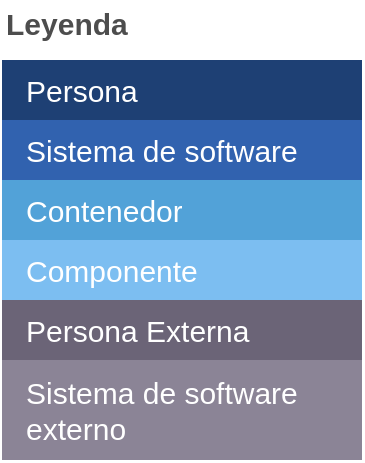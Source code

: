 <mxfile>
    <diagram id="VX2Xm8zL5IfNqpZbj4PL" name="Page-25">
        <mxGraphModel dx="592" dy="375" grid="1" gridSize="10" guides="1" tooltips="1" connect="1" arrows="1" fold="1" page="1" pageScale="1" pageWidth="827" pageHeight="1169" math="0" shadow="0">
            <root>
                <mxCell id="UkVBpfEwquvQdW9_bsBu-0"/>
                <mxCell id="UkVBpfEwquvQdW9_bsBu-1" parent="UkVBpfEwquvQdW9_bsBu-0"/>
                <mxCell id="UkVBpfEwquvQdW9_bsBu-2" value="Leyenda" style="align=left;fontSize=15;fontStyle=1;strokeColor=none;fillColor=none;fontColor=#4D4D4D;spacingTop=-8;resizable=0;" vertex="1" parent="UkVBpfEwquvQdW9_bsBu-1">
                    <mxGeometry x="100" y="120" width="180" height="30" as="geometry"/>
                </mxCell>
                <mxCell id="UkVBpfEwquvQdW9_bsBu-3" value="" style="shape=table;html=1;whiteSpace=wrap;startSize=0;container=1;collapsible=0;childLayout=tableLayout;fillColor=none;align=left;spacingLeft=10;strokeColor=none;rounded=1;arcSize=11;fontColor=#FFFFFF;resizable=0;points=[[0.25,0,0],[0.5,0,0],[0.75,0,0],[1,0.25,0],[1,0.5,0],[1,0.75,0],[0.75,1,0],[0.5,1,0],[0.25,1,0],[0,0.75,0],[0,0.5,0],[0,0.25,0]];fontSize=15;" vertex="1" parent="UkVBpfEwquvQdW9_bsBu-1">
                    <mxGeometry x="100" y="150" width="180" height="200" as="geometry"/>
                </mxCell>
                <mxCell id="UkVBpfEwquvQdW9_bsBu-4" value="Persona" style="shape=partialRectangle;html=1;whiteSpace=wrap;connectable=0;fillColor=#1E4074;top=0;left=0;bottom=0;right=0;overflow=hidden;pointerEvents=1;align=left;spacingLeft=10;strokeColor=none;fontColor=#FFFFFF;fontSize=15;" vertex="1" parent="UkVBpfEwquvQdW9_bsBu-3">
                    <mxGeometry width="180" height="30" as="geometry"/>
                </mxCell>
                <mxCell id="UkVBpfEwquvQdW9_bsBu-5" value="Sistema de software" style="shape=partialRectangle;html=1;whiteSpace=wrap;connectable=0;fillColor=#3162AF;top=0;left=0;bottom=0;right=0;overflow=hidden;pointerEvents=1;align=left;spacingLeft=10;fontColor=#FFFFFF;fontSize=15;" vertex="1" parent="UkVBpfEwquvQdW9_bsBu-3">
                    <mxGeometry y="30" width="180" height="30" as="geometry"/>
                </mxCell>
                <mxCell id="UkVBpfEwquvQdW9_bsBu-6" value="Contenedor" style="shape=partialRectangle;html=1;whiteSpace=wrap;connectable=0;fillColor=#52A2D8;top=0;left=0;bottom=0;right=0;overflow=hidden;pointerEvents=1;align=left;spacingLeft=10;fontColor=#FFFFFF;fontSize=15;" vertex="1" parent="UkVBpfEwquvQdW9_bsBu-3">
                    <mxGeometry y="60" width="180" height="30" as="geometry"/>
                </mxCell>
                <mxCell id="UkVBpfEwquvQdW9_bsBu-7" value="Componente" style="shape=partialRectangle;html=1;whiteSpace=wrap;connectable=0;fillColor=#7CBEF1;top=0;left=0;bottom=0;right=0;overflow=hidden;pointerEvents=1;align=left;spacingLeft=10;fontColor=#FFFFFF;fontSize=15;" vertex="1" parent="UkVBpfEwquvQdW9_bsBu-3">
                    <mxGeometry y="90" width="180" height="30" as="geometry"/>
                </mxCell>
                <mxCell id="UkVBpfEwquvQdW9_bsBu-8" value="Persona Externa" style="shape=partialRectangle;html=1;whiteSpace=wrap;connectable=0;fillColor=#6B6477;top=0;left=0;bottom=0;right=0;overflow=hidden;pointerEvents=1;align=left;spacingLeft=10;fontColor=#FFFFFF;fontSize=15;" vertex="1" parent="UkVBpfEwquvQdW9_bsBu-3">
                    <mxGeometry y="120" width="180" height="30" as="geometry"/>
                </mxCell>
                <mxCell id="UkVBpfEwquvQdW9_bsBu-9" value="Sistema de software &lt;br style=&quot;font-size: 15px;&quot;&gt;externo" style="shape=partialRectangle;html=1;whiteSpace=wrap;connectable=0;fillColor=#8B8496;top=0;left=0;bottom=0;right=0;overflow=hidden;pointerEvents=1;align=left;spacingLeft=10;fontColor=#FFFFFF;fontSize=15;" vertex="1" parent="UkVBpfEwquvQdW9_bsBu-3">
                    <mxGeometry y="150" width="180" height="50" as="geometry"/>
                </mxCell>
            </root>
        </mxGraphModel>
    </diagram>
    <diagram name="Presentation Code Diagram: Databrain.Producer" id="ymBtKA8L83mB-51jWsKQ">
        <mxGraphModel dx="992" dy="1175" grid="0" gridSize="10" guides="1" tooltips="1" connect="1" arrows="1" fold="1" page="0" pageScale="1" pageWidth="827" pageHeight="1169" math="0" shadow="0">
            <root>
                <mxCell id="NfljkE8GMifQNfLQMxbp-0"/>
                <mxCell id="NfljkE8GMifQNfLQMxbp-1" parent="NfljkE8GMifQNfLQMxbp-0"/>
                <mxCell id="NfljkE8GMifQNfLQMxbp-2" style="edgeStyle=orthogonalEdgeStyle;curved=1;html=1;entryX=0;entryY=0;entryDx=0;entryDy=142.5;entryPerimeter=0;dashed=1;fontSize=23;endArrow=classic;endFill=1;" parent="NfljkE8GMifQNfLQMxbp-1" source="NfljkE8GMifQNfLQMxbp-3" target="NfljkE8GMifQNfLQMxbp-23" edge="1">
                    <mxGeometry relative="1" as="geometry"/>
                </mxCell>
                <mxCell id="NfljkE8GMifQNfLQMxbp-3" value="Tests" style="shape=folder;fontStyle=1;tabWidth=81;tabHeight=29;tabPosition=left;html=1;boundedLbl=1;fontSize=23;" parent="NfljkE8GMifQNfLQMxbp-1" vertex="1">
                    <mxGeometry x="4" y="-412" width="150" height="80" as="geometry"/>
                </mxCell>
                <mxCell id="NfljkE8GMifQNfLQMxbp-4" value="Chasis" style="shape=folder;fontStyle=1;spacingTop=10;tabWidth=129;tabHeight=38;tabPosition=left;html=1;fontSize=23;" parent="NfljkE8GMifQNfLQMxbp-1" vertex="1">
                    <mxGeometry x="1190" y="-232.19" width="298" height="156" as="geometry"/>
                </mxCell>
                <mxCell id="NfljkE8GMifQNfLQMxbp-10" style="edgeStyle=orthogonalEdgeStyle;curved=1;html=1;dashed=1;fontSize=16;endArrow=classic;endFill=1;" parent="NfljkE8GMifQNfLQMxbp-1" edge="1">
                    <mxGeometry relative="1" as="geometry">
                        <mxPoint x="1000" y="539.286" as="sourcePoint"/>
                    </mxGeometry>
                </mxCell>
                <mxCell id="NfljkE8GMifQNfLQMxbp-11" value="&amp;lt;&amp;lt;envia eventos a&amp;gt;&amp;gt;" style="edgeLabel;html=1;align=center;verticalAlign=middle;resizable=0;points=[];fontSize=16;" parent="NfljkE8GMifQNfLQMxbp-10" vertex="1" connectable="0">
                    <mxGeometry x="0.015" y="-39" relative="1" as="geometry">
                        <mxPoint as="offset"/>
                    </mxGeometry>
                </mxCell>
                <mxCell id="NfljkE8GMifQNfLQMxbp-14" style="edgeStyle=none;html=1;endArrow=block;endFill=0;fontSize=16;" parent="NfljkE8GMifQNfLQMxbp-1" edge="1">
                    <mxGeometry relative="1" as="geometry">
                        <mxPoint x="513" y="393.0" as="targetPoint"/>
                    </mxGeometry>
                </mxCell>
                <mxCell id="NfljkE8GMifQNfLQMxbp-15" style="edgeStyle=orthogonalEdgeStyle;curved=1;html=1;dashed=1;endArrow=classic;endFill=1;fontSize=16;" parent="NfljkE8GMifQNfLQMxbp-1" edge="1">
                    <mxGeometry relative="1" as="geometry">
                        <mxPoint x="513" y="619" as="targetPoint"/>
                    </mxGeometry>
                </mxCell>
                <mxCell id="NfljkE8GMifQNfLQMxbp-16" value="&amp;lt;&amp;lt;create&amp;gt;&amp;gt;" style="edgeLabel;html=1;align=center;verticalAlign=middle;resizable=0;points=[];fontSize=16;" parent="NfljkE8GMifQNfLQMxbp-15" vertex="1" connectable="0">
                    <mxGeometry x="-0.685" y="12" relative="1" as="geometry">
                        <mxPoint x="12" y="-33" as="offset"/>
                    </mxGeometry>
                </mxCell>
                <mxCell id="NfljkE8GMifQNfLQMxbp-17" style="edgeStyle=none;html=1;endArrow=block;endFill=0;fontSize=16;" parent="NfljkE8GMifQNfLQMxbp-1" edge="1">
                    <mxGeometry relative="1" as="geometry">
                        <mxPoint x="855" y="382" as="targetPoint"/>
                    </mxGeometry>
                </mxCell>
                <mxCell id="NfljkE8GMifQNfLQMxbp-18" style="edgeStyle=orthogonalEdgeStyle;curved=1;html=1;dashed=1;endArrow=classic;endFill=1;fontSize=16;" parent="NfljkE8GMifQNfLQMxbp-1" edge="1">
                    <mxGeometry relative="1" as="geometry">
                        <mxPoint x="855" y="595" as="targetPoint"/>
                    </mxGeometry>
                </mxCell>
                <mxCell id="NfljkE8GMifQNfLQMxbp-19" value="&amp;lt;&amp;lt;create&amp;gt;&amp;gt;" style="edgeLabel;html=1;align=center;verticalAlign=middle;resizable=0;points=[];fontSize=16;" parent="NfljkE8GMifQNfLQMxbp-18" vertex="1" connectable="0">
                    <mxGeometry x="-0.257" y="19" relative="1" as="geometry">
                        <mxPoint x="1" as="offset"/>
                    </mxGeometry>
                </mxCell>
                <mxCell id="NfljkE8GMifQNfLQMxbp-20" style="html=1;fontSize=16;endArrow=block;endFill=0;" parent="NfljkE8GMifQNfLQMxbp-1" edge="1">
                    <mxGeometry relative="1" as="geometry">
                        <mxPoint x="144" y="378.0" as="targetPoint"/>
                    </mxGeometry>
                </mxCell>
                <object placeholders="1" c4Name="DataBrain.Publisher" c4Type="CodeScopeBoundary" c4Application="Code" label="&lt;font style=&quot;font-size: 23px;&quot;&gt;&lt;b style=&quot;font-size: 23px;&quot;&gt;&lt;div style=&quot;text-align: left; font-size: 23px;&quot;&gt;%c4Name%&lt;/div&gt;&lt;/b&gt;&lt;/font&gt;&lt;div style=&quot;text-align: left; font-size: 23px;&quot;&gt;[%c4Application%]&lt;/div&gt;" id="NfljkE8GMifQNfLQMxbp-21">
                    <mxCell style="rounded=1;fontSize=23;whiteSpace=wrap;html=1;dashed=1;arcSize=20;fillColor=none;strokeColor=#666666;fontColor=#333333;labelBackgroundColor=none;align=left;verticalAlign=bottom;labelBorderColor=none;spacingTop=0;spacing=10;dashPattern=8 4;metaEdit=1;rotatable=0;perimeter=rectanglePerimeter;noLabel=0;labelPadding=0;allowArrows=0;connectable=0;expand=0;recursiveResize=0;editable=1;pointerEvents=0;absoluteArcSize=1;points=[[0.25,0,0],[0.5,0,0],[0.75,0,0],[1,0.25,0],[1,0.5,0],[1,0.75,0],[0.75,1,0],[0.5,1,0],[0.25,1,0],[0,0.75,0],[0,0.5,0],[0,0.25,0]];" parent="NfljkE8GMifQNfLQMxbp-1" vertex="1">
                        <mxGeometry x="-19" y="-608" width="1094" height="687" as="geometry"/>
                    </mxCell>
                </object>
                <mxCell id="NfljkE8GMifQNfLQMxbp-22" value="" style="group;fontSize=23;" parent="NfljkE8GMifQNfLQMxbp-1" vertex="1" connectable="0">
                    <mxGeometry x="284" y="-514" width="719" height="517" as="geometry"/>
                </mxCell>
                <mxCell id="NfljkE8GMifQNfLQMxbp-23" value="" style="shape=folder;fontStyle=1;spacingTop=10;tabWidth=136;tabHeight=42;tabPosition=left;html=1;fontSize=23;" parent="NfljkE8GMifQNfLQMxbp-22" vertex="1">
                    <mxGeometry width="719" height="517" as="geometry"/>
                </mxCell>
                <mxCell id="NfljkE8GMifQNfLQMxbp-24" value="service" style="html=1;fontSize=23;" parent="NfljkE8GMifQNfLQMxbp-22" vertex="1">
                    <mxGeometry x="502" y="132.914" width="203.67" height="51.039" as="geometry"/>
                </mxCell>
                <mxCell id="NfljkE8GMifQNfLQMxbp-25" value="context" style="html=1;fontSize=23;" parent="NfljkE8GMifQNfLQMxbp-22" vertex="1">
                    <mxGeometry x="518.5" y="337.4" width="170.67" height="44.814" as="geometry"/>
                </mxCell>
                <mxCell id="NfljkE8GMifQNfLQMxbp-26" value="Publicador" style="text;html=1;strokeColor=none;fillColor=none;align=center;verticalAlign=middle;whiteSpace=wrap;rounded=0;fontSize=23;" parent="NfljkE8GMifQNfLQMxbp-22" vertex="1">
                    <mxGeometry y="4.264" width="136" height="38.962" as="geometry"/>
                </mxCell>
                <mxCell id="NfljkE8GMifQNfLQMxbp-27" value="&lt;p style=&quot;margin: 4px 0px 0px; text-align: center; font-size: 23px;&quot;&gt;&lt;i style=&quot;font-size: 23px;&quot;&gt;&amp;lt;&amp;lt;Interface&amp;gt;&amp;gt;&lt;/i&gt;&lt;br style=&quot;font-size: 23px;&quot;&gt;&lt;b style=&quot;font-size: 23px;&quot;&gt;StorageWritter&lt;/b&gt;&lt;/p&gt;&lt;hr style=&quot;font-size: 23px;&quot;&gt;&lt;p style=&quot;margin: 0px 0px 0px 4px; font-size: 23px;&quot;&gt;&lt;br style=&quot;font-size: 23px;&quot;&gt;&lt;/p&gt;&lt;hr style=&quot;font-size: 23px;&quot;&gt;&lt;p style=&quot;margin: 0px 0px 0px 4px; font-size: 23px;&quot;&gt;+ writer(str): Callable&lt;/p&gt;&lt;p style=&quot;margin: 0px 0px 0px 4px; font-size: 23px;&quot;&gt;&lt;br style=&quot;font-size: 23px;&quot;&gt;&lt;/p&gt;" style="verticalAlign=top;align=left;overflow=fill;fontSize=23;fontFamily=Helvetica;html=1;" parent="NfljkE8GMifQNfLQMxbp-22" vertex="1">
                    <mxGeometry x="51" y="69" width="270" height="178.86" as="geometry"/>
                </mxCell>
                <mxCell id="NfljkE8GMifQNfLQMxbp-28" value="&lt;p style=&quot;margin: 4px 0px 0px; text-align: center; font-size: 23px;&quot;&gt;&lt;b style=&quot;font-size: 23px;&quot;&gt;S3Writter&lt;/b&gt;&lt;/p&gt;&lt;p style=&quot;margin: 0px 0px 0px 4px; font-size: 23px;&quot;&gt;&lt;br style=&quot;font-size: 23px;&quot;&gt;&lt;/p&gt;&lt;hr style=&quot;font-size: 23px;&quot;&gt;&lt;p style=&quot;margin: 0px 0px 0px 4px; font-size: 23px;&quot;&gt;+ writer(str): Callable&lt;/p&gt;" style="verticalAlign=top;align=left;overflow=fill;fontSize=23;fontFamily=Helvetica;html=1;" parent="NfljkE8GMifQNfLQMxbp-22" vertex="1">
                    <mxGeometry x="51" y="300.61" width="270" height="118.39" as="geometry"/>
                </mxCell>
                <mxCell id="NfljkE8GMifQNfLQMxbp-29" style="edgeStyle=orthogonalEdgeStyle;curved=1;html=1;dashed=1;endArrow=classic;endFill=1;fontSize=23;" parent="NfljkE8GMifQNfLQMxbp-22" source="NfljkE8GMifQNfLQMxbp-24" target="NfljkE8GMifQNfLQMxbp-25" edge="1">
                    <mxGeometry relative="1" as="geometry"/>
                </mxCell>
                <mxCell id="NfljkE8GMifQNfLQMxbp-30" value="&amp;lt;&amp;lt;usa&amp;gt;&amp;gt;" style="edgeLabel;html=1;align=center;verticalAlign=middle;resizable=0;points=[];fontSize=23;" parent="NfljkE8GMifQNfLQMxbp-29" vertex="1" connectable="0">
                    <mxGeometry x="-0.178" relative="1" as="geometry">
                        <mxPoint as="offset"/>
                    </mxGeometry>
                </mxCell>
                <mxCell id="NfljkE8GMifQNfLQMxbp-31" style="edgeStyle=orthogonalEdgeStyle;curved=1;html=1;dashed=1;fontSize=23;endArrow=classic;endFill=1;" parent="NfljkE8GMifQNfLQMxbp-22" source="NfljkE8GMifQNfLQMxbp-24" target="NfljkE8GMifQNfLQMxbp-27" edge="1">
                    <mxGeometry relative="1" as="geometry"/>
                </mxCell>
                <mxCell id="NfljkE8GMifQNfLQMxbp-32" value="&amp;lt;&amp;lt;depende&amp;gt;&amp;gt;" style="edgeLabel;html=1;align=center;verticalAlign=middle;resizable=0;points=[];fontSize=23;" parent="NfljkE8GMifQNfLQMxbp-31" vertex="1" connectable="0">
                    <mxGeometry x="-0.118" relative="1" as="geometry">
                        <mxPoint x="-1" as="offset"/>
                    </mxGeometry>
                </mxCell>
                <mxCell id="NfljkE8GMifQNfLQMxbp-33" style="edgeStyle=orthogonalEdgeStyle;curved=1;html=1;dashed=1;fontSize=23;endArrow=classic;endFill=1;" parent="NfljkE8GMifQNfLQMxbp-22" source="NfljkE8GMifQNfLQMxbp-25" target="NfljkE8GMifQNfLQMxbp-28" edge="1">
                    <mxGeometry relative="1" as="geometry"/>
                </mxCell>
                <mxCell id="NfljkE8GMifQNfLQMxbp-34" value="&amp;lt;&amp;lt;crea&amp;gt;&amp;gt;" style="edgeLabel;html=1;align=center;verticalAlign=middle;resizable=0;points=[];fontSize=23;" parent="NfljkE8GMifQNfLQMxbp-33" vertex="1" connectable="0">
                    <mxGeometry x="-0.309" y="-4" relative="1" as="geometry">
                        <mxPoint x="-25" y="-4" as="offset"/>
                    </mxGeometry>
                </mxCell>
                <mxCell id="NfljkE8GMifQNfLQMxbp-35" style="edgeStyle=orthogonalEdgeStyle;curved=1;html=1;fontSize=23;endArrow=block;endFill=0;" parent="NfljkE8GMifQNfLQMxbp-22" source="NfljkE8GMifQNfLQMxbp-28" target="NfljkE8GMifQNfLQMxbp-27" edge="1">
                    <mxGeometry relative="1" as="geometry"/>
                </mxCell>
                <mxCell id="NfljkE8GMifQNfLQMxbp-40" style="edgeStyle=orthogonalEdgeStyle;curved=1;html=1;dashed=1;endArrow=classic;endFill=1;fontSize=23;" parent="NfljkE8GMifQNfLQMxbp-1" source="NfljkE8GMifQNfLQMxbp-25" target="NfljkE8GMifQNfLQMxbp-4" edge="1">
                    <mxGeometry relative="1" as="geometry">
                        <Array as="points"/>
                        <mxPoint x="855" y="241" as="targetPoint"/>
                    </mxGeometry>
                </mxCell>
                <mxCell id="NfljkE8GMifQNfLQMxbp-41" value="&amp;lt;&amp;lt;depende&amp;gt;&amp;gt;" style="edgeLabel;html=1;align=center;verticalAlign=middle;resizable=0;points=[];fontSize=23;" parent="NfljkE8GMifQNfLQMxbp-40" vertex="1" connectable="0">
                    <mxGeometry x="-0.242" y="1" relative="1" as="geometry">
                        <mxPoint x="49" y="42" as="offset"/>
                    </mxGeometry>
                </mxCell>
            </root>
        </mxGraphModel>
    </diagram>
    <diagram id="6Kg6X7YODpgLsdo9Kgo3" name="CQRS">
        <mxGraphModel dx="1316" dy="833" grid="1" gridSize="10" guides="1" tooltips="1" connect="1" arrows="1" fold="1" page="1" pageScale="1" pageWidth="827" pageHeight="1169" math="0" shadow="0">
            <root>
                <mxCell id="_oqg57HBn3cRErlhwcf3-0"/>
                <mxCell id="_oqg57HBn3cRErlhwcf3-1" parent="_oqg57HBn3cRErlhwcf3-0"/>
                <object placeholders="1" c4Type="Almacenamiento S3" c4Container="Componente" c4Technology="Minio" c4Description="" label="&lt;font style=&quot;font-size: 23px;&quot;&gt;&lt;b style=&quot;font-size: 23px;&quot;&gt;%c4Type%&lt;/b&gt;&lt;/font&gt;&lt;div style=&quot;font-size: 23px;&quot;&gt;&lt;b style=&quot;font-size: 23px;&quot;&gt;[%c4Container%:&amp;nbsp;%c4Technology%]&lt;/b&gt;&lt;/div&gt;&lt;b style=&quot;font-size: 23px;&quot;&gt;&lt;br style=&quot;font-size: 23px;&quot;&gt;&lt;div style=&quot;font-size: 23px;&quot;&gt;&lt;font style=&quot;font-size: 23px;&quot;&gt;&lt;font style=&quot;font-size: 23px;&quot;&gt;%c4Description%&lt;/font&gt;&lt;/font&gt;&lt;/div&gt;&lt;/b&gt;" id="_oqg57HBn3cRErlhwcf3-2">
                    <mxCell style="shape=cylinder3;size=15;whiteSpace=wrap;html=1;boundedLbl=1;rounded=0;labelBackgroundColor=none;fillColor=#63BEF2;fontSize=23;fontColor=#000000;align=center;strokeColor=#0E7DAD;metaEdit=1;points=[[0.5,0,0],[1,0.25,0],[1,0.5,0],[1,0.75,0],[0.5,1,0],[0,0.75,0],[0,0.5,0],[0,0.25,0]];resizable=0;" parent="_oqg57HBn3cRErlhwcf3-1" vertex="1">
                        <mxGeometry x="600" y="333" width="240" height="120" as="geometry"/>
                    </mxCell>
                </object>
                <object placeholders="1" c4Type="ElasticSearch" c4Container="Componente" c4Technology="Elastic" c4Description="" label="&lt;font style=&quot;font-size: 23px;&quot;&gt;&lt;b style=&quot;font-size: 23px;&quot;&gt;%c4Type%&lt;/b&gt;&lt;/font&gt;&lt;div style=&quot;font-size: 23px;&quot;&gt;&lt;b style=&quot;font-size: 23px;&quot;&gt;[%c4Container%:&amp;nbsp;%c4Technology%]&lt;/b&gt;&lt;/div&gt;&lt;b style=&quot;font-size: 23px;&quot;&gt;&lt;br style=&quot;font-size: 23px;&quot;&gt;&lt;div style=&quot;font-size: 23px;&quot;&gt;&lt;font style=&quot;font-size: 23px;&quot;&gt;&lt;font style=&quot;font-size: 23px;&quot;&gt;%c4Description%&lt;/font&gt;&lt;/font&gt;&lt;/div&gt;&lt;/b&gt;" id="_oqg57HBn3cRErlhwcf3-3">
                    <mxCell style="shape=cylinder3;size=15;whiteSpace=wrap;html=1;boundedLbl=1;rounded=0;labelBackgroundColor=none;fillColor=#63BEF2;fontSize=23;fontColor=#000000;align=center;strokeColor=#0E7DAD;metaEdit=1;points=[[0.5,0,0],[1,0.25,0],[1,0.5,0],[1,0.75,0],[0.5,1,0],[0,0.75,0],[0,0.5,0],[0,0.25,0]];resizable=0;" parent="_oqg57HBn3cRErlhwcf3-1" vertex="1">
                        <mxGeometry x="280" y="330" width="240" height="120" as="geometry"/>
                    </mxCell>
                </object>
                <object placeholders="1" c4Name="DataBrain Publicador" c4Type="Componente" c4Technology="Python, FastApi" c4Description="" label="&lt;font style=&quot;font-size: 23px;&quot;&gt;&lt;b style=&quot;font-size: 23px;&quot;&gt;%c4Name%&lt;/b&gt;&lt;/font&gt;&lt;div style=&quot;font-size: 23px;&quot;&gt;[%c4Type%: %c4Technology%]&lt;/div&gt;&lt;br style=&quot;font-size: 23px;&quot;&gt;&lt;div style=&quot;font-size: 23px;&quot;&gt;&lt;font style=&quot;font-size: 23px;&quot;&gt;%c4Description%&lt;/font&gt;&lt;/div&gt;" id="_oqg57HBn3cRErlhwcf3-4">
                    <mxCell style="rounded=1;whiteSpace=wrap;html=1;labelBackgroundColor=none;fillColor=#63BEF2;fontColor=#000000;align=center;arcSize=6;strokeColor=#2086C9;metaEdit=1;resizable=0;points=[[0.25,0,0],[0.5,0,0],[0.75,0,0],[1,0.25,0],[1,0.5,0],[1,0.75,0],[0.75,1,0],[0.5,1,0],[0.25,1,0],[0,0.75,0],[0,0.5,0],[0,0.25,0]];fontSize=23;" parent="_oqg57HBn3cRErlhwcf3-1" vertex="1">
                        <mxGeometry x="902" y="333" width="240" height="120" as="geometry"/>
                    </mxCell>
                </object>
                <object placeholders="1" c4Name="DataBrain Gateway" c4Type="Componente" c4Technology="Nginx" c4Description="" label="&lt;font style=&quot;font-size: 23px;&quot;&gt;&lt;b style=&quot;font-size: 23px;&quot;&gt;%c4Name%&lt;/b&gt;&lt;/font&gt;&lt;div style=&quot;font-size: 23px;&quot;&gt;[%c4Type%: %c4Technology%]&lt;/div&gt;&lt;br style=&quot;font-size: 23px;&quot;&gt;&lt;div style=&quot;font-size: 23px;&quot;&gt;&lt;font style=&quot;font-size: 23px;&quot;&gt;%c4Description%&lt;/font&gt;&lt;/div&gt;" id="_oqg57HBn3cRErlhwcf3-5">
                    <mxCell style="rounded=1;whiteSpace=wrap;html=1;labelBackgroundColor=none;fillColor=#63BEF2;fontColor=#000000;align=center;arcSize=6;strokeColor=#2086C9;metaEdit=1;resizable=0;points=[[0.25,0,0],[0.5,0,0],[0.75,0,0],[1,0.25,0],[1,0.5,0],[1,0.75,0],[0.75,1,0],[0.5,1,0],[0.25,1,0],[0,0.75,0],[0,0.5,0],[0,0.25,0]];fontSize=23;" parent="_oqg57HBn3cRErlhwcf3-1" vertex="1">
                        <mxGeometry x="600" y="100" width="240" height="120" as="geometry"/>
                    </mxCell>
                </object>
                <object placeholders="1" c4Type="Relationship" c4Description="Redirecciona" label="&lt;div style=&quot;text-align: left; font-size: 23px;&quot;&gt;&lt;div style=&quot;text-align: center; font-size: 23px;&quot;&gt;&lt;b style=&quot;font-size: 23px;&quot;&gt;%c4Description%&lt;/b&gt;&lt;/div&gt;&lt;/div&gt;" id="_oqg57HBn3cRErlhwcf3-6">
                    <mxCell style="endArrow=blockThin;html=1;fontSize=23;fontColor=#404040;strokeWidth=1;endFill=1;strokeColor=#828282;elbow=vertical;metaEdit=1;endSize=14;startSize=14;jumpStyle=arc;jumpSize=16;rounded=0;edgeStyle=orthogonalEdgeStyle;" parent="_oqg57HBn3cRErlhwcf3-1" source="_oqg57HBn3cRErlhwcf3-5" target="_oqg57HBn3cRErlhwcf3-3" edge="1">
                        <mxGeometry width="240" relative="1" as="geometry">
                            <mxPoint x="424" y="191" as="sourcePoint"/>
                            <mxPoint x="664" y="191" as="targetPoint"/>
                        </mxGeometry>
                    </mxCell>
                </object>
                <object placeholders="1" c4Type="Relationship" c4Description="Redireccionas las peticiones a" label="&lt;div style=&quot;text-align: left; font-size: 23px;&quot;&gt;&lt;div style=&quot;text-align: center; font-size: 23px;&quot;&gt;&lt;b style=&quot;font-size: 23px;&quot;&gt;%c4Description%&lt;/b&gt;&lt;/div&gt;&lt;/div&gt;" id="_oqg57HBn3cRErlhwcf3-7">
                    <mxCell style="endArrow=blockThin;html=1;fontSize=23;fontColor=#404040;strokeWidth=1;endFill=1;strokeColor=#828282;elbow=vertical;metaEdit=1;endSize=14;startSize=14;jumpStyle=arc;jumpSize=16;rounded=0;edgeStyle=orthogonalEdgeStyle;" parent="_oqg57HBn3cRErlhwcf3-1" source="_oqg57HBn3cRErlhwcf3-5" target="_oqg57HBn3cRErlhwcf3-2" edge="1">
                        <mxGeometry width="240" relative="1" as="geometry">
                            <mxPoint x="808" y="273" as="sourcePoint"/>
                            <mxPoint x="1048" y="273" as="targetPoint"/>
                        </mxGeometry>
                    </mxCell>
                </object>
                <object placeholders="1" c4Type="Relationship" c4Description="Redirecciona" label="&lt;div style=&quot;text-align: left; font-size: 23px;&quot;&gt;&lt;div style=&quot;text-align: center; font-size: 23px;&quot;&gt;&lt;b style=&quot;font-size: 23px;&quot;&gt;%c4Description%&lt;/b&gt;&lt;/div&gt;&lt;/div&gt;" id="_oqg57HBn3cRErlhwcf3-8">
                    <mxCell style="endArrow=blockThin;html=1;fontSize=23;fontColor=#404040;strokeWidth=1;endFill=1;strokeColor=#828282;elbow=vertical;metaEdit=1;endSize=14;startSize=14;jumpStyle=arc;jumpSize=16;rounded=0;edgeStyle=orthogonalEdgeStyle;" parent="_oqg57HBn3cRErlhwcf3-1" source="_oqg57HBn3cRErlhwcf3-5" target="_oqg57HBn3cRErlhwcf3-4" edge="1">
                        <mxGeometry width="240" relative="1" as="geometry">
                            <mxPoint x="897" y="223" as="sourcePoint"/>
                            <mxPoint x="1137" y="223" as="targetPoint"/>
                        </mxGeometry>
                    </mxCell>
                </object>
                <mxCell id="_oqg57HBn3cRErlhwcf3-9" value="" style="endArrow=classic;html=1;edgeStyle=orthogonalEdgeStyle;curved=1;strokeWidth=7;fillColor=#d5e8d4;strokeColor=#82b366;gradientColor=#97d077;fontSize=23;" parent="_oqg57HBn3cRErlhwcf3-1" edge="1">
                    <mxGeometry width="50" height="50" relative="1" as="geometry">
                        <mxPoint x="890" y="90" as="sourcePoint"/>
                        <mxPoint x="1213.889" y="400" as="targetPoint"/>
                    </mxGeometry>
                </mxCell>
                <mxCell id="_oqg57HBn3cRErlhwcf3-10" value="Solo escritura" style="edgeLabel;html=1;align=center;verticalAlign=middle;resizable=0;points=[];fontSize=23;" parent="_oqg57HBn3cRErlhwcf3-9" vertex="1" connectable="0">
                    <mxGeometry x="0.349" y="-56" relative="1" as="geometry">
                        <mxPoint y="1" as="offset"/>
                    </mxGeometry>
                </mxCell>
                <mxCell id="_oqg57HBn3cRErlhwcf3-11" value="" style="endArrow=none;html=1;fontSize=23;strokeWidth=7;curved=1;edgeStyle=orthogonalEdgeStyle;fillColor=#dae8fc;gradientColor=#7ea6e0;strokeColor=#6c8ebf;endFill=0;startArrow=classic;startFill=1;" parent="_oqg57HBn3cRErlhwcf3-1" edge="1">
                    <mxGeometry width="50" height="50" relative="1" as="geometry">
                        <mxPoint x="570" y="100" as="sourcePoint"/>
                        <mxPoint x="210" y="400" as="targetPoint"/>
                    </mxGeometry>
                </mxCell>
                <mxCell id="_oqg57HBn3cRErlhwcf3-12" value="Solo lectura" style="edgeLabel;html=1;align=center;verticalAlign=middle;resizable=0;points=[];fontSize=23;" parent="_oqg57HBn3cRErlhwcf3-11" vertex="1" connectable="0">
                    <mxGeometry x="0.371" y="63" relative="1" as="geometry">
                        <mxPoint as="offset"/>
                    </mxGeometry>
                </mxCell>
            </root>
        </mxGraphModel>
    </diagram>
    <diagram id="l1pVRxh0lFIb9MBKYBXW" name="Diagrama de contexto del sistema">
        <mxGraphModel dx="1480" dy="1338" grid="0" gridSize="10" guides="0" tooltips="1" connect="0" arrows="0" fold="1" page="0" pageScale="1" pageWidth="827" pageHeight="1169" math="0" shadow="0">
            <root>
                <mxCell id="0"/>
                <mxCell id="1" parent="0"/>
                <object placeholders="1" c4Name="BrainSsys" c4Type="Sistema de software" c4Description="Plataforma para la gestión, el análisis y procesamiento de neurodatos." label="&lt;font style=&quot;font-size: 15px;&quot;&gt;&lt;b style=&quot;font-size: 15px;&quot;&gt;%c4Name%&lt;/b&gt;&lt;/font&gt;&lt;div style=&quot;font-size: 15px;&quot;&gt;[%c4Type%]&lt;/div&gt;&lt;br style=&quot;font-size: 15px;&quot;&gt;&lt;div style=&quot;font-size: 15px;&quot;&gt;&lt;font style=&quot;font-size: 15px;&quot;&gt;&lt;font color=&quot;#cccccc&quot; style=&quot;font-size: 15px;&quot;&gt;%c4Description%&lt;/font&gt;&lt;/font&gt;&lt;/div&gt;" id="2">
                    <mxCell style="rounded=1;whiteSpace=wrap;html=1;labelBackgroundColor=none;fillColor=#1061B0;fontColor=#ffffff;align=center;arcSize=10;strokeColor=#0D5091;metaEdit=1;resizable=0;points=[[0.25,0,0],[0.5,0,0],[0.75,0,0],[1,0.25,0],[1,0.5,0],[1,0.75,0],[0.75,1,0],[0.5,1,0],[0.25,1,0],[0,0.75,0],[0,0.5,0],[0,0.25,0]];fontSize=15;" parent="1" vertex="1">
                        <mxGeometry x="305" y="164" width="240" height="120" as="geometry"/>
                    </mxCell>
                </object>
                <object placeholders="1" c4Name="Ingeniero de datos" c4Type="Persona" c4Description="Encargado de la calidad &#10;de los datos." label="&lt;font style=&quot;font-size: 15px;&quot;&gt;&lt;b style=&quot;font-size: 15px;&quot;&gt;%c4Name%&lt;/b&gt;&lt;/font&gt;&lt;div style=&quot;font-size: 15px;&quot;&gt;[%c4Type%]&lt;/div&gt;&lt;br style=&quot;font-size: 15px;&quot;&gt;&lt;div style=&quot;font-size: 15px;&quot;&gt;&lt;font style=&quot;font-size: 15px;&quot;&gt;&lt;font color=&quot;#cccccc&quot; style=&quot;font-size: 15px;&quot;&gt;%c4Description%&lt;/font&gt;&lt;/font&gt;&lt;/div&gt;" id="3">
                    <mxCell style="html=1;fontSize=15;dashed=0;whitespace=wrap;fillColor=#083F75;strokeColor=#06315C;fontColor=#ffffff;shape=mxgraph.c4.person2;align=center;metaEdit=1;points=[[0.5,0,0],[1,0.5,0],[1,0.75,0],[0.75,1,0],[0.5,1,0],[0.25,1,0],[0,0.75,0],[0,0.5,0]];resizable=0;" parent="1" vertex="1">
                        <mxGeometry x="73" y="-88" width="200" height="180" as="geometry"/>
                    </mxCell>
                </object>
                <object placeholders="1" c4Name="Investigador" c4Type="Persona" c4Description="Investigador asociado &#10;al centro" label="&lt;font style=&quot;font-size: 15px;&quot;&gt;&lt;b style=&quot;font-size: 15px;&quot;&gt;%c4Name%&lt;/b&gt;&lt;/font&gt;&lt;div style=&quot;font-size: 15px;&quot;&gt;[%c4Type%]&lt;/div&gt;&lt;br style=&quot;font-size: 15px;&quot;&gt;&lt;div style=&quot;font-size: 15px;&quot;&gt;&lt;font style=&quot;font-size: 15px;&quot;&gt;&lt;font color=&quot;#cccccc&quot; style=&quot;font-size: 15px;&quot;&gt;%c4Description%&lt;/font&gt;&lt;/font&gt;&lt;/div&gt;" id="4">
                    <mxCell style="html=1;fontSize=15;dashed=0;whitespace=wrap;fillColor=#083F75;strokeColor=#06315C;fontColor=#ffffff;shape=mxgraph.c4.person2;align=center;metaEdit=1;points=[[0.5,0,0],[1,0.5,0],[1,0.75,0],[0.75,1,0],[0.5,1,0],[0.25,1,0],[0,0.75,0],[0,0.5,0]];resizable=0;" parent="1" vertex="1">
                        <mxGeometry x="326" y="-83" width="200" height="180" as="geometry"/>
                    </mxCell>
                </object>
                <object placeholders="1" c4Name="LORIS" c4Type="Sistema de Software" c4Description="Herramienta para la gestión &#10;de neurodatos" label="&lt;font style=&quot;font-size: 15px;&quot;&gt;&lt;b style=&quot;font-size: 15px;&quot;&gt;%c4Name%&lt;/b&gt;&lt;/font&gt;&lt;div style=&quot;font-size: 15px;&quot;&gt;[%c4Type%]&lt;/div&gt;&lt;br style=&quot;font-size: 15px;&quot;&gt;&lt;div style=&quot;font-size: 15px;&quot;&gt;&lt;font style=&quot;font-size: 15px;&quot;&gt;&lt;font color=&quot;#cccccc&quot; style=&quot;font-size: 15px;&quot;&gt;%c4Description%&lt;/font&gt;&lt;/font&gt;&lt;/div&gt;" id="6">
                    <mxCell style="rounded=1;whiteSpace=wrap;html=1;labelBackgroundColor=none;fillColor=#8C8496;fontColor=#ffffff;align=center;arcSize=10;strokeColor=#736782;metaEdit=1;resizable=0;points=[[0.25,0,0],[0.5,0,0],[0.75,0,0],[1,0.25,0],[1,0.5,0],[1,0.75,0],[0.75,1,0],[0.5,1,0],[0.25,1,0],[0,0.75,0],[0,0.5,0],[0,0.25,0]];fontSize=15;" parent="1" vertex="1">
                        <mxGeometry x="105" y="351" width="240" height="120" as="geometry"/>
                    </mxCell>
                </object>
                <object placeholders="1" c4Type="Relación" c4Description="" label="&lt;div style=&quot;text-align: left; font-size: 15px;&quot;&gt;&lt;div style=&quot;text-align: center; font-size: 15px;&quot;&gt;&lt;b style=&quot;font-size: 15px;&quot;&gt;%c4Description%&lt;/b&gt;&lt;/div&gt;&lt;/div&gt;" id="7">
                    <mxCell style="endArrow=blockThin;html=1;fontSize=15;fontColor=#404040;strokeWidth=1;endFill=1;strokeColor=#828282;elbow=vertical;metaEdit=1;endSize=14;startSize=14;jumpStyle=arc;jumpSize=16;rounded=0;" parent="1" source="4" target="2" edge="1">
                        <mxGeometry width="240" relative="1" as="geometry">
                            <mxPoint x="164" y="185" as="sourcePoint"/>
                            <mxPoint x="404" y="185" as="targetPoint"/>
                        </mxGeometry>
                    </mxCell>
                </object>
                <object placeholders="1" c4Type="Relación" c4Description="" label="&lt;div style=&quot;text-align: left; font-size: 15px;&quot;&gt;&lt;div style=&quot;text-align: center; font-size: 15px;&quot;&gt;&lt;b style=&quot;font-size: 15px;&quot;&gt;%c4Description%&lt;/b&gt;&lt;/div&gt;&lt;/div&gt;" id="9">
                    <mxCell style="endArrow=blockThin;html=1;fontSize=15;fontColor=#404040;strokeWidth=1;endFill=1;strokeColor=#828282;elbow=vertical;metaEdit=1;endSize=14;startSize=14;jumpStyle=arc;jumpSize=16;rounded=0;" parent="1" source="3" target="2" edge="1">
                        <mxGeometry x="-0.159" y="-30" width="240" relative="1" as="geometry">
                            <mxPoint x="148" y="67" as="sourcePoint"/>
                            <mxPoint x="388" y="67" as="targetPoint"/>
                            <mxPoint as="offset"/>
                        </mxGeometry>
                    </mxCell>
                </object>
                <object placeholders="1" c4Type="Relación" c4Description="" label="&lt;div style=&quot;text-align: left; font-size: 15px;&quot;&gt;&lt;div style=&quot;text-align: center; font-size: 15px;&quot;&gt;&lt;b style=&quot;font-size: 15px;&quot;&gt;%c4Description%&lt;/b&gt;&lt;/div&gt;&lt;/div&gt;" id="13">
                    <mxCell style="endArrow=blockThin;html=1;fontSize=15;fontColor=#404040;strokeWidth=1;endFill=1;strokeColor=#828282;elbow=vertical;metaEdit=1;endSize=14;startSize=14;jumpStyle=arc;jumpSize=16;rounded=0;" parent="1" source="2" target="6" edge="1">
                        <mxGeometry width="240" relative="1" as="geometry">
                            <mxPoint x="214" y="595" as="sourcePoint"/>
                            <mxPoint x="454" y="595" as="targetPoint"/>
                        </mxGeometry>
                    </mxCell>
                </object>
                <object placeholders="1" c4Name="HPC" c4Type="Hardware/Sotware" c4Description="Computadora de alto rendimiento." label="&lt;font style=&quot;font-size: 15px;&quot;&gt;&lt;b style=&quot;font-size: 15px;&quot;&gt;%c4Name%&lt;/b&gt;&lt;/font&gt;&lt;div style=&quot;font-size: 15px;&quot;&gt;[%c4Type%]&lt;/div&gt;&lt;br style=&quot;font-size: 15px;&quot;&gt;&lt;div style=&quot;font-size: 15px;&quot;&gt;&lt;font style=&quot;font-size: 15px;&quot;&gt;&lt;font color=&quot;#cccccc&quot; style=&quot;font-size: 15px;&quot;&gt;%c4Description%&lt;/font&gt;&lt;/font&gt;&lt;/div&gt;" id="pHP5PAnR3luoG1urbVhs-13">
                    <mxCell style="rounded=1;whiteSpace=wrap;html=1;labelBackgroundColor=none;fillColor=#8C8496;fontColor=#ffffff;align=center;arcSize=10;strokeColor=#736782;metaEdit=1;resizable=0;points=[[0.25,0,0],[0.5,0,0],[0.75,0,0],[1,0.25,0],[1,0.5,0],[1,0.75,0],[0.75,1,0],[0.5,1,0],[0.25,1,0],[0,0.75,0],[0,0.5,0],[0,0.25,0]];fontSize=15;" parent="1" vertex="1">
                        <mxGeometry x="496" y="356" width="240" height="120" as="geometry"/>
                    </mxCell>
                </object>
                <object placeholders="1" c4Type="Relación" c4Description="" label="&lt;div style=&quot;text-align: left; font-size: 15px;&quot;&gt;&lt;div style=&quot;text-align: center; font-size: 15px;&quot;&gt;&lt;b style=&quot;font-size: 15px;&quot;&gt;%c4Description%&lt;/b&gt;&lt;/div&gt;&lt;/div&gt;" id="pHP5PAnR3luoG1urbVhs-14">
                    <mxCell style="endArrow=blockThin;html=1;fontSize=15;fontColor=#404040;strokeWidth=1;endFill=1;strokeColor=#828282;elbow=vertical;metaEdit=1;endSize=14;startSize=14;jumpStyle=arc;jumpSize=16;rounded=0;" parent="1" source="2" target="pHP5PAnR3luoG1urbVhs-13" edge="1">
                        <mxGeometry width="240" relative="1" as="geometry">
                            <mxPoint x="605" y="345" as="sourcePoint"/>
                            <mxPoint x="845" y="345" as="targetPoint"/>
                        </mxGeometry>
                    </mxCell>
                </object>
                <object placeholders="1" c4Name="Administrador" c4Type="Persona" c4Description="Encargado de la &#10;gestión de usuarios." label="&lt;font style=&quot;font-size: 15px;&quot;&gt;&lt;b style=&quot;font-size: 15px;&quot;&gt;%c4Name%&lt;/b&gt;&lt;/font&gt;&lt;div style=&quot;font-size: 15px;&quot;&gt;[%c4Type%]&lt;/div&gt;&lt;br style=&quot;font-size: 15px;&quot;&gt;&lt;div style=&quot;font-size: 15px;&quot;&gt;&lt;font style=&quot;font-size: 15px;&quot;&gt;&lt;font color=&quot;#cccccc&quot; style=&quot;font-size: 15px;&quot;&gt;%c4Description%&lt;/font&gt;&lt;/font&gt;&lt;/div&gt;" id="xgDylbHzBfzNPrOO13IQ-13">
                    <mxCell style="html=1;fontSize=15;dashed=0;whitespace=wrap;fillColor=#083F75;strokeColor=#06315C;fontColor=#ffffff;shape=mxgraph.c4.person2;align=center;metaEdit=1;points=[[0.5,0,0],[1,0.5,0],[1,0.75,0],[0.75,1,0],[0.5,1,0],[0.25,1,0],[0,0.75,0],[0,0.5,0]];resizable=0;" parent="1" vertex="1">
                        <mxGeometry x="565" y="-90" width="200" height="180" as="geometry"/>
                    </mxCell>
                </object>
                <object placeholders="1" c4Type="Relationship" c4Description="" label="&lt;div style=&quot;text-align: left; font-size: 15px;&quot;&gt;&lt;div style=&quot;text-align: center; font-size: 15px;&quot;&gt;&lt;b style=&quot;font-size: 15px;&quot;&gt;%c4Description%&lt;/b&gt;&lt;/div&gt;&lt;/div&gt;" id="xgDylbHzBfzNPrOO13IQ-14">
                    <mxCell style="endArrow=blockThin;html=1;fontSize=15;fontColor=#404040;strokeWidth=1;endFill=1;strokeColor=#828282;elbow=vertical;metaEdit=1;endSize=14;startSize=14;jumpStyle=arc;jumpSize=16;rounded=0;" parent="1" source="xgDylbHzBfzNPrOO13IQ-13" target="2" edge="1">
                        <mxGeometry width="240" relative="1" as="geometry">
                            <mxPoint x="521" y="64" as="sourcePoint"/>
                            <mxPoint x="761" y="64" as="targetPoint"/>
                        </mxGeometry>
                    </mxCell>
                </object>
            </root>
        </mxGraphModel>
    </diagram>
    <diagram id="5KK8XDdy6giM4tTjk7wO" name="Bajo Acoplamiento">
        <mxGraphModel dx="1691" dy="1071" grid="1" gridSize="10" guides="1" tooltips="1" connect="1" arrows="1" fold="1" page="1" pageScale="1" pageWidth="827" pageHeight="1169" math="0" shadow="0">
            <root>
                <mxCell id="RW1Rsz4GaHKzIMtBWbJi-0"/>
                <mxCell id="RW1Rsz4GaHKzIMtBWbJi-1" parent="RW1Rsz4GaHKzIMtBWbJi-0"/>
                <mxCell id="RW1Rsz4GaHKzIMtBWbJi-2" value="context" style="html=1;fontSize=22;" parent="RW1Rsz4GaHKzIMtBWbJi-1" vertex="1">
                    <mxGeometry x="40.0" y="567.59" width="170.67" height="44.814" as="geometry"/>
                </mxCell>
                <mxCell id="RW1Rsz4GaHKzIMtBWbJi-3" style="edgeStyle=orthogonalEdgeStyle;curved=1;html=1;dashed=1;endArrow=classic;endFill=1;fontSize=22;entryX=0;entryY=0.5;entryDx=0;entryDy=0;" parent="RW1Rsz4GaHKzIMtBWbJi-1" source="RW1Rsz4GaHKzIMtBWbJi-2" target="RW1Rsz4GaHKzIMtBWbJi-5" edge="1">
                    <mxGeometry relative="1" as="geometry"/>
                </mxCell>
                <mxCell id="RW1Rsz4GaHKzIMtBWbJi-4" value="&amp;lt;&amp;lt;depende&amp;gt;&amp;gt;" style="edgeLabel;html=1;align=center;verticalAlign=middle;resizable=0;points=[];fontSize=22;" parent="RW1Rsz4GaHKzIMtBWbJi-3" vertex="1" connectable="0">
                    <mxGeometry x="-0.242" y="1" relative="1" as="geometry">
                        <mxPoint x="-26" y="61" as="offset"/>
                    </mxGeometry>
                </mxCell>
                <mxCell id="RW1Rsz4GaHKzIMtBWbJi-5" value="&lt;p style=&quot;margin: 4px 0px 0px; text-align: center; font-size: 22px;&quot;&gt;&lt;i style=&quot;font-size: 22px;&quot;&gt;&amp;lt;&amp;lt;Interface&amp;gt;&amp;gt;&lt;/i&gt;&lt;br style=&quot;font-size: 22px;&quot;&gt;&lt;b style=&quot;font-size: 22px;&quot;&gt;EventSender&lt;/b&gt;&lt;/p&gt;&lt;hr style=&quot;font-size: 22px;&quot;&gt;&lt;p style=&quot;margin: 0px 0px 0px 4px; font-size: 22px;&quot;&gt;&lt;br style=&quot;font-size: 22px;&quot;&gt;&lt;/p&gt;&lt;hr style=&quot;font-size: 22px;&quot;&gt;&lt;p style=&quot;margin: 0px 0px 0px 4px; font-size: 22px;&quot;&gt;+ sender(str): Callable&lt;/p&gt;" style="verticalAlign=top;align=left;overflow=fill;fontSize=22;fontFamily=Helvetica;html=1;" parent="RW1Rsz4GaHKzIMtBWbJi-1" vertex="1">
                    <mxGeometry x="330" y="500" width="190" height="180" as="geometry"/>
                </mxCell>
                <mxCell id="RW1Rsz4GaHKzIMtBWbJi-8" style="edgeStyle=none;html=1;endArrow=block;endFill=0;fontSize=22;" parent="RW1Rsz4GaHKzIMtBWbJi-1" source="RW1Rsz4GaHKzIMtBWbJi-6" target="RW1Rsz4GaHKzIMtBWbJi-5" edge="1">
                    <mxGeometry relative="1" as="geometry"/>
                </mxCell>
                <mxCell id="RW1Rsz4GaHKzIMtBWbJi-6" value="&lt;p style=&quot;margin: 4px 0px 0px; text-align: center; font-size: 22px;&quot;&gt;&lt;b style=&quot;font-size: 22px;&quot;&gt;KafkaEventSender&lt;/b&gt;&lt;/p&gt;&lt;hr style=&quot;font-size: 22px;&quot;&gt;&lt;p style=&quot;margin: 0px 0px 0px 4px; font-size: 22px;&quot;&gt;+ producer: Producer&lt;/p&gt;&lt;hr style=&quot;font-size: 22px;&quot;&gt;&lt;p style=&quot;margin: 0px 0px 0px 4px; font-size: 22px;&quot;&gt;+ sender(str): Callable&lt;br style=&quot;font-size: 22px;&quot;&gt;&lt;/p&gt;" style="verticalAlign=top;align=left;overflow=fill;fontSize=22;fontFamily=Helvetica;html=1;" parent="RW1Rsz4GaHKzIMtBWbJi-1" vertex="1">
                    <mxGeometry x="620" y="520" width="290" height="150" as="geometry"/>
                </mxCell>
                <mxCell id="RW1Rsz4GaHKzIMtBWbJi-9" value="" style="endArrow=classic;dashed=1;html=1;edgeStyle=orthogonalEdgeStyle;curved=1;startArrow=block;startFill=1;endFill=1;fillColor=#1ba1e2;strokeColor=#006EAF;strokeWidth=7;fontSize=22;" parent="RW1Rsz4GaHKzIMtBWbJi-1" edge="1">
                    <mxGeometry width="50" height="50" relative="1" as="geometry">
                        <mxPoint x="800" y="470" as="sourcePoint"/>
                        <mxPoint x="140.14" y="480" as="targetPoint"/>
                        <Array as="points">
                            <mxPoint x="800.14" y="340"/>
                            <mxPoint x="140.14" y="340"/>
                        </Array>
                    </mxGeometry>
                </mxCell>
                <mxCell id="RW1Rsz4GaHKzIMtBWbJi-10" value="Bajo acoplamiento" style="edgeLabel;html=1;align=center;verticalAlign=middle;resizable=0;points=[];fontSize=22;" parent="RW1Rsz4GaHKzIMtBWbJi-9" vertex="1" connectable="0">
                    <mxGeometry x="0.17" y="-2" relative="1" as="geometry">
                        <mxPoint x="72" y="42" as="offset"/>
                    </mxGeometry>
                </mxCell>
            </root>
        </mxGraphModel>
    </diagram>
    <diagram name="Liskov Sustitusion" id="eRp0g0YaQfNK6PMqjzZC">
        <mxGraphModel dx="1691" dy="1071" grid="1" gridSize="10" guides="1" tooltips="1" connect="1" arrows="1" fold="1" page="1" pageScale="1" pageWidth="827" pageHeight="1169" math="0" shadow="0">
            <root>
                <mxCell id="TRCxwbCYxDOcJvl5kN6w-0"/>
                <mxCell id="TRCxwbCYxDOcJvl5kN6w-1" parent="TRCxwbCYxDOcJvl5kN6w-0"/>
                <mxCell id="TRCxwbCYxDOcJvl5kN6w-2" value="context" style="html=1;fontSize=23;" parent="TRCxwbCYxDOcJvl5kN6w-1" vertex="1">
                    <mxGeometry x="860.0" y="532.59" width="170.67" height="44.814" as="geometry"/>
                </mxCell>
                <mxCell id="TRCxwbCYxDOcJvl5kN6w-3" style="edgeStyle=orthogonalEdgeStyle;curved=1;html=1;dashed=1;endArrow=classic;endFill=1;fontSize=23;entryX=1;entryY=0.5;entryDx=0;entryDy=0;" parent="TRCxwbCYxDOcJvl5kN6w-1" source="TRCxwbCYxDOcJvl5kN6w-2" target="TRCxwbCYxDOcJvl5kN6w-5" edge="1">
                    <mxGeometry relative="1" as="geometry">
                        <Array as="points"/>
                    </mxGeometry>
                </mxCell>
                <mxCell id="TRCxwbCYxDOcJvl5kN6w-4" value="&amp;lt;&amp;lt;depende&amp;gt;&amp;gt;" style="edgeLabel;html=1;align=center;verticalAlign=middle;resizable=0;points=[];fontSize=23;" parent="TRCxwbCYxDOcJvl5kN6w-3" vertex="1" connectable="0">
                    <mxGeometry x="-0.242" y="1" relative="1" as="geometry">
                        <mxPoint x="-41" y="21" as="offset"/>
                    </mxGeometry>
                </mxCell>
                <mxCell id="TRCxwbCYxDOcJvl5kN6w-5" value="&lt;p style=&quot;margin: 4px 0px 0px; text-align: center; font-size: 23px;&quot;&gt;&lt;i style=&quot;font-size: 23px;&quot;&gt;&amp;lt;&amp;lt;Interface&amp;gt;&amp;gt;&lt;/i&gt;&lt;br style=&quot;font-size: 23px;&quot;&gt;&lt;b style=&quot;font-size: 23px;&quot;&gt;EventSender&lt;/b&gt;&lt;/p&gt;&lt;hr style=&quot;font-size: 23px;&quot;&gt;&lt;p style=&quot;margin: 0px 0px 0px 4px; font-size: 23px;&quot;&gt;&lt;br style=&quot;font-size: 23px;&quot;&gt;&lt;/p&gt;&lt;hr style=&quot;font-size: 23px;&quot;&gt;&lt;p style=&quot;margin: 0px 0px 0px 4px; font-size: 23px;&quot;&gt;+ sender(str): Callable&lt;/p&gt;" style="verticalAlign=top;align=left;overflow=fill;fontSize=23;fontFamily=Helvetica;html=1;" parent="TRCxwbCYxDOcJvl5kN6w-1" vertex="1">
                    <mxGeometry x="330" y="470" width="270" height="170" as="geometry"/>
                </mxCell>
                <mxCell id="TRCxwbCYxDOcJvl5kN6w-6" style="edgeStyle=none;html=1;endArrow=block;endFill=0;fontSize=23;" parent="TRCxwbCYxDOcJvl5kN6w-1" source="TRCxwbCYxDOcJvl5kN6w-7" target="TRCxwbCYxDOcJvl5kN6w-5" edge="1">
                    <mxGeometry relative="1" as="geometry"/>
                </mxCell>
                <mxCell id="TRCxwbCYxDOcJvl5kN6w-7" value="&lt;p style=&quot;margin: 4px 0px 0px; text-align: center; font-size: 23px;&quot;&gt;&lt;b style=&quot;font-size: 23px;&quot;&gt;KafkaEventSender&lt;/b&gt;&lt;/p&gt;&lt;hr style=&quot;font-size: 23px;&quot;&gt;&lt;p style=&quot;margin: 0px 0px 0px 4px; font-size: 23px;&quot;&gt;+ producer: Producer&lt;/p&gt;&lt;hr style=&quot;font-size: 23px;&quot;&gt;&lt;p style=&quot;margin: 0px 0px 0px 4px; font-size: 23px;&quot;&gt;+ sender(str): Callable&lt;br style=&quot;font-size: 23px;&quot;&gt;&lt;/p&gt;" style="verticalAlign=top;align=left;overflow=fill;fontSize=23;fontFamily=Helvetica;html=1;" parent="TRCxwbCYxDOcJvl5kN6w-1" vertex="1">
                    <mxGeometry x="320" y="750.87" width="290" height="170" as="geometry"/>
                </mxCell>
                <mxCell id="TRCxwbCYxDOcJvl5kN6w-12" value="" style="shape=flexArrow;endArrow=classic;startArrow=classic;html=1;fontSize=23;fontColor=#000000;strokeColor=#33FF33;strokeWidth=1;curved=1;" parent="TRCxwbCYxDOcJvl5kN6w-1" edge="1">
                    <mxGeometry width="100" height="100" relative="1" as="geometry">
                        <mxPoint x="620" y="830" as="sourcePoint"/>
                        <mxPoint x="750" y="830" as="targetPoint"/>
                    </mxGeometry>
                </mxCell>
                <mxCell id="TRCxwbCYxDOcJvl5kN6w-14" style="edgeStyle=orthogonalEdgeStyle;curved=1;html=1;entryX=0.5;entryY=1;entryDx=0;entryDy=0;fontSize=23;fontColor=#000000;startArrow=none;startFill=0;endArrow=block;endFill=0;strokeColor=#000000;strokeWidth=1;" parent="TRCxwbCYxDOcJvl5kN6w-1" source="TRCxwbCYxDOcJvl5kN6w-13" target="TRCxwbCYxDOcJvl5kN6w-5" edge="1">
                    <mxGeometry relative="1" as="geometry">
                        <Array as="points">
                            <mxPoint x="885" y="730"/>
                            <mxPoint x="425" y="730"/>
                            <mxPoint x="425" y="670"/>
                        </Array>
                    </mxGeometry>
                </mxCell>
                <mxCell id="TRCxwbCYxDOcJvl5kN6w-13" value="&lt;p style=&quot;margin: 4px 0px 0px; text-align: center; font-size: 23px;&quot;&gt;&lt;b style=&quot;font-size: 23px;&quot;&gt;RabitMQEventSender&lt;/b&gt;&lt;/p&gt;&lt;hr style=&quot;font-size: 23px;&quot;&gt;&lt;p style=&quot;margin: 0px 0px 0px 4px; font-size: 23px;&quot;&gt;&lt;br style=&quot;font-size: 23px;&quot;&gt;&lt;/p&gt;&lt;hr style=&quot;font-size: 23px;&quot;&gt;&lt;p style=&quot;margin: 0px 0px 0px 4px; font-size: 23px;&quot;&gt;+ sender(str): Callable&lt;br style=&quot;font-size: 23px;&quot;&gt;&lt;/p&gt;" style="verticalAlign=top;align=left;overflow=fill;fontSize=23;fontFamily=Helvetica;html=1;strokeColor=#33FF33;" parent="TRCxwbCYxDOcJvl5kN6w-1" vertex="1">
                    <mxGeometry x="770" y="760.87" width="290" height="150" as="geometry"/>
                </mxCell>
            </root>
        </mxGraphModel>
    </diagram>
    <diagram id="DMeEca3Xk6oKA5yFONz8" name="Code Diagram: Databrain.Producer">
        <mxGraphModel dx="2768" dy="2300" grid="0" gridSize="10" guides="1" tooltips="1" connect="1" arrows="1" fold="1" page="0" pageScale="1" pageWidth="827" pageHeight="1169" math="0" shadow="0">
            <root>
                <mxCell id="1kEXeWtwwe6iSUwdZSyX-0"/>
                <mxCell id="1kEXeWtwwe6iSUwdZSyX-1" parent="1kEXeWtwwe6iSUwdZSyX-0"/>
                <mxCell id="1kEXeWtwwe6iSUwdZSyX-59" style="edgeStyle=orthogonalEdgeStyle;curved=1;html=1;entryX=0;entryY=0;entryDx=0;entryDy=142.5;entryPerimeter=0;dashed=1;fontSize=16;endArrow=classic;endFill=1;" parent="1kEXeWtwwe6iSUwdZSyX-1" source="1kEXeWtwwe6iSUwdZSyX-58" target="1kEXeWtwwe6iSUwdZSyX-11" edge="1">
                    <mxGeometry relative="1" as="geometry"/>
                </mxCell>
                <mxCell id="1kEXeWtwwe6iSUwdZSyX-58" value="Tests" style="shape=folder;fontStyle=1;tabWidth=81;tabHeight=29;tabPosition=left;html=1;boundedLbl=1;fontSize=16;" parent="1kEXeWtwwe6iSUwdZSyX-1" vertex="1">
                    <mxGeometry x="4" y="-412" width="150" height="80" as="geometry"/>
                </mxCell>
                <mxCell id="1kEXeWtwwe6iSUwdZSyX-12" value="" style="shape=folder;fontStyle=1;spacingTop=10;tabWidth=129;tabHeight=38;tabPosition=left;html=1;fontSize=16;" parent="1kEXeWtwwe6iSUwdZSyX-1" vertex="1">
                    <mxGeometry x="308" y="168" width="722" height="649" as="geometry"/>
                </mxCell>
                <mxCell id="1kEXeWtwwe6iSUwdZSyX-28" value="" style="group;fontSize=16;" parent="1kEXeWtwwe6iSUwdZSyX-1" vertex="1" connectable="0">
                    <mxGeometry x="428" y="706" width="180" height="100" as="geometry"/>
                </mxCell>
                <mxCell id="1kEXeWtwwe6iSUwdZSyX-25" value="chasis" style="html=1;fontSize=16;" parent="1kEXeWtwwe6iSUwdZSyX-28" vertex="1">
                    <mxGeometry x="30" y="30" width="110" height="47" as="geometry"/>
                </mxCell>
                <mxCell id="1kEXeWtwwe6iSUwdZSyX-8" value="&lt;p style=&quot;margin: 4px 0px 0px; text-align: center; font-size: 16px;&quot;&gt;&lt;i style=&quot;font-size: 16px;&quot;&gt;&amp;lt;&amp;lt;Interface&amp;gt;&amp;gt;&lt;/i&gt;&lt;br style=&quot;font-size: 16px;&quot;&gt;&lt;b style=&quot;font-size: 16px;&quot;&gt;Web&lt;/b&gt;&lt;/p&gt;&lt;hr style=&quot;font-size: 16px;&quot;&gt;&lt;p style=&quot;margin: 0px 0px 0px 4px; font-size: 16px;&quot;&gt;&lt;br style=&quot;font-size: 16px;&quot;&gt;&lt;/p&gt;&lt;hr style=&quot;font-size: 16px;&quot;&gt;&lt;p style=&quot;margin: 0px 0px 0px 4px; font-size: 16px;&quot;&gt;+ route(str, list[str], **kwargs): Callable&lt;br style=&quot;font-size: 16px;&quot;&gt;+ middleware(Type, Type): Callable&lt;br style=&quot;font-size: 16px;&quot;&gt;+ websocket(str): Callable&lt;/p&gt;" style="verticalAlign=top;align=left;overflow=fill;fontSize=16;fontFamily=Helvetica;html=1;" parent="1kEXeWtwwe6iSUwdZSyX-1" vertex="1">
                    <mxGeometry x="366" y="230" width="294" height="163" as="geometry"/>
                </mxCell>
                <mxCell id="1kEXeWtwwe6iSUwdZSyX-10" value="&lt;p style=&quot;margin: 4px 0px 0px; text-align: center; font-size: 16px;&quot;&gt;&lt;i style=&quot;font-size: 16px;&quot;&gt;&amp;lt;&amp;lt;Interface&amp;gt;&amp;gt;&lt;/i&gt;&lt;br style=&quot;font-size: 16px;&quot;&gt;&lt;b style=&quot;font-size: 16px;&quot;&gt;EventSender&lt;/b&gt;&lt;/p&gt;&lt;hr style=&quot;font-size: 16px;&quot;&gt;&lt;p style=&quot;margin: 0px 0px 0px 4px; font-size: 16px;&quot;&gt;&lt;br style=&quot;font-size: 16px;&quot;&gt;&lt;/p&gt;&lt;hr style=&quot;font-size: 16px;&quot;&gt;&lt;p style=&quot;margin: 0px 0px 0px 4px; font-size: 16px;&quot;&gt;+ sender(str): Callable&lt;/p&gt;" style="verticalAlign=top;align=left;overflow=fill;fontSize=16;fontFamily=Helvetica;html=1;" parent="1kEXeWtwwe6iSUwdZSyX-1" vertex="1">
                    <mxGeometry x="760" y="241" width="190" height="141" as="geometry"/>
                </mxCell>
                <mxCell id="1kEXeWtwwe6iSUwdZSyX-13" value="&lt;p style=&quot;margin: 4px 0px 0px; text-align: center; font-size: 16px;&quot;&gt;&lt;b style=&quot;font-size: 16px;&quot;&gt;FastWeb&lt;/b&gt;&lt;/p&gt;&lt;hr style=&quot;font-size: 16px;&quot;&gt;&lt;p style=&quot;margin: 0px 0px 0px 4px; font-size: 16px;&quot;&gt;- api: FastApi&lt;/p&gt;&lt;p style=&quot;margin: 0px 0px 0px 4px; font-size: 16px;&quot;&gt;- server: CustomServer&lt;/p&gt;&lt;hr style=&quot;font-size: 16px;&quot;&gt;&lt;p style=&quot;margin: 0px 0px 0px 4px; font-size: 16px;&quot;&gt;+ route(str, list[str], **kwargs): Callable&lt;br style=&quot;font-size: 16px;&quot;&gt;+ middleware(Type, Type): Callable&lt;br style=&quot;font-size: 16px;&quot;&gt;+ websocket(): Callable&lt;br style=&quot;font-size: 16px;&quot;&gt;&lt;/p&gt;" style="verticalAlign=top;align=left;overflow=fill;fontSize=16;fontFamily=Helvetica;html=1;" parent="1kEXeWtwwe6iSUwdZSyX-1" vertex="1">
                    <mxGeometry x="368" y="464" width="290" height="155" as="geometry"/>
                </mxCell>
                <mxCell id="YZ42vTJ7BowTRp0K9GyD-1" style="edgeStyle=orthogonalEdgeStyle;curved=1;html=1;dashed=1;fontSize=16;endArrow=classic;endFill=1;" parent="1kEXeWtwwe6iSUwdZSyX-1" source="1kEXeWtwwe6iSUwdZSyX-14" target="YZ42vTJ7BowTRp0K9GyD-0" edge="1">
                    <mxGeometry relative="1" as="geometry"/>
                </mxCell>
                <mxCell id="YZ42vTJ7BowTRp0K9GyD-2" value="&amp;lt;&amp;lt;envia eventos a&amp;gt;&amp;gt;" style="edgeLabel;html=1;align=center;verticalAlign=middle;resizable=0;points=[];fontSize=16;" parent="YZ42vTJ7BowTRp0K9GyD-1" vertex="1" connectable="0">
                    <mxGeometry x="0.015" y="-39" relative="1" as="geometry">
                        <mxPoint as="offset"/>
                    </mxGeometry>
                </mxCell>
                <mxCell id="1kEXeWtwwe6iSUwdZSyX-14" value="&lt;p style=&quot;margin: 4px 0px 0px ; text-align: center ; font-size: 16px&quot;&gt;&lt;b style=&quot;font-size: 16px&quot;&gt;KafkaEventSender&lt;/b&gt;&lt;/p&gt;&lt;hr style=&quot;font-size: 16px&quot;&gt;&lt;p style=&quot;margin: 0px 0px 0px 4px ; font-size: 16px&quot;&gt;+ producer: Producer&lt;/p&gt;&lt;hr style=&quot;font-size: 16px&quot;&gt;&lt;p style=&quot;margin: 0px 0px 0px 4px ; font-size: 16px&quot;&gt;+ sender(str): Callable&lt;br style=&quot;font-size: 16px&quot;&gt;&lt;/p&gt;" style="verticalAlign=top;align=left;overflow=fill;fontSize=16;fontFamily=Helvetica;html=1;" parent="1kEXeWtwwe6iSUwdZSyX-1" vertex="1">
                    <mxGeometry x="710" y="483.25" width="290" height="111.75" as="geometry"/>
                </mxCell>
                <mxCell id="1kEXeWtwwe6iSUwdZSyX-60" value="ikigai" style="text;html=1;strokeColor=none;fillColor=none;align=center;verticalAlign=middle;whiteSpace=wrap;rounded=0;fontSize=16;" parent="1kEXeWtwwe6iSUwdZSyX-1" vertex="1">
                    <mxGeometry x="327" y="173" width="60" height="30" as="geometry"/>
                </mxCell>
                <mxCell id="1kEXeWtwwe6iSUwdZSyX-15" style="edgeStyle=none;html=1;endArrow=block;endFill=0;fontSize=16;" parent="1kEXeWtwwe6iSUwdZSyX-1" source="1kEXeWtwwe6iSUwdZSyX-13" target="1kEXeWtwwe6iSUwdZSyX-8" edge="1">
                    <mxGeometry relative="1" as="geometry"/>
                </mxCell>
                <mxCell id="1kEXeWtwwe6iSUwdZSyX-39" style="edgeStyle=orthogonalEdgeStyle;curved=1;html=1;dashed=1;endArrow=classic;endFill=1;fontSize=16;" parent="1kEXeWtwwe6iSUwdZSyX-1" source="1kEXeWtwwe6iSUwdZSyX-25" target="1kEXeWtwwe6iSUwdZSyX-13" edge="1">
                    <mxGeometry relative="1" as="geometry"/>
                </mxCell>
                <mxCell id="1kEXeWtwwe6iSUwdZSyX-44" value="&amp;lt;&amp;lt;create&amp;gt;&amp;gt;" style="edgeLabel;html=1;align=center;verticalAlign=middle;resizable=0;points=[];fontSize=16;" parent="1kEXeWtwwe6iSUwdZSyX-39" vertex="1" connectable="0">
                    <mxGeometry x="-0.685" y="12" relative="1" as="geometry">
                        <mxPoint x="12" y="-33" as="offset"/>
                    </mxGeometry>
                </mxCell>
                <mxCell id="1kEXeWtwwe6iSUwdZSyX-16" style="edgeStyle=none;html=1;endArrow=block;endFill=0;fontSize=16;" parent="1kEXeWtwwe6iSUwdZSyX-1" source="1kEXeWtwwe6iSUwdZSyX-14" target="1kEXeWtwwe6iSUwdZSyX-10" edge="1">
                    <mxGeometry relative="1" as="geometry"/>
                </mxCell>
                <mxCell id="1kEXeWtwwe6iSUwdZSyX-40" style="edgeStyle=orthogonalEdgeStyle;curved=1;html=1;dashed=1;endArrow=classic;endFill=1;fontSize=16;" parent="1kEXeWtwwe6iSUwdZSyX-1" source="1kEXeWtwwe6iSUwdZSyX-25" target="1kEXeWtwwe6iSUwdZSyX-14" edge="1">
                    <mxGeometry relative="1" as="geometry"/>
                </mxCell>
                <mxCell id="1kEXeWtwwe6iSUwdZSyX-74" value="&amp;lt;&amp;lt;create&amp;gt;&amp;gt;" style="edgeLabel;html=1;align=center;verticalAlign=middle;resizable=0;points=[];fontSize=16;" parent="1kEXeWtwwe6iSUwdZSyX-40" vertex="1" connectable="0">
                    <mxGeometry x="-0.257" y="19" relative="1" as="geometry">
                        <mxPoint x="1" as="offset"/>
                    </mxGeometry>
                </mxCell>
                <mxCell id="1kEXeWtwwe6iSUwdZSyX-69" style="html=1;fontSize=16;endArrow=block;endFill=0;" parent="1kEXeWtwwe6iSUwdZSyX-1" edge="1">
                    <mxGeometry relative="1" as="geometry">
                        <mxPoint x="144" y="378.0" as="targetPoint"/>
                    </mxGeometry>
                </mxCell>
                <object placeholders="1" c4Name="DataBrain.Publisher" c4Type="CodeScopeBoundary" c4Application="Code" label="&lt;font style=&quot;font-size: 16px;&quot;&gt;&lt;b style=&quot;font-size: 16px;&quot;&gt;&lt;div style=&quot;text-align: left; font-size: 16px;&quot;&gt;%c4Name%&lt;/div&gt;&lt;/b&gt;&lt;/font&gt;&lt;div style=&quot;text-align: left; font-size: 16px;&quot;&gt;[%c4Application%]&lt;/div&gt;" id="1kEXeWtwwe6iSUwdZSyX-65">
                    <mxCell style="rounded=1;fontSize=16;whiteSpace=wrap;html=1;dashed=1;arcSize=20;fillColor=none;strokeColor=#666666;fontColor=#333333;labelBackgroundColor=none;align=left;verticalAlign=bottom;labelBorderColor=none;spacingTop=0;spacing=10;dashPattern=8 4;metaEdit=1;rotatable=0;perimeter=rectanglePerimeter;noLabel=0;labelPadding=0;allowArrows=0;connectable=0;expand=0;recursiveResize=0;editable=1;pointerEvents=0;absoluteArcSize=1;points=[[0.25,0,0],[0.5,0,0],[0.75,0,0],[1,0.25,0],[1,0.5,0],[1,0.75,0],[0.75,1,0],[0.5,1,0],[0.25,1,0],[0,0.75,0],[0,0.5,0],[0,0.25,0]];" parent="1kEXeWtwwe6iSUwdZSyX-1" vertex="1">
                        <mxGeometry x="-19" y="-608" width="1094" height="687" as="geometry"/>
                    </mxCell>
                </object>
                <mxCell id="1kEXeWtwwe6iSUwdZSyX-86" value="" style="group" parent="1kEXeWtwwe6iSUwdZSyX-1" vertex="1" connectable="0">
                    <mxGeometry x="284" y="-514" width="719" height="517" as="geometry"/>
                </mxCell>
                <mxCell id="1kEXeWtwwe6iSUwdZSyX-11" value="" style="shape=folder;fontStyle=1;spacingTop=10;tabWidth=136;tabHeight=42;tabPosition=left;html=1;fontSize=16;" parent="1kEXeWtwwe6iSUwdZSyX-86" vertex="1">
                    <mxGeometry width="719" height="517" as="geometry"/>
                </mxCell>
                <mxCell id="1kEXeWtwwe6iSUwdZSyX-17" value="service" style="html=1;fontSize=16;" parent="1kEXeWtwwe6iSUwdZSyX-86" vertex="1">
                    <mxGeometry x="470" y="144.504" width="203.67" height="51.039" as="geometry"/>
                </mxCell>
                <mxCell id="1kEXeWtwwe6iSUwdZSyX-18" value="context" style="html=1;fontSize=16;" parent="1kEXeWtwwe6iSUwdZSyX-86" vertex="1">
                    <mxGeometry x="485.67" y="335.76" width="170.67" height="44.814" as="geometry"/>
                </mxCell>
                <mxCell id="1kEXeWtwwe6iSUwdZSyX-41" value="Publicador" style="text;html=1;strokeColor=none;fillColor=none;align=center;verticalAlign=middle;whiteSpace=wrap;rounded=0;fontSize=16;" parent="1kEXeWtwwe6iSUwdZSyX-86" vertex="1">
                    <mxGeometry y="4.264" width="136" height="38.962" as="geometry"/>
                </mxCell>
                <mxCell id="1kEXeWtwwe6iSUwdZSyX-80" value="&lt;p style=&quot;margin: 4px 0px 0px ; text-align: center ; font-size: 16px&quot;&gt;&lt;i style=&quot;font-size: 16px&quot;&gt;&amp;lt;&amp;lt;Interface&amp;gt;&amp;gt;&lt;/i&gt;&lt;br style=&quot;font-size: 16px&quot;&gt;&lt;b&gt;StorageWritter&lt;/b&gt;&lt;/p&gt;&lt;hr style=&quot;font-size: 16px&quot;&gt;&lt;p style=&quot;margin: 0px 0px 0px 4px ; font-size: 16px&quot;&gt;&lt;br style=&quot;font-size: 16px&quot;&gt;&lt;/p&gt;&lt;hr style=&quot;font-size: 16px&quot;&gt;&lt;p style=&quot;margin: 0px 0px 0px 4px ; font-size: 16px&quot;&gt;+ writer(str): Callable&lt;/p&gt;&lt;p style=&quot;margin: 0px 0px 0px 4px ; font-size: 16px&quot;&gt;&lt;br&gt;&lt;/p&gt;" style="verticalAlign=top;align=left;overflow=fill;fontSize=16;fontFamily=Helvetica;html=1;" parent="1kEXeWtwwe6iSUwdZSyX-86" vertex="1">
                    <mxGeometry x="51" y="99.136" width="270" height="141.775" as="geometry"/>
                </mxCell>
                <mxCell id="1kEXeWtwwe6iSUwdZSyX-81" value="&lt;p style=&quot;margin: 4px 0px 0px ; text-align: center ; font-size: 16px&quot;&gt;&lt;b&gt;S3Writter&lt;/b&gt;&lt;/p&gt;&lt;p style=&quot;margin: 0px 0px 0px 4px ; font-size: 16px&quot;&gt;&lt;br style=&quot;font-size: 16px&quot;&gt;&lt;/p&gt;&lt;hr style=&quot;font-size: 16px&quot;&gt;&lt;p style=&quot;margin: 0px 0px 0px 4px ; font-size: 16px&quot;&gt;+ writer(str): Callable&lt;/p&gt;" style="verticalAlign=top;align=left;overflow=fill;fontSize=16;fontFamily=Helvetica;html=1;" parent="1kEXeWtwwe6iSUwdZSyX-86" vertex="1">
                    <mxGeometry x="51" y="300.606" width="270" height="115.126" as="geometry"/>
                </mxCell>
                <mxCell id="1kEXeWtwwe6iSUwdZSyX-46" style="edgeStyle=orthogonalEdgeStyle;curved=1;html=1;dashed=1;endArrow=classic;endFill=1;fontSize=16;" parent="1kEXeWtwwe6iSUwdZSyX-86" source="1kEXeWtwwe6iSUwdZSyX-17" target="1kEXeWtwwe6iSUwdZSyX-18" edge="1">
                    <mxGeometry relative="1" as="geometry"/>
                </mxCell>
                <mxCell id="1kEXeWtwwe6iSUwdZSyX-47" value="&amp;lt;&amp;lt;usa&amp;gt;&amp;gt;" style="edgeLabel;html=1;align=center;verticalAlign=middle;resizable=0;points=[];fontSize=16;" parent="1kEXeWtwwe6iSUwdZSyX-46" vertex="1" connectable="0">
                    <mxGeometry x="-0.178" relative="1" as="geometry">
                        <mxPoint as="offset"/>
                    </mxGeometry>
                </mxCell>
                <mxCell id="1kEXeWtwwe6iSUwdZSyX-82" style="edgeStyle=orthogonalEdgeStyle;curved=1;html=1;dashed=1;fontSize=16;endArrow=classic;endFill=1;" parent="1kEXeWtwwe6iSUwdZSyX-86" source="1kEXeWtwwe6iSUwdZSyX-17" target="1kEXeWtwwe6iSUwdZSyX-80" edge="1">
                    <mxGeometry relative="1" as="geometry"/>
                </mxCell>
                <mxCell id="1kEXeWtwwe6iSUwdZSyX-87" value="&amp;lt;&amp;lt;depende&amp;gt;&amp;gt;" style="edgeLabel;html=1;align=center;verticalAlign=middle;resizable=0;points=[];fontSize=16;" parent="1kEXeWtwwe6iSUwdZSyX-82" vertex="1" connectable="0">
                    <mxGeometry x="-0.118" relative="1" as="geometry">
                        <mxPoint x="-1" as="offset"/>
                    </mxGeometry>
                </mxCell>
                <mxCell id="1kEXeWtwwe6iSUwdZSyX-83" style="edgeStyle=orthogonalEdgeStyle;curved=1;html=1;dashed=1;fontSize=16;endArrow=classic;endFill=1;" parent="1kEXeWtwwe6iSUwdZSyX-86" source="1kEXeWtwwe6iSUwdZSyX-18" target="1kEXeWtwwe6iSUwdZSyX-81" edge="1">
                    <mxGeometry relative="1" as="geometry"/>
                </mxCell>
                <mxCell id="1kEXeWtwwe6iSUwdZSyX-88" value="&amp;lt;&amp;lt;crea&amp;gt;&amp;gt;" style="edgeLabel;html=1;align=center;verticalAlign=middle;resizable=0;points=[];fontSize=16;" parent="1kEXeWtwwe6iSUwdZSyX-83" vertex="1" connectable="0">
                    <mxGeometry x="-0.309" y="-4" relative="1" as="geometry">
                        <mxPoint x="-25" y="-4" as="offset"/>
                    </mxGeometry>
                </mxCell>
                <mxCell id="1kEXeWtwwe6iSUwdZSyX-84" style="edgeStyle=orthogonalEdgeStyle;curved=1;html=1;fontSize=16;endArrow=block;endFill=0;" parent="1kEXeWtwwe6iSUwdZSyX-86" source="1kEXeWtwwe6iSUwdZSyX-81" target="1kEXeWtwwe6iSUwdZSyX-80" edge="1">
                    <mxGeometry relative="1" as="geometry"/>
                </mxCell>
                <mxCell id="1kEXeWtwwe6iSUwdZSyX-33" style="edgeStyle=orthogonalEdgeStyle;curved=1;html=1;dashed=1;endArrow=classic;endFill=1;fontSize=16;" parent="1kEXeWtwwe6iSUwdZSyX-1" source="1kEXeWtwwe6iSUwdZSyX-18" target="1kEXeWtwwe6iSUwdZSyX-25" edge="1">
                    <mxGeometry relative="1" as="geometry">
                        <mxPoint x="928" y="-188" as="sourcePoint"/>
                        <mxPoint x="780" y="769" as="targetPoint"/>
                        <Array as="points">
                            <mxPoint x="1232" y="-143"/>
                            <mxPoint x="1232" y="772"/>
                        </Array>
                    </mxGeometry>
                </mxCell>
                <mxCell id="1kEXeWtwwe6iSUwdZSyX-34" value="&amp;lt;&amp;lt;usa&amp;gt;&amp;gt;" style="edgeLabel;html=1;align=center;verticalAlign=middle;resizable=0;points=[];fontSize=16;" parent="1kEXeWtwwe6iSUwdZSyX-33" vertex="1" connectable="0">
                    <mxGeometry x="0.477" y="-60" relative="1" as="geometry">
                        <mxPoint x="186" y="-396" as="offset"/>
                    </mxGeometry>
                </mxCell>
                <mxCell id="1kEXeWtwwe6iSUwdZSyX-37" style="edgeStyle=orthogonalEdgeStyle;curved=1;html=1;dashed=1;endArrow=classic;endFill=1;fontSize=16;" parent="1kEXeWtwwe6iSUwdZSyX-1" source="1kEXeWtwwe6iSUwdZSyX-18" target="1kEXeWtwwe6iSUwdZSyX-8" edge="1">
                    <mxGeometry relative="1" as="geometry">
                        <Array as="points">
                            <mxPoint x="856" y="2"/>
                            <mxPoint x="533" y="2"/>
                        </Array>
                    </mxGeometry>
                </mxCell>
                <mxCell id="1kEXeWtwwe6iSUwdZSyX-43" value="&amp;lt;&amp;lt;depende&amp;gt;&amp;gt;" style="edgeLabel;html=1;align=center;verticalAlign=middle;resizable=0;points=[];fontSize=16;" parent="1kEXeWtwwe6iSUwdZSyX-37" vertex="1" connectable="0">
                    <mxGeometry x="0.11" y="-1" relative="1" as="geometry">
                        <mxPoint x="-47" y="55" as="offset"/>
                    </mxGeometry>
                </mxCell>
                <mxCell id="1kEXeWtwwe6iSUwdZSyX-38" style="edgeStyle=orthogonalEdgeStyle;curved=1;html=1;dashed=1;endArrow=classic;endFill=1;fontSize=16;entryX=0.5;entryY=0;entryDx=0;entryDy=0;" parent="1kEXeWtwwe6iSUwdZSyX-1" source="1kEXeWtwwe6iSUwdZSyX-18" target="1kEXeWtwwe6iSUwdZSyX-10" edge="1">
                    <mxGeometry relative="1" as="geometry">
                        <Array as="points"/>
                    </mxGeometry>
                </mxCell>
                <mxCell id="1kEXeWtwwe6iSUwdZSyX-72" value="&amp;lt;&amp;lt;depende&amp;gt;&amp;gt;" style="edgeLabel;html=1;align=center;verticalAlign=middle;resizable=0;points=[];fontSize=16;" parent="1kEXeWtwwe6iSUwdZSyX-38" vertex="1" connectable="0">
                    <mxGeometry x="-0.242" y="1" relative="1" as="geometry">
                        <mxPoint x="-1" y="44" as="offset"/>
                    </mxGeometry>
                </mxCell>
                <mxCell id="iqNtgiaYbUSzZ8F1Dvl7-0" style="edgeStyle=orthogonalEdgeStyle;curved=1;html=1;fontSize=16;endArrow=classic;endFill=1;dashed=1;" parent="1kEXeWtwwe6iSUwdZSyX-1" source="1kEXeWtwwe6iSUwdZSyX-81" target="xSg8ri6vhp-tDWyomnSo-0" edge="1">
                    <mxGeometry relative="1" as="geometry">
                        <mxPoint x="-200.057" y="198.134" as="targetPoint"/>
                    </mxGeometry>
                </mxCell>
                <mxCell id="GQA-6W8PBctTf7YRcex9-0" value="&amp;lt;&amp;lt;escribe datos en&amp;gt;&amp;gt;" style="edgeLabel;html=1;align=center;verticalAlign=middle;resizable=0;points=[];fontSize=16;" parent="iqNtgiaYbUSzZ8F1Dvl7-0" vertex="1" connectable="0">
                    <mxGeometry x="0.736" y="7" relative="1" as="geometry">
                        <mxPoint as="offset"/>
                    </mxGeometry>
                </mxCell>
                <object placeholders="1" c4Type="Almacenamiento S3" c4Container="Componente" c4Technology="Minio" c4Description="Almacena los datos no estructurados&#10;como imágenes, videos o documentos." label="&lt;font style=&quot;font-size: 16px&quot;&gt;&lt;b&gt;%c4Type%&lt;/font&gt;&lt;div&gt;[%c4Container%:&amp;nbsp;%c4Technology%]&lt;/div&gt;&lt;br&gt;&lt;div&gt;&lt;font style=&quot;font-size: 11px&quot;&gt;&lt;font color=&quot;#E6E6E6&quot;&gt;%c4Description%&lt;/font&gt;&lt;/div&gt;" id="xSg8ri6vhp-tDWyomnSo-0">
                    <mxCell style="shape=cylinder3;size=15;whiteSpace=wrap;html=1;boundedLbl=1;rounded=0;labelBackgroundColor=none;fillColor=#63BEF2;fontSize=12;fontColor=#ffffff;align=center;strokeColor=#0E7DAD;metaEdit=1;points=[[0.5,0,0],[1,0.25,0],[1,0.5,0],[1,0.75,0],[0.5,1,0],[0,0.75,0],[0,0.5,0],[0,0.25,0]];resizable=0;" parent="1kEXeWtwwe6iSUwdZSyX-1" vertex="1">
                        <mxGeometry x="-30" y="241" width="240" height="120" as="geometry"/>
                    </mxCell>
                </object>
                <object placeholders="1" c4Type="Kafka" c4Container="Kafka" c4Technology="Apache Kafka" c4Description="Nervio central y y fuente de eventos&#10;para el resto de componentes.&#10;Encargado de la sincronización&#10;con sistemas heredados." label="&lt;font style=&quot;font-size: 16px&quot;&gt;&lt;b&gt;%c4Type%&lt;/font&gt;&lt;div&gt;[%c4Container%:&amp;nbsp;%c4Technology%]&lt;/div&gt;&lt;br&gt;&lt;div&gt;&lt;font style=&quot;font-size: 11px&quot;&gt;&lt;font color=&quot;#E6E6E6&quot;&gt;%c4Description%&lt;/font&gt;&lt;/div&gt;" id="YZ42vTJ7BowTRp0K9GyD-0">
                    <mxCell style="shape=cylinder3;size=15;direction=south;whiteSpace=wrap;html=1;boundedLbl=1;rounded=0;labelBackgroundColor=none;fillColor=#23A2D9;fontSize=12;fontColor=#ffffff;align=center;strokeColor=#0E7DAD;metaEdit=1;points=[[0.5,0,0],[1,0.25,0],[1,0.5,0],[1,0.75,0],[0.5,1,0],[0,0.75,0],[0,0.5,0],[0,0.25,0]];resizable=0;" parent="1kEXeWtwwe6iSUwdZSyX-1" vertex="1">
                        <mxGeometry x="1141" y="681" width="240" height="120" as="geometry"/>
                    </mxCell>
                </object>
            </root>
        </mxGraphModel>
    </diagram>
    <diagram id="fJhNr3JDm2Q-xxupamvg" name="DI">
        <mxGraphModel dx="592" dy="375" grid="1" gridSize="10" guides="1" tooltips="1" connect="1" arrows="1" fold="1" page="1" pageScale="1" pageWidth="827" pageHeight="1169" math="0" shadow="0">
            <root>
                <mxCell id="kg9b5pZEgGHh4r91lHpU-0"/>
                <mxCell id="kg9b5pZEgGHh4r91lHpU-1" parent="kg9b5pZEgGHh4r91lHpU-0"/>
                <mxCell id="kg9b5pZEgGHh4r91lHpU-2" value="&lt;p style=&quot;margin: 4px 0px 0px ; text-align: center ; font-size: 16px&quot;&gt;&lt;i style=&quot;font-size: 16px&quot;&gt;&amp;lt;&amp;lt;Interface&amp;gt;&amp;gt;&lt;/i&gt;&lt;br style=&quot;font-size: 16px&quot;&gt;&lt;b&gt;StorageWritter&lt;/b&gt;&lt;/p&gt;&lt;hr style=&quot;font-size: 16px&quot;&gt;&lt;p style=&quot;margin: 0px 0px 0px 4px ; font-size: 16px&quot;&gt;&lt;br style=&quot;font-size: 16px&quot;&gt;&lt;/p&gt;&lt;hr style=&quot;font-size: 16px&quot;&gt;&lt;p style=&quot;margin: 0px 0px 0px 4px ; font-size: 16px&quot;&gt;+ writer(str): Callable&lt;/p&gt;&lt;p style=&quot;margin: 0px 0px 0px 4px ; font-size: 16px&quot;&gt;&lt;br&gt;&lt;/p&gt;" style="verticalAlign=top;align=left;overflow=fill;fontSize=16;fontFamily=Helvetica;html=1;" parent="kg9b5pZEgGHh4r91lHpU-1" vertex="1">
                    <mxGeometry x="140" y="260" width="270" height="141.775" as="geometry"/>
                </mxCell>
                <mxCell id="kg9b5pZEgGHh4r91lHpU-3" value="service" style="html=1;fontSize=16;" parent="kg9b5pZEgGHh4r91lHpU-1" vertex="1">
                    <mxGeometry x="559" y="305.368" width="203.67" height="51.039" as="geometry"/>
                </mxCell>
                <mxCell id="kg9b5pZEgGHh4r91lHpU-4" style="edgeStyle=orthogonalEdgeStyle;curved=1;html=1;fontSize=16;endArrow=block;endFill=0;" parent="kg9b5pZEgGHh4r91lHpU-1" source="kg9b5pZEgGHh4r91lHpU-12" target="kg9b5pZEgGHh4r91lHpU-2" edge="1">
                    <mxGeometry relative="1" as="geometry"/>
                </mxCell>
                <mxCell id="kg9b5pZEgGHh4r91lHpU-5" style="edgeStyle=orthogonalEdgeStyle;curved=1;html=1;dashed=1;fontSize=16;endArrow=classic;endFill=1;" parent="kg9b5pZEgGHh4r91lHpU-1" source="kg9b5pZEgGHh4r91lHpU-3" target="kg9b5pZEgGHh4r91lHpU-2" edge="1">
                    <mxGeometry relative="1" as="geometry"/>
                </mxCell>
                <mxCell id="kg9b5pZEgGHh4r91lHpU-6" value="&amp;lt;&amp;lt;depende&amp;gt;&amp;gt;" style="edgeLabel;html=1;align=center;verticalAlign=middle;resizable=0;points=[];fontSize=16;" parent="kg9b5pZEgGHh4r91lHpU-5" vertex="1" connectable="0">
                    <mxGeometry x="-0.118" relative="1" as="geometry">
                        <mxPoint x="-1" as="offset"/>
                    </mxGeometry>
                </mxCell>
                <mxCell id="kg9b5pZEgGHh4r91lHpU-7" style="edgeStyle=orthogonalEdgeStyle;curved=1;html=1;dashed=1;endArrow=classic;endFill=1;fontSize=16;" parent="kg9b5pZEgGHh4r91lHpU-1" source="kg9b5pZEgGHh4r91lHpU-3" target="kg9b5pZEgGHh4r91lHpU-11" edge="1">
                    <mxGeometry relative="1" as="geometry"/>
                </mxCell>
                <mxCell id="kg9b5pZEgGHh4r91lHpU-8" value="&amp;lt;&amp;lt;usa&amp;gt;&amp;gt;" style="edgeLabel;html=1;align=center;verticalAlign=middle;resizable=0;points=[];fontSize=16;" parent="kg9b5pZEgGHh4r91lHpU-7" vertex="1" connectable="0">
                    <mxGeometry x="-0.178" relative="1" as="geometry">
                        <mxPoint as="offset"/>
                    </mxGeometry>
                </mxCell>
                <mxCell id="kg9b5pZEgGHh4r91lHpU-9" style="edgeStyle=orthogonalEdgeStyle;curved=1;html=1;dashed=1;fontSize=16;endArrow=classic;endFill=1;" parent="kg9b5pZEgGHh4r91lHpU-1" source="kg9b5pZEgGHh4r91lHpU-11" target="kg9b5pZEgGHh4r91lHpU-12" edge="1">
                    <mxGeometry relative="1" as="geometry"/>
                </mxCell>
                <mxCell id="kg9b5pZEgGHh4r91lHpU-10" value="&amp;lt;&amp;lt;crea&amp;gt;&amp;gt;" style="edgeLabel;html=1;align=center;verticalAlign=middle;resizable=0;points=[];fontSize=16;" parent="kg9b5pZEgGHh4r91lHpU-9" vertex="1" connectable="0">
                    <mxGeometry x="-0.309" y="-4" relative="1" as="geometry">
                        <mxPoint x="-25" y="-4" as="offset"/>
                    </mxGeometry>
                </mxCell>
                <mxCell id="kg9b5pZEgGHh4r91lHpU-11" value="context" style="html=1;fontSize=16;" parent="kg9b5pZEgGHh4r91lHpU-1" vertex="1">
                    <mxGeometry x="574.67" y="496.624" width="170.67" height="44.814" as="geometry"/>
                </mxCell>
                <mxCell id="kg9b5pZEgGHh4r91lHpU-12" value="&lt;p style=&quot;margin: 4px 0px 0px ; text-align: center ; font-size: 16px&quot;&gt;&lt;b&gt;S3Writter&lt;/b&gt;&lt;/p&gt;&lt;p style=&quot;margin: 0px 0px 0px 4px ; font-size: 16px&quot;&gt;&lt;br style=&quot;font-size: 16px&quot;&gt;&lt;/p&gt;&lt;hr style=&quot;font-size: 16px&quot;&gt;&lt;p style=&quot;margin: 0px 0px 0px 4px ; font-size: 16px&quot;&gt;+ writer(str): Callable&lt;/p&gt;" style="verticalAlign=top;align=left;overflow=fill;fontSize=16;fontFamily=Helvetica;html=1;" parent="kg9b5pZEgGHh4r91lHpU-1" vertex="1">
                    <mxGeometry x="140" y="461.47" width="270" height="115.126" as="geometry"/>
                </mxCell>
            </root>
        </mxGraphModel>
    </diagram>
    <diagram id="FTzMz3gokBQz7Hya6kf2" name="Experto">
        <mxGraphModel dx="592" dy="375" grid="1" gridSize="10" guides="1" tooltips="1" connect="1" arrows="1" fold="1" page="1" pageScale="1" pageWidth="827" pageHeight="1169" math="0" shadow="0">
            <root>
                <mxCell id="3sKkSKngLa2F4I1ndjyJ-0"/>
                <mxCell id="3sKkSKngLa2F4I1ndjyJ-1" parent="3sKkSKngLa2F4I1ndjyJ-0"/>
                <mxCell id="3sKkSKngLa2F4I1ndjyJ-2" value="&lt;p style=&quot;margin: 4px 0px 0px; text-align: center; font-size: 16px;&quot;&gt;&lt;i style=&quot;font-size: 16px;&quot;&gt;&amp;lt;&amp;lt;Interface&amp;gt;&amp;gt;&lt;/i&gt;&lt;br style=&quot;font-size: 16px;&quot;&gt;&lt;b style=&quot;font-size: 16px;&quot;&gt;Web&lt;/b&gt;&lt;/p&gt;&lt;hr style=&quot;font-size: 16px;&quot;&gt;&lt;p style=&quot;margin: 0px 0px 0px 4px; font-size: 16px;&quot;&gt;&lt;br style=&quot;font-size: 16px;&quot;&gt;&lt;/p&gt;&lt;hr style=&quot;font-size: 16px;&quot;&gt;&lt;p style=&quot;margin: 0px 0px 0px 4px; font-size: 16px;&quot;&gt;+ route(str, list[str], **kwargs): Callable&lt;br style=&quot;font-size: 16px;&quot;&gt;+ middleware(Type, Type): Callable&lt;br style=&quot;font-size: 16px;&quot;&gt;+ websocket(str): Callable&lt;/p&gt;" style="verticalAlign=top;align=left;overflow=fill;fontSize=16;fontFamily=Helvetica;html=1;" parent="3sKkSKngLa2F4I1ndjyJ-1" vertex="1">
                    <mxGeometry x="180" y="150" width="294" height="163" as="geometry"/>
                </mxCell>
            </root>
        </mxGraphModel>
    </diagram>
    <diagram name="Interface Segregation" id="ndLCXdJh9Q8s_nOixhV8">
        <mxGraphModel dx="592" dy="375" grid="1" gridSize="10" guides="1" tooltips="1" connect="1" arrows="1" fold="1" page="1" pageScale="1" pageWidth="827" pageHeight="1169" math="0" shadow="0">
            <root>
                <mxCell id="yORs_YGZWSQfCxJo0j6U-0"/>
                <mxCell id="yORs_YGZWSQfCxJo0j6U-1" parent="yORs_YGZWSQfCxJo0j6U-0"/>
                <mxCell id="yORs_YGZWSQfCxJo0j6U-2" value="&lt;p style=&quot;margin: 4px 0px 0px; text-align: center; font-size: 16px;&quot;&gt;&lt;i style=&quot;font-size: 16px;&quot;&gt;&amp;lt;&amp;lt;Interface&amp;gt;&amp;gt;&lt;/i&gt;&lt;br style=&quot;font-size: 16px;&quot;&gt;&lt;b style=&quot;font-size: 16px;&quot;&gt;Web&lt;/b&gt;&lt;/p&gt;&lt;hr style=&quot;font-size: 16px;&quot;&gt;&lt;p style=&quot;margin: 0px 0px 0px 4px; font-size: 16px;&quot;&gt;&lt;br style=&quot;font-size: 16px;&quot;&gt;&lt;/p&gt;&lt;hr style=&quot;font-size: 16px;&quot;&gt;&lt;p style=&quot;margin: 0px 0px 0px 4px; font-size: 16px;&quot;&gt;+ route(str, list[str], **kwargs): Callable&lt;br style=&quot;font-size: 16px;&quot;&gt;+ middleware(Type, Type): Callable&lt;br style=&quot;font-size: 16px;&quot;&gt;+ websocket(str): Callable&lt;/p&gt;" style="verticalAlign=top;align=left;overflow=fill;fontSize=16;fontFamily=Helvetica;html=1;" parent="yORs_YGZWSQfCxJo0j6U-1" vertex="1">
                    <mxGeometry x="180" y="150" width="294" height="163" as="geometry"/>
                </mxCell>
                <mxCell id="yORs_YGZWSQfCxJo0j6U-3" value="&lt;p style=&quot;margin: 4px 0px 0px; text-align: center; font-size: 16px;&quot;&gt;&lt;b style=&quot;font-size: 16px;&quot;&gt;FastWeb&lt;/b&gt;&lt;/p&gt;&lt;hr style=&quot;font-size: 16px;&quot;&gt;&lt;p style=&quot;margin: 0px 0px 0px 4px; font-size: 16px;&quot;&gt;- api: FastApi&lt;/p&gt;&lt;p style=&quot;margin: 0px 0px 0px 4px; font-size: 16px;&quot;&gt;- server: CustomServer&lt;/p&gt;&lt;hr style=&quot;font-size: 16px;&quot;&gt;&lt;p style=&quot;margin: 0px 0px 0px 4px; font-size: 16px;&quot;&gt;+ route(str, list[str], **kwargs): Callable&lt;br style=&quot;font-size: 16px;&quot;&gt;+ middleware(Type, Type): Callable&lt;br style=&quot;font-size: 16px;&quot;&gt;+ websocket(): Callable&lt;br style=&quot;font-size: 16px;&quot;&gt;&lt;/p&gt;" style="verticalAlign=top;align=left;overflow=fill;fontSize=16;fontFamily=Helvetica;html=1;" parent="yORs_YGZWSQfCxJo0j6U-1" vertex="1">
                    <mxGeometry x="520" y="154" width="290" height="155" as="geometry"/>
                </mxCell>
                <mxCell id="yORs_YGZWSQfCxJo0j6U-4" style="edgeStyle=none;html=1;endArrow=block;endFill=0;fontSize=16;" parent="yORs_YGZWSQfCxJo0j6U-1" source="yORs_YGZWSQfCxJo0j6U-3" target="yORs_YGZWSQfCxJo0j6U-2" edge="1">
                    <mxGeometry relative="1" as="geometry"/>
                </mxCell>
            </root>
        </mxGraphModel>
    </diagram>
    <diagram id="NgFXY-Y-ASkh0wqZt1AW" name="Open/Close">
        <mxGraphModel dx="592" dy="375" grid="1" gridSize="10" guides="1" tooltips="1" connect="1" arrows="1" fold="1" page="1" pageScale="1" pageWidth="827" pageHeight="1169" math="0" shadow="0">
            <root>
                <mxCell id="8ryZC9Tjpj5PKmv2zzlS-0"/>
                <mxCell id="8ryZC9Tjpj5PKmv2zzlS-1" parent="8ryZC9Tjpj5PKmv2zzlS-0"/>
                <mxCell id="8ryZC9Tjpj5PKmv2zzlS-2" value="&lt;p style=&quot;margin: 4px 0px 0px; text-align: center; font-size: 16px;&quot;&gt;&lt;i style=&quot;font-size: 16px;&quot;&gt;&amp;lt;&amp;lt;Interface&amp;gt;&amp;gt;&lt;/i&gt;&lt;br style=&quot;font-size: 16px;&quot;&gt;&lt;b style=&quot;font-size: 16px;&quot;&gt;Web&lt;/b&gt;&lt;/p&gt;&lt;hr style=&quot;font-size: 16px;&quot;&gt;&lt;p style=&quot;margin: 0px 0px 0px 4px; font-size: 16px;&quot;&gt;&lt;br style=&quot;font-size: 16px;&quot;&gt;&lt;/p&gt;&lt;hr style=&quot;font-size: 16px;&quot;&gt;&lt;p style=&quot;margin: 0px 0px 0px 4px; font-size: 16px;&quot;&gt;+ route(str, list[str], **kwargs): Callable&lt;br style=&quot;font-size: 16px;&quot;&gt;+ middleware(Type, Type): Callable&lt;br style=&quot;font-size: 16px;&quot;&gt;+ websocket(str): Callable&lt;/p&gt;" style="verticalAlign=top;align=left;overflow=fill;fontSize=16;fontFamily=Helvetica;html=1;" parent="8ryZC9Tjpj5PKmv2zzlS-1" vertex="1">
                    <mxGeometry x="280" y="150" width="294" height="163" as="geometry"/>
                </mxCell>
                <mxCell id="8ryZC9Tjpj5PKmv2zzlS-3" value="&lt;p style=&quot;margin: 4px 0px 0px; text-align: center; font-size: 16px;&quot;&gt;&lt;b style=&quot;font-size: 16px;&quot;&gt;FastWeb&lt;/b&gt;&lt;/p&gt;&lt;hr style=&quot;font-size: 16px;&quot;&gt;&lt;p style=&quot;margin: 0px 0px 0px 4px; font-size: 16px;&quot;&gt;- api: FastApi&lt;/p&gt;&lt;p style=&quot;margin: 0px 0px 0px 4px; font-size: 16px;&quot;&gt;- server: CustomServer&lt;/p&gt;&lt;hr style=&quot;font-size: 16px;&quot;&gt;&lt;p style=&quot;margin: 0px 0px 0px 4px; font-size: 16px;&quot;&gt;+ route(str, list[str], **kwargs): Callable&lt;br style=&quot;font-size: 16px;&quot;&gt;+ middleware(Type, Type): Callable&lt;br style=&quot;font-size: 16px;&quot;&gt;+ websocket(): Callable&lt;br style=&quot;font-size: 16px;&quot;&gt;&lt;/p&gt;" style="verticalAlign=top;align=left;overflow=fill;fontSize=16;fontFamily=Helvetica;html=1;" parent="8ryZC9Tjpj5PKmv2zzlS-1" vertex="1">
                    <mxGeometry x="284" y="390" width="290" height="155" as="geometry"/>
                </mxCell>
                <mxCell id="8ryZC9Tjpj5PKmv2zzlS-4" style="edgeStyle=none;html=1;endArrow=block;endFill=0;fontSize=16;" parent="8ryZC9Tjpj5PKmv2zzlS-1" source="8ryZC9Tjpj5PKmv2zzlS-3" target="8ryZC9Tjpj5PKmv2zzlS-2" edge="1">
                    <mxGeometry relative="1" as="geometry"/>
                </mxCell>
                <mxCell id="8ryZC9Tjpj5PKmv2zzlS-6" style="edgeStyle=orthogonalEdgeStyle;curved=1;html=1;fontSize=20;fontColor=#FF0000;startArrow=none;startFill=0;endArrow=block;endFill=0;strokeWidth=1;strokeColor=#33FF33;" parent="8ryZC9Tjpj5PKmv2zzlS-1" source="8ryZC9Tjpj5PKmv2zzlS-5" target="8ryZC9Tjpj5PKmv2zzlS-3" edge="1">
                    <mxGeometry relative="1" as="geometry"/>
                </mxCell>
                <mxCell id="8ryZC9Tjpj5PKmv2zzlS-5" value="&lt;p style=&quot;margin: 4px 0px 0px ; text-align: center ; font-size: 16px&quot;&gt;&lt;b style=&quot;font-size: 16px&quot;&gt;FastWebModified&lt;/b&gt;&lt;/p&gt;&lt;hr style=&quot;font-size: 16px&quot;&gt;&lt;p style=&quot;margin: 0px 0px 0px 4px ; font-size: 16px&quot;&gt;- api: FastApi&lt;/p&gt;&lt;p style=&quot;margin: 0px 0px 0px 4px ; font-size: 16px&quot;&gt;- server: CustomServer&lt;/p&gt;&lt;hr style=&quot;font-size: 16px&quot;&gt;&lt;p style=&quot;margin: 0px 0px 0px 4px ; font-size: 16px&quot;&gt;+ route(str, list[str], **kwargs): Callable&lt;br style=&quot;font-size: 16px&quot;&gt;+ middleware(Type, Type): Callable&lt;br style=&quot;font-size: 16px&quot;&gt;+ websocket(): Callable&lt;br style=&quot;font-size: 16px&quot;&gt;&lt;/p&gt;" style="verticalAlign=top;align=left;overflow=fill;fontSize=16;fontFamily=Helvetica;html=1;strokeColor=#33FF33;" parent="8ryZC9Tjpj5PKmv2zzlS-1" vertex="1">
                    <mxGeometry x="284" y="650" width="290" height="155" as="geometry"/>
                </mxCell>
            </root>
        </mxGraphModel>
    </diagram>
    <diagram id="3lC39-CUtAMejxz7Wdev" name="Single Responsability">
        <mxGraphModel dx="592" dy="375" grid="1" gridSize="10" guides="1" tooltips="1" connect="1" arrows="1" fold="1" page="1" pageScale="1" pageWidth="827" pageHeight="1169" math="0" shadow="0">
            <root>
                <mxCell id="haDmwpyoT-6bK0_a54y5-0"/>
                <mxCell id="haDmwpyoT-6bK0_a54y5-1" parent="haDmwpyoT-6bK0_a54y5-0"/>
                <mxCell id="haDmwpyoT-6bK0_a54y5-2" value="&lt;p style=&quot;margin: 4px 0px 0px ; text-align: center ; font-size: 16px&quot;&gt;&lt;b style=&quot;font-size: 16px&quot;&gt;KafkaEventSender&lt;/b&gt;&lt;/p&gt;&lt;hr style=&quot;font-size: 16px&quot;&gt;&lt;p style=&quot;margin: 0px 0px 0px 4px ; font-size: 16px&quot;&gt;+ producer: Producer&lt;/p&gt;&lt;hr style=&quot;font-size: 16px&quot;&gt;&lt;p style=&quot;margin: 0px 0px 0px 4px ; font-size: 16px&quot;&gt;&lt;font color=&quot;#ff0000&quot;&gt;+ sender(str): Callable&lt;/font&gt;&lt;br style=&quot;font-size: 16px&quot;&gt;&lt;/p&gt;" style="verticalAlign=top;align=left;overflow=fill;fontSize=16;fontFamily=Helvetica;html=1;" parent="haDmwpyoT-6bK0_a54y5-1" vertex="1">
                    <mxGeometry x="200" y="100" width="290" height="111.75" as="geometry"/>
                </mxCell>
            </root>
        </mxGraphModel>
    </diagram>
    <diagram name="Alta cohesión" id="KhTgEENfUMtdhkBXVNre">
        <mxGraphModel dx="592" dy="375" grid="1" gridSize="10" guides="1" tooltips="1" connect="1" arrows="1" fold="1" page="1" pageScale="1" pageWidth="827" pageHeight="1169" math="0" shadow="0">
            <root>
                <mxCell id="384nBoI_dtxVcKevxCXl-0"/>
                <mxCell id="384nBoI_dtxVcKevxCXl-1" parent="384nBoI_dtxVcKevxCXl-0"/>
                <mxCell id="384nBoI_dtxVcKevxCXl-2" value="&lt;p style=&quot;margin: 4px 0px 0px ; text-align: center ; font-size: 16px&quot;&gt;&lt;b style=&quot;font-size: 16px&quot;&gt;FastWeb&lt;/b&gt;&lt;/p&gt;&lt;hr style=&quot;font-size: 16px&quot;&gt;&lt;p style=&quot;margin: 0px 0px 0px 4px ; font-size: 16px&quot;&gt;- api: FastApi&lt;/p&gt;&lt;p style=&quot;margin: 0px 0px 0px 4px ; font-size: 16px&quot;&gt;- server: CustomServer&lt;/p&gt;&lt;hr style=&quot;font-size: 16px&quot;&gt;&lt;p style=&quot;margin: 0px 0px 0px 4px ; font-size: 16px&quot;&gt;+ route(str, list[str], **kwargs): Callable&lt;br style=&quot;font-size: 16px&quot;&gt;+ middleware(Type, Type): Callable&lt;br style=&quot;font-size: 16px&quot;&gt;+ websocket(str): Callable&lt;br style=&quot;font-size: 16px&quot;&gt;&lt;/p&gt;" style="verticalAlign=top;align=left;overflow=fill;fontSize=16;fontFamily=Helvetica;html=1;" parent="384nBoI_dtxVcKevxCXl-1" vertex="1">
                    <mxGeometry x="350" y="150" width="290" height="155" as="geometry"/>
                </mxCell>
                <mxCell id="384nBoI_dtxVcKevxCXl-3" value="" style="rounded=1;whiteSpace=wrap;html=1;fontSize=20;fillColor=none;strokeColor=#FF0000;" parent="384nBoI_dtxVcKevxCXl-1" vertex="1">
                    <mxGeometry x="340" y="245" width="320" height="65" as="geometry"/>
                </mxCell>
            </root>
        </mxGraphModel>
    </diagram>
    <diagram id="jTZ0jcB4aU4KlYSJ2vVw" name="Experto">
        <mxGraphModel dx="592" dy="375" grid="1" gridSize="10" guides="1" tooltips="1" connect="1" arrows="1" fold="1" page="1" pageScale="1" pageWidth="827" pageHeight="1169" math="0" shadow="0">
            <root>
                <mxCell id="ZyLOiIazlel-UhDH7bm7-0"/>
                <mxCell id="ZyLOiIazlel-UhDH7bm7-1" parent="ZyLOiIazlel-UhDH7bm7-0"/>
                <mxCell id="ZyLOiIazlel-UhDH7bm7-2" value="&lt;p style=&quot;margin: 4px 0px 0px; text-align: center; font-size: 16px;&quot;&gt;&lt;b style=&quot;font-size: 16px;&quot;&gt;FastWeb&lt;/b&gt;&lt;/p&gt;&lt;hr style=&quot;font-size: 16px;&quot;&gt;&lt;p style=&quot;margin: 0px 0px 0px 4px; font-size: 16px;&quot;&gt;- api: FastApi&lt;/p&gt;&lt;p style=&quot;margin: 0px 0px 0px 4px; font-size: 16px;&quot;&gt;- server: CustomServer&lt;/p&gt;&lt;hr style=&quot;font-size: 16px;&quot;&gt;&lt;p style=&quot;margin: 0px 0px 0px 4px; font-size: 16px;&quot;&gt;+ route(str, list[str], **kwargs): Callable&lt;br style=&quot;font-size: 16px;&quot;&gt;+ middleware(Type, Type): Callable&lt;br style=&quot;font-size: 16px;&quot;&gt;+ websocket(): Callable&lt;br style=&quot;font-size: 16px;&quot;&gt;&lt;/p&gt;" style="verticalAlign=top;align=left;overflow=fill;fontSize=16;fontFamily=Helvetica;html=1;" parent="ZyLOiIazlel-UhDH7bm7-1" vertex="1">
                    <mxGeometry x="350" y="150" width="290" height="155" as="geometry"/>
                </mxCell>
            </root>
        </mxGraphModel>
    </diagram>
    <diagram name=" Code Diagram: Databrain.Handler" id="-VC92g1L4wlJP4xIyJNj">
        <mxGraphModel dx="992" dy="1175" grid="0" gridSize="10" guides="1" tooltips="1" connect="1" arrows="1" fold="1" page="0" pageScale="1" pageWidth="827" pageHeight="1169" math="0" shadow="0">
            <root>
                <mxCell id="0-K6uW0zD1ad9UZzxPNR-0"/>
                <mxCell id="0-K6uW0zD1ad9UZzxPNR-1" parent="0-K6uW0zD1ad9UZzxPNR-0"/>
                <mxCell id="0-K6uW0zD1ad9UZzxPNR-2" style="edgeStyle=orthogonalEdgeStyle;curved=1;html=1;entryX=0;entryY=0;entryDx=0;entryDy=142.5;entryPerimeter=0;dashed=1;fontSize=16;endArrow=classic;endFill=1;" parent="0-K6uW0zD1ad9UZzxPNR-1" source="0-K6uW0zD1ad9UZzxPNR-3" target="0-K6uW0zD1ad9UZzxPNR-21" edge="1">
                    <mxGeometry relative="1" as="geometry"/>
                </mxCell>
                <mxCell id="0-K6uW0zD1ad9UZzxPNR-3" value="Tests" style="shape=folder;fontStyle=1;tabWidth=81;tabHeight=29;tabPosition=left;html=1;boundedLbl=1;fontSize=16;" parent="0-K6uW0zD1ad9UZzxPNR-1" vertex="1">
                    <mxGeometry x="4" y="-412" width="150" height="80" as="geometry"/>
                </mxCell>
                <mxCell id="0-K6uW0zD1ad9UZzxPNR-4" value="" style="shape=folder;fontStyle=1;spacingTop=10;tabWidth=129;tabHeight=38;tabPosition=left;html=1;fontSize=16;" parent="0-K6uW0zD1ad9UZzxPNR-1" vertex="1">
                    <mxGeometry x="308" y="168" width="722" height="649" as="geometry"/>
                </mxCell>
                <mxCell id="0-K6uW0zD1ad9UZzxPNR-5" value="" style="group;fontSize=16;" parent="0-K6uW0zD1ad9UZzxPNR-1" vertex="1" connectable="0">
                    <mxGeometry x="593" y="710" width="180" height="100" as="geometry"/>
                </mxCell>
                <mxCell id="0-K6uW0zD1ad9UZzxPNR-6" value="chasis" style="html=1;fontSize=16;" parent="0-K6uW0zD1ad9UZzxPNR-5" vertex="1">
                    <mxGeometry x="30" y="30" width="110" height="47" as="geometry"/>
                </mxCell>
                <mxCell id="0-K6uW0zD1ad9UZzxPNR-7" value="&lt;p style=&quot;margin: 4px 0px 0px; text-align: center; font-size: 16px;&quot;&gt;&lt;i style=&quot;font-size: 16px;&quot;&gt;&amp;lt;&amp;lt;Interface&amp;gt;&amp;gt;&lt;/i&gt;&lt;br style=&quot;font-size: 16px;&quot;&gt;&lt;b style=&quot;font-size: 16px;&quot;&gt;Web&lt;/b&gt;&lt;/p&gt;&lt;hr style=&quot;font-size: 16px;&quot;&gt;&lt;p style=&quot;margin: 0px 0px 0px 4px; font-size: 16px;&quot;&gt;&lt;br style=&quot;font-size: 16px;&quot;&gt;&lt;/p&gt;&lt;hr style=&quot;font-size: 16px;&quot;&gt;&lt;p style=&quot;margin: 0px 0px 0px 4px; font-size: 16px;&quot;&gt;+ route(str, list[str], **kwargs): Callable&lt;br style=&quot;font-size: 16px;&quot;&gt;+ middleware(Type, Type): Callable&lt;br style=&quot;font-size: 16px;&quot;&gt;+ websocket(str): Callable&lt;/p&gt;" style="verticalAlign=top;align=left;overflow=fill;fontSize=16;fontFamily=Helvetica;html=1;" parent="0-K6uW0zD1ad9UZzxPNR-1" vertex="1">
                    <mxGeometry x="366" y="230" width="294" height="163" as="geometry"/>
                </mxCell>
                <mxCell id="0-K6uW0zD1ad9UZzxPNR-8" value="&lt;p style=&quot;margin: 4px 0px 0px ; text-align: center ; font-size: 16px&quot;&gt;&lt;i style=&quot;font-size: 16px&quot;&gt;&amp;lt;&amp;lt;Interface&amp;gt;&amp;gt;&lt;/i&gt;&lt;br style=&quot;font-size: 16px&quot;&gt;&lt;b style=&quot;font-size: 16px&quot;&gt;EventHandler&lt;/b&gt;&lt;/p&gt;&lt;hr style=&quot;font-size: 16px&quot;&gt;&lt;p style=&quot;margin: 0px 0px 0px 4px ; font-size: 16px&quot;&gt;&lt;br style=&quot;font-size: 16px&quot;&gt;&lt;/p&gt;&lt;hr style=&quot;font-size: 16px&quot;&gt;&lt;p style=&quot;margin: 0px 0px 0px 4px ; font-size: 16px&quot;&gt;+ handler(str): Callable&lt;/p&gt;" style="verticalAlign=top;align=left;overflow=fill;fontSize=16;fontFamily=Helvetica;html=1;" parent="0-K6uW0zD1ad9UZzxPNR-1" vertex="1">
                    <mxGeometry x="760" y="241" width="190" height="141" as="geometry"/>
                </mxCell>
                <mxCell id="0-K6uW0zD1ad9UZzxPNR-9" value="&lt;p style=&quot;margin: 4px 0px 0px; text-align: center; font-size: 16px;&quot;&gt;&lt;b style=&quot;font-size: 16px;&quot;&gt;FastWeb&lt;/b&gt;&lt;/p&gt;&lt;hr style=&quot;font-size: 16px;&quot;&gt;&lt;p style=&quot;margin: 0px 0px 0px 4px; font-size: 16px;&quot;&gt;- api: FastApi&lt;/p&gt;&lt;p style=&quot;margin: 0px 0px 0px 4px; font-size: 16px;&quot;&gt;- server: CustomServer&lt;/p&gt;&lt;hr style=&quot;font-size: 16px;&quot;&gt;&lt;p style=&quot;margin: 0px 0px 0px 4px; font-size: 16px;&quot;&gt;+ route(str, list[str], **kwargs): Callable&lt;br style=&quot;font-size: 16px;&quot;&gt;+ middleware(Type, Type): Callable&lt;br style=&quot;font-size: 16px;&quot;&gt;+ websocket(): Callable&lt;br style=&quot;font-size: 16px;&quot;&gt;&lt;/p&gt;" style="verticalAlign=top;align=left;overflow=fill;fontSize=16;fontFamily=Helvetica;html=1;" parent="0-K6uW0zD1ad9UZzxPNR-1" vertex="1">
                    <mxGeometry x="368" y="464" width="290" height="155" as="geometry"/>
                </mxCell>
                <mxCell id="HWApqJrSQFOwqJltTAlx-1" style="edgeStyle=orthogonalEdgeStyle;curved=1;html=1;dashed=1;fontSize=16;endArrow=classic;endFill=1;" parent="0-K6uW0zD1ad9UZzxPNR-1" source="0-K6uW0zD1ad9UZzxPNR-10" target="HWApqJrSQFOwqJltTAlx-0" edge="1">
                    <mxGeometry relative="1" as="geometry"/>
                </mxCell>
                <mxCell id="HWApqJrSQFOwqJltTAlx-2" value="&amp;lt;&amp;lt; lee eventos de &amp;gt;&amp;gt;" style="edgeLabel;html=1;align=center;verticalAlign=middle;resizable=0;points=[];fontSize=16;" parent="HWApqJrSQFOwqJltTAlx-1" vertex="1" connectable="0">
                    <mxGeometry x="-0.022" y="-32" relative="1" as="geometry">
                        <mxPoint x="51" y="58" as="offset"/>
                    </mxGeometry>
                </mxCell>
                <mxCell id="0-K6uW0zD1ad9UZzxPNR-10" value="&lt;p style=&quot;margin: 4px 0px 0px ; text-align: center ; font-size: 16px&quot;&gt;&lt;b style=&quot;font-size: 16px&quot;&gt;KafkaEventHandler&lt;/b&gt;&lt;/p&gt;&lt;hr style=&quot;font-size: 16px&quot;&gt;&lt;p style=&quot;margin: 0px 0px 0px 4px ; font-size: 16px&quot;&gt;+ consumer: Consumer&lt;/p&gt;&lt;hr style=&quot;font-size: 16px&quot;&gt;&lt;p style=&quot;margin: 0px 0px 0px 4px ; font-size: 16px&quot;&gt;+ handler(str): Callable&lt;br style=&quot;font-size: 16px&quot;&gt;&lt;/p&gt;" style="verticalAlign=top;align=left;overflow=fill;fontSize=16;fontFamily=Helvetica;html=1;" parent="0-K6uW0zD1ad9UZzxPNR-1" vertex="1">
                    <mxGeometry x="710" y="483.25" width="290" height="111.75" as="geometry"/>
                </mxCell>
                <mxCell id="0-K6uW0zD1ad9UZzxPNR-11" value="ikigai" style="text;html=1;strokeColor=none;fillColor=none;align=center;verticalAlign=middle;whiteSpace=wrap;rounded=0;fontSize=16;" parent="0-K6uW0zD1ad9UZzxPNR-1" vertex="1">
                    <mxGeometry x="327" y="173" width="60" height="30" as="geometry"/>
                </mxCell>
                <mxCell id="0-K6uW0zD1ad9UZzxPNR-12" style="edgeStyle=none;html=1;endArrow=block;endFill=0;fontSize=16;" parent="0-K6uW0zD1ad9UZzxPNR-1" source="0-K6uW0zD1ad9UZzxPNR-9" target="0-K6uW0zD1ad9UZzxPNR-7" edge="1">
                    <mxGeometry relative="1" as="geometry"/>
                </mxCell>
                <mxCell id="0-K6uW0zD1ad9UZzxPNR-13" style="edgeStyle=orthogonalEdgeStyle;curved=1;html=1;dashed=1;endArrow=classic;endFill=1;fontSize=16;" parent="0-K6uW0zD1ad9UZzxPNR-1" source="0-K6uW0zD1ad9UZzxPNR-6" target="0-K6uW0zD1ad9UZzxPNR-9" edge="1">
                    <mxGeometry relative="1" as="geometry"/>
                </mxCell>
                <mxCell id="0-K6uW0zD1ad9UZzxPNR-14" value="&amp;lt;&amp;lt;create&amp;gt;&amp;gt;" style="edgeLabel;html=1;align=center;verticalAlign=middle;resizable=0;points=[];fontSize=16;" parent="0-K6uW0zD1ad9UZzxPNR-13" vertex="1" connectable="0">
                    <mxGeometry x="-0.685" y="12" relative="1" as="geometry">
                        <mxPoint x="-126" y="-10" as="offset"/>
                    </mxGeometry>
                </mxCell>
                <mxCell id="0-K6uW0zD1ad9UZzxPNR-15" style="edgeStyle=none;html=1;endArrow=block;endFill=0;fontSize=16;" parent="0-K6uW0zD1ad9UZzxPNR-1" source="0-K6uW0zD1ad9UZzxPNR-10" target="0-K6uW0zD1ad9UZzxPNR-8" edge="1">
                    <mxGeometry relative="1" as="geometry"/>
                </mxCell>
                <mxCell id="0-K6uW0zD1ad9UZzxPNR-16" style="edgeStyle=orthogonalEdgeStyle;curved=1;html=1;dashed=1;endArrow=classic;endFill=1;fontSize=16;" parent="0-K6uW0zD1ad9UZzxPNR-1" source="0-K6uW0zD1ad9UZzxPNR-6" target="0-K6uW0zD1ad9UZzxPNR-10" edge="1">
                    <mxGeometry relative="1" as="geometry">
                        <Array as="points">
                            <mxPoint x="678" y="682"/>
                            <mxPoint x="855" y="682"/>
                        </Array>
                    </mxGeometry>
                </mxCell>
                <mxCell id="0-K6uW0zD1ad9UZzxPNR-17" value="&amp;lt;&amp;lt;create&amp;gt;&amp;gt;" style="edgeLabel;html=1;align=center;verticalAlign=middle;resizable=0;points=[];fontSize=16;" parent="0-K6uW0zD1ad9UZzxPNR-16" vertex="1" connectable="0">
                    <mxGeometry x="-0.257" y="19" relative="1" as="geometry">
                        <mxPoint x="66" y="29" as="offset"/>
                    </mxGeometry>
                </mxCell>
                <mxCell id="0-K6uW0zD1ad9UZzxPNR-18" style="html=1;fontSize=16;endArrow=block;endFill=0;" parent="0-K6uW0zD1ad9UZzxPNR-1" edge="1">
                    <mxGeometry relative="1" as="geometry">
                        <mxPoint x="144" y="378.0" as="targetPoint"/>
                    </mxGeometry>
                </mxCell>
                <object placeholders="1" c4Name="DataBrain.Handler" c4Type="CodeScopeBoundary" c4Application="Code" label="&lt;font style=&quot;font-size: 16px;&quot;&gt;&lt;b style=&quot;font-size: 16px;&quot;&gt;&lt;div style=&quot;text-align: left; font-size: 16px;&quot;&gt;%c4Name%&lt;/div&gt;&lt;/b&gt;&lt;/font&gt;&lt;div style=&quot;text-align: left; font-size: 16px;&quot;&gt;[%c4Application%]&lt;/div&gt;" id="0-K6uW0zD1ad9UZzxPNR-19">
                    <mxCell style="rounded=1;fontSize=16;whiteSpace=wrap;html=1;dashed=1;arcSize=20;fillColor=none;strokeColor=#666666;fontColor=#333333;labelBackgroundColor=none;align=left;verticalAlign=bottom;labelBorderColor=none;spacingTop=0;spacing=10;dashPattern=8 4;metaEdit=1;rotatable=0;perimeter=rectanglePerimeter;noLabel=0;labelPadding=0;allowArrows=0;connectable=0;expand=0;recursiveResize=0;editable=1;pointerEvents=0;absoluteArcSize=1;points=[[0.25,0,0],[0.5,0,0],[0.75,0,0],[1,0.25,0],[1,0.5,0],[1,0.75,0],[0.75,1,0],[0.5,1,0],[0.25,1,0],[0,0.75,0],[0,0.5,0],[0,0.25,0]];" parent="0-K6uW0zD1ad9UZzxPNR-1" vertex="1">
                        <mxGeometry x="-19" y="-608" width="1101" height="687" as="geometry"/>
                    </mxCell>
                </object>
                <mxCell id="0-K6uW0zD1ad9UZzxPNR-34" style="edgeStyle=orthogonalEdgeStyle;curved=1;html=1;dashed=1;endArrow=classic;endFill=1;fontSize=16;" parent="0-K6uW0zD1ad9UZzxPNR-1" source="0-K6uW0zD1ad9UZzxPNR-23" target="0-K6uW0zD1ad9UZzxPNR-6" edge="1">
                    <mxGeometry relative="1" as="geometry">
                        <mxPoint x="928" y="-188" as="sourcePoint"/>
                        <mxPoint x="780" y="769" as="targetPoint"/>
                        <Array as="points">
                            <mxPoint x="1232" y="-143"/>
                            <mxPoint x="1232" y="772"/>
                            <mxPoint x="678" y="772"/>
                        </Array>
                    </mxGeometry>
                </mxCell>
                <mxCell id="0-K6uW0zD1ad9UZzxPNR-35" value="&amp;lt;&amp;lt;usa&amp;gt;&amp;gt;" style="edgeLabel;html=1;align=center;verticalAlign=middle;resizable=0;points=[];fontSize=16;" parent="0-K6uW0zD1ad9UZzxPNR-34" vertex="1" connectable="0">
                    <mxGeometry x="0.477" y="-60" relative="1" as="geometry">
                        <mxPoint x="55" y="-377" as="offset"/>
                    </mxGeometry>
                </mxCell>
                <mxCell id="0-K6uW0zD1ad9UZzxPNR-36" style="edgeStyle=orthogonalEdgeStyle;curved=1;html=1;dashed=1;endArrow=classic;endFill=1;fontSize=16;" parent="0-K6uW0zD1ad9UZzxPNR-1" source="0-K6uW0zD1ad9UZzxPNR-23" target="0-K6uW0zD1ad9UZzxPNR-7" edge="1">
                    <mxGeometry relative="1" as="geometry">
                        <Array as="points">
                            <mxPoint x="856" y="2"/>
                            <mxPoint x="533" y="2"/>
                        </Array>
                    </mxGeometry>
                </mxCell>
                <mxCell id="0-K6uW0zD1ad9UZzxPNR-37" value="&amp;lt;&amp;lt;depende&amp;gt;&amp;gt;" style="edgeLabel;html=1;align=center;verticalAlign=middle;resizable=0;points=[];fontSize=16;" parent="0-K6uW0zD1ad9UZzxPNR-36" vertex="1" connectable="0">
                    <mxGeometry x="0.11" y="-1" relative="1" as="geometry">
                        <mxPoint x="-47" y="55" as="offset"/>
                    </mxGeometry>
                </mxCell>
                <mxCell id="0-K6uW0zD1ad9UZzxPNR-38" style="edgeStyle=orthogonalEdgeStyle;curved=1;html=1;dashed=1;endArrow=classic;endFill=1;fontSize=16;entryX=0.5;entryY=0;entryDx=0;entryDy=0;" parent="0-K6uW0zD1ad9UZzxPNR-1" source="0-K6uW0zD1ad9UZzxPNR-23" target="0-K6uW0zD1ad9UZzxPNR-8" edge="1">
                    <mxGeometry relative="1" as="geometry">
                        <Array as="points"/>
                    </mxGeometry>
                </mxCell>
                <mxCell id="0-K6uW0zD1ad9UZzxPNR-39" value="&amp;lt;&amp;lt;depende&amp;gt;&amp;gt;" style="edgeLabel;html=1;align=center;verticalAlign=middle;resizable=0;points=[];fontSize=16;" parent="0-K6uW0zD1ad9UZzxPNR-38" vertex="1" connectable="0">
                    <mxGeometry x="-0.242" y="1" relative="1" as="geometry">
                        <mxPoint x="-1" y="44" as="offset"/>
                    </mxGeometry>
                </mxCell>
                <mxCell id="0-K6uW0zD1ad9UZzxPNR-40" style="edgeStyle=orthogonalEdgeStyle;curved=1;html=1;fontSize=16;endArrow=classic;endFill=1;dashed=1;" parent="0-K6uW0zD1ad9UZzxPNR-1" source="0-K6uW0zD1ad9UZzxPNR-26" target="Z9NfWL7z7w9OL0fOEPcT-0" edge="1">
                    <mxGeometry relative="1" as="geometry">
                        <mxPoint x="90.0" y="241" as="targetPoint"/>
                    </mxGeometry>
                </mxCell>
                <mxCell id="Z9NfWL7z7w9OL0fOEPcT-1" value="&amp;lt;&amp;lt;Escribe eventos en &amp;gt;&amp;gt;" style="edgeLabel;html=1;align=center;verticalAlign=middle;resizable=0;points=[];fontSize=16;" parent="0-K6uW0zD1ad9UZzxPNR-40" vertex="1" connectable="0">
                    <mxGeometry x="0.144" y="44" relative="1" as="geometry">
                        <mxPoint y="1" as="offset"/>
                    </mxGeometry>
                </mxCell>
                <mxCell id="0-K6uW0zD1ad9UZzxPNR-21" value="" style="shape=folder;fontStyle=1;spacingTop=10;tabWidth=136;tabHeight=42;tabPosition=left;html=1;fontSize=16;" parent="0-K6uW0zD1ad9UZzxPNR-1" vertex="1">
                    <mxGeometry x="284" y="-514" width="739" height="517" as="geometry"/>
                </mxCell>
                <mxCell id="0-K6uW0zD1ad9UZzxPNR-22" value="service" style="html=1;fontSize=16;" parent="0-K6uW0zD1ad9UZzxPNR-1" vertex="1">
                    <mxGeometry x="754" y="-369.496" width="203.67" height="51.039" as="geometry"/>
                </mxCell>
                <mxCell id="0-K6uW0zD1ad9UZzxPNR-23" value="context" style="html=1;fontSize=16;" parent="0-K6uW0zD1ad9UZzxPNR-1" vertex="1">
                    <mxGeometry x="769.67" y="-178.24" width="170.67" height="44.814" as="geometry"/>
                </mxCell>
                <mxCell id="0-K6uW0zD1ad9UZzxPNR-24" value="Publicador" style="text;html=1;strokeColor=none;fillColor=none;align=center;verticalAlign=middle;whiteSpace=wrap;rounded=0;fontSize=16;" parent="0-K6uW0zD1ad9UZzxPNR-1" vertex="1">
                    <mxGeometry x="284" y="-509.736" width="136" height="38.962" as="geometry"/>
                </mxCell>
                <mxCell id="0-K6uW0zD1ad9UZzxPNR-25" value="&lt;p style=&quot;margin: 4px 0px 0px ; text-align: center ; font-size: 16px&quot;&gt;&lt;i style=&quot;font-size: 16px&quot;&gt;&amp;lt;&amp;lt;Interface&amp;gt;&amp;gt;&lt;/i&gt;&lt;br style=&quot;font-size: 16px&quot;&gt;&lt;b&gt;MetaWriter&lt;/b&gt;&lt;/p&gt;&lt;hr style=&quot;font-size: 16px&quot;&gt;&lt;p style=&quot;margin: 0px 0px 0px 4px ; font-size: 16px&quot;&gt;&lt;br style=&quot;font-size: 16px&quot;&gt;&lt;/p&gt;&lt;hr style=&quot;font-size: 16px&quot;&gt;&lt;p style=&quot;margin: 0px 0px 0px 4px ; font-size: 16px&quot;&gt;+ write(dict): None&lt;/p&gt;&lt;p style=&quot;margin: 0px 0px 0px 4px ; font-size: 16px&quot;&gt;&lt;br&gt;&lt;/p&gt;" style="verticalAlign=top;align=left;overflow=fill;fontSize=16;fontFamily=Helvetica;html=1;" parent="0-K6uW0zD1ad9UZzxPNR-1" vertex="1">
                    <mxGeometry x="335" y="-414.864" width="270" height="141.775" as="geometry"/>
                </mxCell>
                <mxCell id="0-K6uW0zD1ad9UZzxPNR-26" value="&lt;p style=&quot;margin: 4px 0px 0px ; text-align: center ; font-size: 16px&quot;&gt;&lt;b&gt;ElasticWriter&lt;/b&gt;&lt;/p&gt;&lt;p style=&quot;margin: 0px 0px 0px 4px ; font-size: 16px&quot;&gt;&lt;br style=&quot;font-size: 16px&quot;&gt;&lt;/p&gt;&lt;hr style=&quot;font-size: 16px&quot;&gt;&lt;p style=&quot;margin: 0px 0px 0px 4px ; font-size: 16px&quot;&gt;+ write(dict): None&lt;/p&gt;" style="verticalAlign=top;align=left;overflow=fill;fontSize=16;fontFamily=Helvetica;html=1;" parent="0-K6uW0zD1ad9UZzxPNR-1" vertex="1">
                    <mxGeometry x="335" y="-213.394" width="270" height="115.126" as="geometry"/>
                </mxCell>
                <mxCell id="0-K6uW0zD1ad9UZzxPNR-27" style="edgeStyle=orthogonalEdgeStyle;curved=1;html=1;dashed=1;endArrow=classic;endFill=1;fontSize=16;" parent="0-K6uW0zD1ad9UZzxPNR-1" source="0-K6uW0zD1ad9UZzxPNR-22" target="0-K6uW0zD1ad9UZzxPNR-23" edge="1">
                    <mxGeometry relative="1" as="geometry"/>
                </mxCell>
                <mxCell id="0-K6uW0zD1ad9UZzxPNR-28" value="&amp;lt;&amp;lt;usa&amp;gt;&amp;gt;" style="edgeLabel;html=1;align=center;verticalAlign=middle;resizable=0;points=[];fontSize=16;" parent="0-K6uW0zD1ad9UZzxPNR-27" vertex="1" connectable="0">
                    <mxGeometry x="-0.178" relative="1" as="geometry">
                        <mxPoint as="offset"/>
                    </mxGeometry>
                </mxCell>
                <mxCell id="0-K6uW0zD1ad9UZzxPNR-29" style="edgeStyle=orthogonalEdgeStyle;curved=1;html=1;dashed=1;fontSize=16;endArrow=classic;endFill=1;" parent="0-K6uW0zD1ad9UZzxPNR-1" source="0-K6uW0zD1ad9UZzxPNR-22" target="0-K6uW0zD1ad9UZzxPNR-25" edge="1">
                    <mxGeometry relative="1" as="geometry"/>
                </mxCell>
                <mxCell id="0-K6uW0zD1ad9UZzxPNR-30" value="&amp;lt;&amp;lt;depende&amp;gt;&amp;gt;" style="edgeLabel;html=1;align=center;verticalAlign=middle;resizable=0;points=[];fontSize=16;" parent="0-K6uW0zD1ad9UZzxPNR-29" vertex="1" connectable="0">
                    <mxGeometry x="-0.118" relative="1" as="geometry">
                        <mxPoint x="-1" as="offset"/>
                    </mxGeometry>
                </mxCell>
                <mxCell id="0-K6uW0zD1ad9UZzxPNR-31" style="edgeStyle=orthogonalEdgeStyle;curved=1;html=1;dashed=1;fontSize=16;endArrow=classic;endFill=1;" parent="0-K6uW0zD1ad9UZzxPNR-1" source="0-K6uW0zD1ad9UZzxPNR-23" target="0-K6uW0zD1ad9UZzxPNR-26" edge="1">
                    <mxGeometry relative="1" as="geometry"/>
                </mxCell>
                <mxCell id="0-K6uW0zD1ad9UZzxPNR-32" value="&amp;lt;&amp;lt;crea&amp;gt;&amp;gt;" style="edgeLabel;html=1;align=center;verticalAlign=middle;resizable=0;points=[];fontSize=16;" parent="0-K6uW0zD1ad9UZzxPNR-31" vertex="1" connectable="0">
                    <mxGeometry x="-0.309" y="-4" relative="1" as="geometry">
                        <mxPoint x="-25" y="-4" as="offset"/>
                    </mxGeometry>
                </mxCell>
                <mxCell id="0-K6uW0zD1ad9UZzxPNR-33" style="edgeStyle=orthogonalEdgeStyle;curved=1;html=1;fontSize=16;endArrow=block;endFill=0;" parent="0-K6uW0zD1ad9UZzxPNR-1" source="0-K6uW0zD1ad9UZzxPNR-26" target="0-K6uW0zD1ad9UZzxPNR-25" edge="1">
                    <mxGeometry relative="1" as="geometry"/>
                </mxCell>
                <object placeholders="1" c4Type="ElasticSearch" c4Container="Componente" c4Technology="ElasticSearch" c4Description="Almacena los metadatos y datos &#10;estructurados y semiestructurados.&#10;Motor de búsqueda." label="&lt;font style=&quot;font-size: 16px&quot;&gt;&lt;b&gt;%c4Type%&lt;/font&gt;&lt;div&gt;[%c4Container%:&amp;nbsp;%c4Technology%]&lt;/div&gt;&lt;br&gt;&lt;div&gt;&lt;font style=&quot;font-size: 11px&quot;&gt;&lt;font color=&quot;#E6E6E6&quot;&gt;%c4Description%&lt;/font&gt;&lt;/div&gt;" id="Z9NfWL7z7w9OL0fOEPcT-0">
                    <mxCell style="shape=cylinder3;size=15;whiteSpace=wrap;html=1;boundedLbl=1;rounded=0;labelBackgroundColor=none;fillColor=#63BEF2;fontSize=12;fontColor=#ffffff;align=center;strokeColor=#0E7DAD;metaEdit=1;points=[[0.5,0,0],[1,0.25,0],[1,0.5,0],[1,0.75,0],[0.5,1,0],[0,0.75,0],[0,0.5,0],[0,0.25,0]];resizable=0;" parent="0-K6uW0zD1ad9UZzxPNR-1" vertex="1">
                        <mxGeometry x="-25" y="241" width="240" height="120" as="geometry"/>
                    </mxCell>
                </object>
                <object placeholders="1" c4Type="Kafka" c4Container="Kafka" c4Technology="Apache Kafka" c4Description="Nervio central y y fuente de eventos&#10;para el resto de componentes.&#10;Encargado de la sincronización&#10;con sistemas heredados." label="&lt;font style=&quot;font-size: 16px&quot;&gt;&lt;b&gt;%c4Type%&lt;/font&gt;&lt;div&gt;[%c4Container%:&amp;nbsp;%c4Technology%]&lt;/div&gt;&lt;br&gt;&lt;div&gt;&lt;font style=&quot;font-size: 11px&quot;&gt;&lt;font color=&quot;#E6E6E6&quot;&gt;%c4Description%&lt;/font&gt;&lt;/div&gt;" id="HWApqJrSQFOwqJltTAlx-0">
                    <mxCell style="shape=cylinder3;size=15;direction=south;whiteSpace=wrap;html=1;boundedLbl=1;rounded=0;labelBackgroundColor=none;fillColor=#23A2D9;fontSize=12;fontColor=#ffffff;align=center;strokeColor=#0E7DAD;metaEdit=1;points=[[0.5,0,0],[1,0.25,0],[1,0.5,0],[1,0.75,0],[0.5,1,0],[0,0.75,0],[0,0.5,0],[0,0.25,0]];resizable=0;" parent="0-K6uW0zD1ad9UZzxPNR-1" vertex="1">
                        <mxGeometry x="1119" y="673" width="240" height="120" as="geometry"/>
                    </mxCell>
                </object>
            </root>
        </mxGraphModel>
    </diagram>
    <diagram id="_UzWK2W9mh9aGcrd96Q-" name="Diagrama de componentes: SyncBrain">
        <mxGraphModel dx="1480" dy="1338" grid="0" gridSize="10" guides="1" tooltips="1" connect="1" arrows="1" fold="1" page="0" pageScale="1" pageWidth="827" pageHeight="1169" math="0" shadow="0">
            <root>
                <mxCell id="yyL2BpED7uon6FGqKBIs-0"/>
                <mxCell id="yyL2BpED7uon6FGqKBIs-1" parent="yyL2BpED7uon6FGqKBIs-0"/>
                <object placeholders="1" c4Name="SyncBrain" c4Type="ContainerScopeBoundary" c4Application="Container" label="&lt;font style=&quot;font-size: 16px&quot;&gt;&lt;b&gt;&lt;div style=&quot;text-align: left&quot;&gt;%c4Name%&lt;/div&gt;&lt;/b&gt;&lt;/font&gt;&lt;div style=&quot;text-align: left&quot;&gt;[%c4Application%]&lt;/div&gt;" id="yyL2BpED7uon6FGqKBIs-2">
                    <mxCell style="rounded=1;fontSize=11;whiteSpace=wrap;html=1;dashed=1;arcSize=20;fillColor=none;strokeColor=#666666;fontColor=#333333;labelBackgroundColor=none;align=left;verticalAlign=bottom;labelBorderColor=none;spacingTop=0;spacing=10;dashPattern=8 4;metaEdit=1;rotatable=0;perimeter=rectanglePerimeter;noLabel=0;labelPadding=0;allowArrows=0;connectable=0;expand=0;recursiveResize=0;editable=1;pointerEvents=0;absoluteArcSize=1;points=[[0.25,0,0],[0.5,0,0],[0.75,0,0],[1,0.25,0],[1,0.5,0],[1,0.75,0],[0.75,1,0],[0.5,1,0],[0.25,1,0],[0,0.75,0],[0,0.5,0],[0,0.25,0]];" parent="yyL2BpED7uon6FGqKBIs-1" vertex="1">
                        <mxGeometry x="92" y="140" width="1011" height="523" as="geometry"/>
                    </mxCell>
                </object>
                <object placeholders="1" c4Name="Api" c4Type="Componente" c4Technology="Python, FastApi" c4Description="Expone las funcionalidades asociadas&#10;a la gestión de sincronización con &#10;sistemas heredados." label="&lt;font style=&quot;font-size: 16px&quot;&gt;&lt;b&gt;%c4Name%&lt;/b&gt;&lt;/font&gt;&lt;div&gt;[%c4Type%: %c4Technology%]&lt;/div&gt;&lt;br&gt;&lt;div&gt;&lt;font style=&quot;font-size: 11px&quot;&gt;%c4Description%&lt;/font&gt;&lt;/div&gt;" id="yyL2BpED7uon6FGqKBIs-3">
                    <mxCell style="rounded=1;whiteSpace=wrap;html=1;labelBackgroundColor=none;fillColor=#63BEF2;fontColor=#ffffff;align=center;arcSize=6;strokeColor=#2086C9;metaEdit=1;resizable=0;points=[[0.25,0,0],[0.5,0,0],[0.75,0,0],[1,0.25,0],[1,0.5,0],[1,0.75,0],[0.75,1,0],[0.5,1,0],[0.25,1,0],[0,0.75,0],[0,0.5,0],[0,0.25,0]];" parent="yyL2BpED7uon6FGqKBIs-1" vertex="1">
                        <mxGeometry x="608" y="194" width="240" height="120" as="geometry"/>
                    </mxCell>
                </object>
                <object placeholders="1" c4Name="Conector de Postgres" c4Type="Componente" c4Technology="Java" c4Description="Plugin de Kafka, hace posible&#10;las conecciones de entrada y &#10;salida con bases de datos de&#10;Postgres" label="&lt;font style=&quot;font-size: 16px&quot;&gt;&lt;b&gt;%c4Name%&lt;/b&gt;&lt;/font&gt;&lt;div&gt;[%c4Type%: %c4Technology%]&lt;/div&gt;&lt;br&gt;&lt;div&gt;&lt;font style=&quot;font-size: 11px&quot;&gt;%c4Description%&lt;/font&gt;&lt;/div&gt;" id="yyL2BpED7uon6FGqKBIs-4">
                    <mxCell style="rounded=1;whiteSpace=wrap;html=1;labelBackgroundColor=none;fillColor=#63BEF2;fontColor=#ffffff;align=center;arcSize=6;strokeColor=#2086C9;metaEdit=1;resizable=0;points=[[0.25,0,0],[0.5,0,0],[0.75,0,0],[1,0.25,0],[1,0.5,0],[1,0.75,0],[0.75,1,0],[0.5,1,0],[0.25,1,0],[0,0.75,0],[0,0.5,0],[0,0.25,0]];" parent="yyL2BpED7uon6FGqKBIs-1" vertex="1">
                        <mxGeometry x="127" y="472" width="240" height="120" as="geometry"/>
                    </mxCell>
                </object>
                <object placeholders="1" c4Name="Conector de ElasticSearch" c4Type="Componente" c4Technology="Java" c4Description="Plugin de Kafka, hace posible&#10;las conecciones de entrada y &#10;salida con servicios de&#10;ElasticSearch." label="&lt;font style=&quot;font-size: 16px&quot;&gt;&lt;b&gt;%c4Name%&lt;/b&gt;&lt;/font&gt;&lt;div&gt;[%c4Type%: %c4Technology%]&lt;/div&gt;&lt;br&gt;&lt;div&gt;&lt;font style=&quot;font-size: 11px&quot;&gt;%c4Description%&lt;/font&gt;&lt;/div&gt;" id="yyL2BpED7uon6FGqKBIs-5">
                    <mxCell style="rounded=1;whiteSpace=wrap;html=1;labelBackgroundColor=none;fillColor=#63BEF2;fontColor=#ffffff;align=center;arcSize=6;strokeColor=#2086C9;metaEdit=1;resizable=0;points=[[0.25,0,0],[0.5,0,0],[0.75,0,0],[1,0.25,0],[1,0.5,0],[1,0.75,0],[0.75,1,0],[0.5,1,0],[0.25,1,0],[0,0.75,0],[0,0.5,0],[0,0.25,0]];" parent="yyL2BpED7uon6FGqKBIs-1" vertex="1">
                        <mxGeometry x="466" y="472" width="240" height="120" as="geometry"/>
                    </mxCell>
                </object>
                <object placeholders="1" c4Name="Conector de MySql" c4Type="Componente" c4Technology="Java" c4Description="Plugin de Kafka, hace posible&#10;las conecciones de entrada y &#10;salida con bases de datos de&#10;MySql" label="&lt;font style=&quot;font-size: 16px&quot;&gt;&lt;b&gt;%c4Name%&lt;/b&gt;&lt;/font&gt;&lt;div&gt;[%c4Type%: %c4Technology%]&lt;/div&gt;&lt;br&gt;&lt;div&gt;&lt;font style=&quot;font-size: 11px&quot;&gt;%c4Description%&lt;/font&gt;&lt;/div&gt;" id="yyL2BpED7uon6FGqKBIs-6">
                    <mxCell style="rounded=1;whiteSpace=wrap;html=1;labelBackgroundColor=none;fillColor=#63BEF2;fontColor=#ffffff;align=center;arcSize=6;strokeColor=#2086C9;metaEdit=1;resizable=0;points=[[0.25,0,0],[0.5,0,0],[0.75,0,0],[1,0.25,0],[1,0.5,0],[1,0.75,0],[0.75,1,0],[0.5,1,0],[0.25,1,0],[0,0.75,0],[0,0.5,0],[0,0.25,0]];" parent="yyL2BpED7uon6FGqKBIs-1" vertex="1">
                        <mxGeometry x="824" y="472" width="240" height="120" as="geometry"/>
                    </mxCell>
                </object>
                <object placeholders="1" c4Type="ConectoresDB" c4Container="Componente" c4Technology="MongoDB" c4Description="Almacena los metadatos asociados a las&#10;conecciones con sistemas heredados." label="&lt;font style=&quot;font-size: 16px&quot;&gt;&lt;b&gt;%c4Type%&lt;/font&gt;&lt;div&gt;[%c4Container%:&amp;nbsp;%c4Technology%]&lt;/div&gt;&lt;br&gt;&lt;div&gt;&lt;font style=&quot;font-size: 11px&quot;&gt;&lt;font color=&quot;#E6E6E6&quot;&gt;%c4Description%&lt;/font&gt;&lt;/div&gt;" id="yyL2BpED7uon6FGqKBIs-7">
                    <mxCell style="shape=cylinder3;size=15;whiteSpace=wrap;html=1;boundedLbl=1;rounded=0;labelBackgroundColor=none;fillColor=#63BEF2;fontSize=12;fontColor=#ffffff;align=center;strokeColor=#63BEF2;metaEdit=1;points=[[0.5,0,0],[1,0.25,0],[1,0.5,0],[1,0.75,0],[0.5,1,0],[0,0.75,0],[0,0.5,0],[0,0.25,0]];resizable=0;" parent="yyL2BpED7uon6FGqKBIs-1" vertex="1">
                        <mxGeometry x="124" y="198" width="240" height="120" as="geometry"/>
                    </mxCell>
                </object>
                <object placeholders="1" c4Type="Relationship" c4Description="Usa" label="&lt;div style=&quot;text-align: left&quot;&gt;&lt;div style=&quot;text-align: center&quot;&gt;&lt;b&gt;%c4Description%&lt;/b&gt;&lt;/div&gt;" id="yyL2BpED7uon6FGqKBIs-8">
                    <mxCell style="endArrow=blockThin;html=1;fontSize=10;fontColor=#404040;strokeWidth=1;endFill=1;strokeColor=#828282;elbow=vertical;metaEdit=1;endSize=14;startSize=14;jumpStyle=arc;jumpSize=16;rounded=0;" parent="yyL2BpED7uon6FGqKBIs-1" source="yyL2BpED7uon6FGqKBIs-3" target="yyL2BpED7uon6FGqKBIs-4" edge="1">
                        <mxGeometry width="240" relative="1" as="geometry">
                            <mxPoint x="886" y="253" as="sourcePoint"/>
                            <mxPoint x="1126" y="253" as="targetPoint"/>
                        </mxGeometry>
                    </mxCell>
                </object>
                <object placeholders="1" c4Type="Relationship" c4Description="Usa" label="&lt;div style=&quot;text-align: left&quot;&gt;&lt;div style=&quot;text-align: center&quot;&gt;&lt;b&gt;%c4Description%&lt;/b&gt;&lt;/div&gt;" id="yyL2BpED7uon6FGqKBIs-9">
                    <mxCell style="endArrow=blockThin;html=1;fontSize=10;fontColor=#404040;strokeWidth=1;endFill=1;strokeColor=#828282;elbow=vertical;metaEdit=1;endSize=14;startSize=14;jumpStyle=arc;jumpSize=16;rounded=0;" parent="yyL2BpED7uon6FGqKBIs-1" source="yyL2BpED7uon6FGqKBIs-3" target="yyL2BpED7uon6FGqKBIs-5" edge="1">
                        <mxGeometry width="240" relative="1" as="geometry">
                            <mxPoint x="518.642" y="328" as="sourcePoint"/>
                            <mxPoint x="330.358" y="482.0" as="targetPoint"/>
                        </mxGeometry>
                    </mxCell>
                </object>
                <object placeholders="1" c4Type="Relationship" c4Description="Usa" label="&lt;div style=&quot;text-align: left&quot;&gt;&lt;div style=&quot;text-align: center&quot;&gt;&lt;b&gt;%c4Description%&lt;/b&gt;&lt;/div&gt;" id="yyL2BpED7uon6FGqKBIs-10">
                    <mxCell style="endArrow=blockThin;html=1;fontSize=10;fontColor=#404040;strokeWidth=1;endFill=1;strokeColor=#828282;elbow=vertical;metaEdit=1;endSize=14;startSize=14;jumpStyle=arc;jumpSize=16;rounded=0;" parent="yyL2BpED7uon6FGqKBIs-1" source="yyL2BpED7uon6FGqKBIs-3" target="yyL2BpED7uon6FGqKBIs-6" edge="1">
                        <mxGeometry width="240" relative="1" as="geometry">
                            <mxPoint x="592.876" y="328" as="sourcePoint"/>
                            <mxPoint x="595.124" y="482.0" as="targetPoint"/>
                        </mxGeometry>
                    </mxCell>
                </object>
                <object placeholders="1" c4Type="Relationship" c4Description="Lee y escribe datos." label="&lt;div style=&quot;text-align: left&quot;&gt;&lt;div style=&quot;text-align: center&quot;&gt;&lt;b&gt;%c4Description%&lt;/b&gt;&lt;/div&gt;" id="yyL2BpED7uon6FGqKBIs-11">
                    <mxCell style="endArrow=blockThin;html=1;fontSize=10;fontColor=#404040;strokeWidth=1;endFill=1;strokeColor=#828282;elbow=vertical;metaEdit=1;endSize=14;startSize=14;jumpStyle=arc;jumpSize=16;rounded=0;" parent="yyL2BpED7uon6FGqKBIs-1" source="yyL2BpED7uon6FGqKBIs-3" target="yyL2BpED7uon6FGqKBIs-7" edge="1">
                        <mxGeometry width="240" relative="1" as="geometry">
                            <mxPoint x="671.27" y="328" as="sourcePoint"/>
                            <mxPoint x="874.73" y="482.0" as="targetPoint"/>
                        </mxGeometry>
                    </mxCell>
                </object>
                <object placeholders="1" c4Type="Relationship" c4Description="Redireccionas las peticiones a" label="&lt;div style=&quot;text-align: left&quot;&gt;&lt;div style=&quot;text-align: center&quot;&gt;&lt;b&gt;%c4Description%&lt;/b&gt;&lt;/div&gt;" id="vtxwu2T5jmNvnTXanqZG-0">
                    <mxCell style="endArrow=blockThin;html=1;fontSize=10;fontColor=#404040;strokeWidth=1;endFill=1;strokeColor=#828282;elbow=vertical;metaEdit=1;endSize=14;startSize=14;jumpStyle=arc;jumpSize=16;rounded=0;" parent="yyL2BpED7uon6FGqKBIs-1" source="vtxwu2T5jmNvnTXanqZG-1" target="yyL2BpED7uon6FGqKBIs-3" edge="1">
                        <mxGeometry x="-0.482" y="-3" width="240" relative="1" as="geometry">
                            <mxPoint x="847.93" y="-175" as="sourcePoint"/>
                            <mxPoint x="751.0" y="58.918" as="targetPoint"/>
                            <mxPoint x="1" as="offset"/>
                        </mxGeometry>
                    </mxCell>
                </object>
                <object placeholders="1" c4Type="Gateway" c4Container="Microservicio" c4Technology="Traefik" c4Description="Puerta de enlace y proxy inverso" label="&lt;font style=&quot;font-size: 16px&quot;&gt;&lt;b&gt;%c4Type%&lt;/font&gt;&lt;div&gt;[%c4Container%:&amp;nbsp;%c4Technology%]&lt;/div&gt;&lt;br&gt;&lt;div&gt;&lt;font style=&quot;font-size: 11px&quot;&gt;&lt;font color=&quot;#E6E6E6&quot;&gt;%c4Description%&lt;/font&gt;&lt;/div&gt;" id="vtxwu2T5jmNvnTXanqZG-1">
                    <mxCell style="shape=hexagon;size=50;perimeter=hexagonPerimeter2;whiteSpace=wrap;html=1;fixedSize=1;rounded=1;labelBackgroundColor=none;fillColor=#23A2D9;fontSize=12;fontColor=#ffffff;align=center;strokeColor=#0E7DAD;metaEdit=1;points=[[0.5,0,0],[1,0.25,0],[1,0.5,0],[1,0.75,0],[0.5,1,0],[0,0.75,0],[0,0.5,0],[0,0.25,0]];resizable=0;" parent="yyL2BpED7uon6FGqKBIs-1" vertex="1">
                        <mxGeometry x="624" y="-126" width="200" height="170" as="geometry"/>
                    </mxCell>
                </object>
                <object placeholders="1" c4Type="Kafka" c4Container="Kafka" c4Technology="Apache Kafka" c4Description="Nervio central y y fuente de eventos&#10;para el resto de componentes.&#10;Encargado de la sincronización&#10;con sistemas heredados." label="&lt;font style=&quot;font-size: 16px&quot;&gt;&lt;b&gt;%c4Type%&lt;/font&gt;&lt;div&gt;[%c4Container%:&amp;nbsp;%c4Technology%]&lt;/div&gt;&lt;br&gt;&lt;div&gt;&lt;font style=&quot;font-size: 11px&quot;&gt;&lt;font color=&quot;#E6E6E6&quot;&gt;%c4Description%&lt;/font&gt;&lt;/div&gt;" id="vtxwu2T5jmNvnTXanqZG-2">
                    <mxCell style="shape=cylinder3;size=15;direction=south;whiteSpace=wrap;html=1;boundedLbl=1;rounded=0;labelBackgroundColor=none;fillColor=#23A2D9;fontSize=12;fontColor=#ffffff;align=center;strokeColor=#0E7DAD;metaEdit=1;points=[[0.5,0,0],[1,0.25,0],[1,0.5,0],[1,0.75,0],[0.5,1,0],[0,0.75,0],[0,0.5,0],[0,0.25,0]];resizable=0;" parent="yyL2BpED7uon6FGqKBIs-1" vertex="1">
                        <mxGeometry x="1231" y="198" width="240" height="120" as="geometry"/>
                    </mxCell>
                </object>
                <object placeholders="1" c4Type="Relationship" c4Description="Gestiona los conectores de entrada&#10;y salida asociados a" label="&lt;div style=&quot;text-align: left&quot;&gt;&lt;div style=&quot;text-align: center&quot;&gt;&lt;b&gt;%c4Description%&lt;/b&gt;&lt;/div&gt;" id="vtxwu2T5jmNvnTXanqZG-3">
                    <mxCell style="endArrow=blockThin;html=1;fontSize=10;fontColor=#404040;strokeWidth=1;endFill=1;strokeColor=#828282;elbow=vertical;metaEdit=1;endSize=14;startSize=14;jumpStyle=arc;jumpSize=16;rounded=0;" parent="yyL2BpED7uon6FGqKBIs-1" source="yyL2BpED7uon6FGqKBIs-3" target="vtxwu2T5jmNvnTXanqZG-2" edge="1">
                        <mxGeometry width="240" relative="1" as="geometry">
                            <mxPoint x="752.127" y="145.165" as="sourcePoint"/>
                            <mxPoint x="1121.93" y="276" as="targetPoint"/>
                        </mxGeometry>
                    </mxCell>
                </object>
            </root>
        </mxGraphModel>
    </diagram>
    <diagram id="EsA-Uz8Jk1kt052mSYUU" name="Diagrama de componentes: DataBrain">
        <mxGraphModel dx="1880" dy="1738" grid="0" gridSize="10" guides="1" tooltips="1" connect="1" arrows="1" fold="1" page="0" pageScale="1" pageWidth="827" pageHeight="1169" math="0" shadow="0">
            <root>
                <mxCell id="7gLc6giGLwBv5Lud9B0_-0"/>
                <mxCell id="7gLc6giGLwBv5Lud9B0_-1" parent="7gLc6giGLwBv5Lud9B0_-0"/>
                <object placeholders="1" c4Name="DataBrain" c4Type="ContainerScopeBoundary" c4Application="Container" label="&lt;font style=&quot;font-size: 16px&quot;&gt;&lt;b&gt;&lt;div style=&quot;text-align: left&quot;&gt;%c4Name%&lt;/div&gt;&lt;/b&gt;&lt;/font&gt;&lt;div style=&quot;text-align: left&quot;&gt;[%c4Application%]&lt;/div&gt;" id="7gLc6giGLwBv5Lud9B0_-2">
                    <mxCell style="rounded=1;fontSize=11;whiteSpace=wrap;html=1;dashed=1;arcSize=20;fillColor=none;strokeColor=#666666;fontColor=#333333;labelBackgroundColor=none;align=left;verticalAlign=bottom;labelBorderColor=none;spacingTop=0;spacing=10;dashPattern=8 4;metaEdit=1;rotatable=0;perimeter=rectanglePerimeter;noLabel=0;labelPadding=0;allowArrows=0;connectable=0;expand=0;recursiveResize=0;editable=1;pointerEvents=0;absoluteArcSize=1;points=[[0.25,0,0],[0.5,0,0],[0.75,0,0],[1,0.25,0],[1,0.5,0],[1,0.75,0],[0.75,1,0],[0.5,1,0],[0.25,1,0],[0,0.75,0],[0,0.5,0],[0,0.25,0]];" parent="7gLc6giGLwBv5Lud9B0_-1" vertex="1">
                        <mxGeometry x="-137" y="-203" width="940" height="714" as="geometry"/>
                    </mxCell>
                </object>
                <object placeholders="1" c4Type="ElasticSearch" c4Container="Componente" c4Technology="ElasticSearch" c4Description="Almacena los metadatos y datos &#10;estructurados y semiestructurados.&#10;Motor de búsqueda." label="&lt;font style=&quot;font-size: 16px&quot;&gt;&lt;b&gt;%c4Type%&lt;/font&gt;&lt;div&gt;[%c4Container%:&amp;nbsp;%c4Technology%]&lt;/div&gt;&lt;br&gt;&lt;div&gt;&lt;font style=&quot;font-size: 11px&quot;&gt;&lt;font color=&quot;#E6E6E6&quot;&gt;%c4Description%&lt;/font&gt;&lt;/div&gt;" id="7gLc6giGLwBv5Lud9B0_-3">
                    <mxCell style="shape=cylinder3;size=15;whiteSpace=wrap;html=1;boundedLbl=1;rounded=0;labelBackgroundColor=none;fillColor=#63BEF2;fontSize=12;fontColor=#ffffff;align=center;strokeColor=#0E7DAD;metaEdit=1;points=[[0.5,0,0],[1,0.25,0],[1,0.5,0],[1,0.75,0],[0.5,1,0],[0,0.75,0],[0,0.5,0],[0,0.25,0]];resizable=0;" parent="7gLc6giGLwBv5Lud9B0_-1" vertex="1">
                        <mxGeometry x="-107" y="51" width="240" height="120" as="geometry"/>
                    </mxCell>
                </object>
                <object placeholders="1" c4Name="DataBrain Publicador" c4Type="Componente" c4Technology="Python, FastApi" c4Description="Transforma las peticiones de los &#10;usuarios en eventos que son &#10;transmitidos al resto del sistema." label="&lt;font style=&quot;font-size: 16px&quot;&gt;&lt;b&gt;%c4Name%&lt;/b&gt;&lt;/font&gt;&lt;div&gt;[%c4Type%: %c4Technology%]&lt;/div&gt;&lt;br&gt;&lt;div&gt;&lt;font style=&quot;font-size: 11px&quot;&gt;%c4Description%&lt;/font&gt;&lt;/div&gt;" id="7gLc6giGLwBv5Lud9B0_-5">
                    <mxCell style="rounded=1;whiteSpace=wrap;html=1;labelBackgroundColor=none;fillColor=#63BEF2;fontColor=#ffffff;align=center;arcSize=6;strokeColor=#2086C9;metaEdit=1;resizable=0;points=[[0.25,0,0],[0.5,0,0],[0.75,0,0],[1,0.25,0],[1,0.5,0],[1,0.75,0],[0.75,1,0],[0.5,1,0],[0.25,1,0],[0,0.75,0],[0,0.5,0],[0,0.25,0]];" parent="7gLc6giGLwBv5Lud9B0_-1" vertex="1">
                        <mxGeometry x="515" y="54" width="240" height="120" as="geometry"/>
                    </mxCell>
                </object>
                <object placeholders="1" c4Name="DataBrain Handler" c4Type="Componente" c4Technology="Python" c4Description="Lee los eventos de interes desde &#10;Kafa y los escribe en el lago de &#10;datos." label="&lt;font style=&quot;font-size: 16px&quot;&gt;&lt;b&gt;%c4Name%&lt;/b&gt;&lt;/font&gt;&lt;div&gt;[%c4Type%: %c4Technology%]&lt;/div&gt;&lt;br&gt;&lt;div&gt;&lt;font style=&quot;font-size: 11px&quot;&gt;%c4Description%&lt;/font&gt;&lt;/div&gt;" id="7gLc6giGLwBv5Lud9B0_-6">
                    <mxCell style="rounded=1;whiteSpace=wrap;html=1;labelBackgroundColor=none;fillColor=#63BEF2;fontColor=#ffffff;align=center;arcSize=6;strokeColor=#2086C9;metaEdit=1;resizable=0;points=[[0.25,0,0],[0.5,0,0],[0.75,0,0],[1,0.25,0],[1,0.5,0],[1,0.75,0],[0.75,1,0],[0.5,1,0],[0.25,1,0],[0,0.75,0],[0,0.5,0],[0,0.25,0]];" parent="7gLc6giGLwBv5Lud9B0_-1" vertex="1">
                        <mxGeometry x="194" y="340" width="240" height="120" as="geometry"/>
                    </mxCell>
                </object>
                <object placeholders="1" c4Name="DataBrain Gateway" c4Type="Componente" c4Technology="Nginx" c4Description="Redireccionar las peticiones a &#10;los distintos componentes de &#10;DataBrain" label="&lt;font style=&quot;font-size: 16px&quot;&gt;&lt;b&gt;%c4Name%&lt;/b&gt;&lt;/font&gt;&lt;div&gt;[%c4Type%: %c4Technology%]&lt;/div&gt;&lt;br&gt;&lt;div&gt;&lt;font style=&quot;font-size: 11px&quot;&gt;%c4Description%&lt;/font&gt;&lt;/div&gt;" id="7gLc6giGLwBv5Lud9B0_-7">
                    <mxCell style="rounded=1;whiteSpace=wrap;html=1;labelBackgroundColor=none;fillColor=#63BEF2;fontColor=#ffffff;align=center;arcSize=6;strokeColor=#2086C9;metaEdit=1;resizable=0;points=[[0.25,0,0],[0.5,0,0],[0.75,0,0],[1,0.25,0],[1,0.5,0],[1,0.75,0],[0.75,1,0],[0.5,1,0],[0.25,1,0],[0,0.75,0],[0,0.5,0],[0,0.25,0]];" parent="7gLc6giGLwBv5Lud9B0_-1" vertex="1">
                        <mxGeometry x="213" y="-179" width="240" height="120" as="geometry"/>
                    </mxCell>
                </object>
                <object placeholders="1" c4Type="Almacenamiento S3" c4Container="Componente" c4Technology="Minio" c4Description="Almacena los datos no estructurados&#10;como imágenes, videos o documentos." label="&lt;font style=&quot;font-size: 16px&quot;&gt;&lt;b&gt;%c4Type%&lt;/font&gt;&lt;div&gt;[%c4Container%:&amp;nbsp;%c4Technology%]&lt;/div&gt;&lt;br&gt;&lt;div&gt;&lt;font style=&quot;font-size: 11px&quot;&gt;&lt;font color=&quot;#E6E6E6&quot;&gt;%c4Description%&lt;/font&gt;&lt;/div&gt;" id="_hHRq5Nat50IjyQoLaNq-0">
                    <mxCell style="shape=cylinder3;size=15;whiteSpace=wrap;html=1;boundedLbl=1;rounded=0;labelBackgroundColor=none;fillColor=#63BEF2;fontSize=12;fontColor=#ffffff;align=center;strokeColor=#0E7DAD;metaEdit=1;points=[[0.5,0,0],[1,0.25,0],[1,0.5,0],[1,0.75,0],[0.5,1,0],[0,0.75,0],[0,0.5,0],[0,0.25,0]];resizable=0;" parent="7gLc6giGLwBv5Lud9B0_-1" vertex="1">
                        <mxGeometry x="213" y="54" width="240" height="120" as="geometry"/>
                    </mxCell>
                </object>
                <object placeholders="1" c4Type="Relationship" c4Description="Almacena datos no estructurados en" label="&lt;div style=&quot;text-align: left&quot;&gt;&lt;div style=&quot;text-align: center&quot;&gt;&lt;b&gt;%c4Description%&lt;/b&gt;&lt;/div&gt;" id="eb0BnDRQq4i0IaB6hRPK-1">
                    <mxCell style="endArrow=blockThin;html=1;fontSize=10;fontColor=#404040;strokeWidth=1;endFill=1;strokeColor=#828282;elbow=vertical;metaEdit=1;endSize=14;startSize=14;jumpStyle=arc;jumpSize=16;rounded=0;edgeStyle=orthogonalEdgeStyle;" parent="7gLc6giGLwBv5Lud9B0_-1" source="7gLc6giGLwBv5Lud9B0_-5" target="_hHRq5Nat50IjyQoLaNq-0" edge="1">
                        <mxGeometry width="240" relative="1" as="geometry">
                            <mxPoint x="77" y="442" as="sourcePoint"/>
                            <mxPoint x="317" y="442" as="targetPoint"/>
                            <Array as="points">
                                <mxPoint x="635" y="290"/>
                            </Array>
                        </mxGeometry>
                    </mxCell>
                </object>
                <object placeholders="1" c4Type="Relationship" c4Description="Almacena datos estructurados y &#10;semiestructurados en" label="&lt;div style=&quot;text-align: left&quot;&gt;&lt;div style=&quot;text-align: center&quot;&gt;&lt;b&gt;%c4Description%&lt;/b&gt;&lt;/div&gt;" id="eb0BnDRQq4i0IaB6hRPK-5">
                    <mxCell style="endArrow=blockThin;html=1;fontSize=10;fontColor=#404040;strokeWidth=1;endFill=1;strokeColor=#828282;elbow=vertical;metaEdit=1;endSize=14;startSize=14;jumpStyle=arc;jumpSize=16;rounded=0;edgeStyle=orthogonalEdgeStyle;" parent="7gLc6giGLwBv5Lud9B0_-1" source="7gLc6giGLwBv5Lud9B0_-6" target="7gLc6giGLwBv5Lud9B0_-3" edge="1">
                        <mxGeometry width="240" relative="1" as="geometry">
                            <mxPoint x="-74" y="368" as="sourcePoint"/>
                            <mxPoint x="166" y="368" as="targetPoint"/>
                        </mxGeometry>
                    </mxCell>
                </object>
                <object placeholders="1" c4Type="Kafka" c4Container="Kafka" c4Technology="Apache Kafka" c4Description="Nervio central y y fuente de eventos&#10;para el resto de componentes.&#10;Encargado de la sincronización&#10;con sistemas heredados." label="&lt;font style=&quot;font-size: 16px&quot;&gt;&lt;b&gt;%c4Type%&lt;/font&gt;&lt;div&gt;[%c4Container%:&amp;nbsp;%c4Technology%]&lt;/div&gt;&lt;br&gt;&lt;div&gt;&lt;font style=&quot;font-size: 11px&quot;&gt;&lt;font color=&quot;#E6E6E6&quot;&gt;%c4Description%&lt;/font&gt;&lt;/div&gt;" id="iEZCWozHeqYz_-aymhU8-0">
                    <mxCell style="shape=cylinder3;size=15;direction=south;whiteSpace=wrap;html=1;boundedLbl=1;rounded=0;labelBackgroundColor=none;fillColor=#23A2D9;fontSize=12;fontColor=#ffffff;align=center;strokeColor=#0E7DAD;metaEdit=1;points=[[0.5,0,0],[1,0.25,0],[1,0.5,0],[1,0.75,0],[0.5,1,0],[0,0.75,0],[0,0.5,0],[0,0.25,0]];resizable=0;" parent="7gLc6giGLwBv5Lud9B0_-1" vertex="1">
                        <mxGeometry x="883" y="241" width="240" height="120" as="geometry"/>
                    </mxCell>
                </object>
                <object placeholders="1" c4Type="Relationship" c4Description="Publica eventos en" label="&lt;div style=&quot;text-align: left&quot;&gt;&lt;div style=&quot;text-align: center&quot;&gt;&lt;b&gt;%c4Description%&lt;/b&gt;&lt;/div&gt;" id="JND6PUxyH5WdEAN5MXK5-0">
                    <mxCell style="endArrow=blockThin;html=1;fontSize=10;fontColor=#404040;strokeWidth=1;endFill=1;strokeColor=#828282;elbow=vertical;metaEdit=1;endSize=14;startSize=14;jumpStyle=arc;jumpSize=16;rounded=0;edgeStyle=orthogonalEdgeStyle;" parent="7gLc6giGLwBv5Lud9B0_-1" source="7gLc6giGLwBv5Lud9B0_-5" target="iEZCWozHeqYz_-aymhU8-0" edge="1">
                        <mxGeometry width="240" relative="1" as="geometry">
                            <mxPoint x="-415" y="-81" as="sourcePoint"/>
                            <mxPoint x="-415" y="51" as="targetPoint"/>
                        </mxGeometry>
                    </mxCell>
                </object>
                <object placeholders="1" c4Type="Relationship" c4Description="Recive eventos en" label="&lt;div style=&quot;text-align: left&quot;&gt;&lt;div style=&quot;text-align: center&quot;&gt;&lt;b&gt;%c4Description%&lt;/b&gt;&lt;/div&gt;" id="JND6PUxyH5WdEAN5MXK5-2">
                    <mxCell style="endArrow=blockThin;html=1;fontSize=10;fontColor=#404040;strokeWidth=1;endFill=1;strokeColor=#828282;elbow=vertical;metaEdit=1;endSize=14;startSize=14;jumpStyle=arc;jumpSize=16;rounded=0;edgeStyle=orthogonalEdgeStyle;" parent="7gLc6giGLwBv5Lud9B0_-1" source="7gLc6giGLwBv5Lud9B0_-6" target="iEZCWozHeqYz_-aymhU8-0" edge="1">
                        <mxGeometry width="240" relative="1" as="geometry">
                            <mxPoint x="763.075" y="184" as="sourcePoint"/>
                            <mxPoint x="894.925" y="251" as="targetPoint"/>
                        </mxGeometry>
                    </mxCell>
                </object>
                <object placeholders="1" c4Type="Relationship" c4Description="Redireccionas las peticiones a" label="&lt;div style=&quot;text-align: left&quot;&gt;&lt;div style=&quot;text-align: center&quot;&gt;&lt;b&gt;%c4Description%&lt;/b&gt;&lt;/div&gt;" id="JND6PUxyH5WdEAN5MXK5-3">
                    <mxCell style="endArrow=blockThin;html=1;fontSize=10;fontColor=#404040;strokeWidth=1;endFill=1;strokeColor=#828282;elbow=vertical;metaEdit=1;endSize=14;startSize=14;jumpStyle=arc;jumpSize=16;rounded=0;edgeStyle=orthogonalEdgeStyle;" parent="7gLc6giGLwBv5Lud9B0_-1" source="7gLc6giGLwBv5Lud9B0_-7" target="7gLc6giGLwBv5Lud9B0_-3" edge="1">
                        <mxGeometry width="240" relative="1" as="geometry">
                            <mxPoint x="37" y="-88" as="sourcePoint"/>
                            <mxPoint x="277" y="-88" as="targetPoint"/>
                        </mxGeometry>
                    </mxCell>
                </object>
                <object placeholders="1" c4Type="Relationship" c4Description="Redireccionas las peticiones a" label="&lt;div style=&quot;text-align: left&quot;&gt;&lt;div style=&quot;text-align: center&quot;&gt;&lt;b&gt;%c4Description%&lt;/b&gt;&lt;/div&gt;" id="JND6PUxyH5WdEAN5MXK5-4">
                    <mxCell style="endArrow=blockThin;html=1;fontSize=10;fontColor=#404040;strokeWidth=1;endFill=1;strokeColor=#828282;elbow=vertical;metaEdit=1;endSize=14;startSize=14;jumpStyle=arc;jumpSize=16;rounded=0;edgeStyle=orthogonalEdgeStyle;" parent="7gLc6giGLwBv5Lud9B0_-1" source="7gLc6giGLwBv5Lud9B0_-7" target="_hHRq5Nat50IjyQoLaNq-0" edge="1">
                        <mxGeometry width="240" relative="1" as="geometry">
                            <mxPoint x="421" y="-6" as="sourcePoint"/>
                            <mxPoint x="661" y="-6" as="targetPoint"/>
                        </mxGeometry>
                    </mxCell>
                </object>
                <object placeholders="1" c4Type="Relationship" c4Description="Redireccionas las peticiones a" label="&lt;div style=&quot;text-align: left&quot;&gt;&lt;div style=&quot;text-align: center&quot;&gt;&lt;b&gt;%c4Description%&lt;/b&gt;&lt;/div&gt;" id="JND6PUxyH5WdEAN5MXK5-5">
                    <mxCell style="endArrow=blockThin;html=1;fontSize=10;fontColor=#404040;strokeWidth=1;endFill=1;strokeColor=#828282;elbow=vertical;metaEdit=1;endSize=14;startSize=14;jumpStyle=arc;jumpSize=16;rounded=0;edgeStyle=orthogonalEdgeStyle;" parent="7gLc6giGLwBv5Lud9B0_-1" source="7gLc6giGLwBv5Lud9B0_-7" target="7gLc6giGLwBv5Lud9B0_-5" edge="1">
                        <mxGeometry width="240" relative="1" as="geometry">
                            <mxPoint x="510" y="-56" as="sourcePoint"/>
                            <mxPoint x="750" y="-56" as="targetPoint"/>
                        </mxGeometry>
                    </mxCell>
                </object>
                <object placeholders="1" c4Type="Gateway" c4Container="Microservicio" c4Technology="Traefik" c4Description="Puerta de enlace y proxy inverso" label="&lt;font style=&quot;font-size: 16px&quot;&gt;&lt;b&gt;%c4Type%&lt;/font&gt;&lt;div&gt;[%c4Container%:&amp;nbsp;%c4Technology%]&lt;/div&gt;&lt;br&gt;&lt;div&gt;&lt;font style=&quot;font-size: 11px&quot;&gt;&lt;font color=&quot;#E6E6E6&quot;&gt;%c4Description%&lt;/font&gt;&lt;/div&gt;" id="BNNNmA6v53drWCz6YvGu-0">
                    <mxCell style="shape=hexagon;size=50;perimeter=hexagonPerimeter2;whiteSpace=wrap;html=1;fixedSize=1;rounded=1;labelBackgroundColor=none;fillColor=#23A2D9;fontSize=12;fontColor=#ffffff;align=center;strokeColor=#0E7DAD;metaEdit=1;points=[[0.5,0,0],[1,0.25,0],[1,0.5,0],[1,0.75,0],[0.5,1,0],[0,0.75,0],[0,0.5,0],[0,0.25,0]];resizable=0;" parent="7gLc6giGLwBv5Lud9B0_-1" vertex="1">
                        <mxGeometry x="233" y="-521" width="200" height="170" as="geometry"/>
                    </mxCell>
                </object>
                <object placeholders="1" c4Type="Relationship" c4Description="Redireccionas las peticiones a" label="&lt;div style=&quot;text-align: left&quot;&gt;&lt;div style=&quot;text-align: center&quot;&gt;&lt;b&gt;%c4Description%&lt;/b&gt;&lt;/div&gt;" id="LLl5t6-k9DVqQl2Q0VAs-0">
                    <mxCell style="endArrow=blockThin;html=1;fontSize=10;fontColor=#404040;strokeWidth=1;endFill=1;strokeColor=#828282;elbow=vertical;metaEdit=1;endSize=14;startSize=14;jumpStyle=arc;jumpSize=16;rounded=0;" parent="7gLc6giGLwBv5Lud9B0_-1" source="BNNNmA6v53drWCz6YvGu-0" target="7gLc6giGLwBv5Lud9B0_-7" edge="1">
                        <mxGeometry x="-0.482" y="-3" width="240" relative="1" as="geometry">
                            <mxPoint x="725.153" y="44" as="sourcePoint"/>
                            <mxPoint x="727.186" y="194" as="targetPoint"/>
                            <mxPoint x="1" as="offset"/>
                        </mxGeometry>
                    </mxCell>
                </object>
                <object placeholders="1" c4Type="PixelBrain" c4Container="Microservicio" c4Technology="Python, FastApi" c4Description="Encargado de proveer representaciones&#10;gráficas de los datos almacenados&#10;en DataBrain" label="&lt;font style=&quot;font-size: 16px&quot;&gt;&lt;b&gt;%c4Type%&lt;/font&gt;&lt;div&gt;[%c4Container%:&amp;nbsp;%c4Technology%]&lt;/div&gt;&lt;br&gt;&lt;div&gt;&lt;font style=&quot;font-size: 11px&quot;&gt;&lt;font color=&quot;#E6E6E6&quot;&gt;%c4Description%&lt;/font&gt;&lt;/div&gt;" id="BD5CmtzqdmIsLEeeNR6b-0">
                    <mxCell style="shape=hexagon;size=50;perimeter=hexagonPerimeter2;whiteSpace=wrap;html=1;fixedSize=1;rounded=1;labelBackgroundColor=none;fillColor=#23A2D9;fontSize=12;fontColor=#ffffff;align=center;strokeColor=#0E7DAD;metaEdit=1;points=[[0.5,0,0],[1,0.25,0],[1,0.5,0],[1,0.75,0],[0.5,1,0],[0,0.75,0],[0,0.5,0],[0,0.25,0]];resizable=0;" parent="7gLc6giGLwBv5Lud9B0_-1" vertex="1">
                        <mxGeometry x="-95" y="-506" width="200" height="170" as="geometry"/>
                    </mxCell>
                </object>
                <object placeholders="1" c4Type="ToolSet" c4Container="Microservicio" c4Technology="Python, FastApi" c4Description="Una fachada que brinda acceso&#10;a un HPC" label="&lt;font style=&quot;font-size: 16px&quot;&gt;&lt;b&gt;%c4Type%&lt;/font&gt;&lt;div&gt;[%c4Container%:&amp;nbsp;%c4Technology%]&lt;/div&gt;&lt;br&gt;&lt;div&gt;&lt;font style=&quot;font-size: 11px&quot;&gt;&lt;font color=&quot;#E6E6E6&quot;&gt;%c4Description%&lt;/font&gt;&lt;/div&gt;" id="V40DOR6jgYNu3rEDeOqF-0">
                    <mxCell style="shape=hexagon;size=50;perimeter=hexagonPerimeter2;whiteSpace=wrap;html=1;fixedSize=1;rounded=1;labelBackgroundColor=none;fillColor=#23A2D9;fontSize=12;fontColor=#ffffff;align=center;strokeColor=#0E7DAD;metaEdit=1;points=[[0.5,0,0],[1,0.25,0],[1,0.5,0],[1,0.75,0],[0.5,1,0],[0,0.75,0],[0,0.5,0],[0,0.25,0]];resizable=0;" parent="7gLc6giGLwBv5Lud9B0_-1" vertex="1">
                        <mxGeometry x="559" y="-511.0" width="200" height="170" as="geometry"/>
                    </mxCell>
                </object>
                <object placeholders="1" c4Type="Relationship" c4Description="Lee y escribe datos desde" label="&lt;div style=&quot;text-align: left&quot;&gt;&lt;div style=&quot;text-align: center&quot;&gt;&lt;b&gt;%c4Description%&lt;/b&gt;&lt;/div&gt;" id="V40DOR6jgYNu3rEDeOqF-1">
                    <mxCell style="endArrow=blockThin;html=1;fontSize=10;fontColor=#404040;strokeWidth=1;endFill=1;strokeColor=#828282;elbow=vertical;metaEdit=1;endSize=14;startSize=14;jumpStyle=arc;jumpSize=16;rounded=0;" parent="7gLc6giGLwBv5Lud9B0_-1" source="V40DOR6jgYNu3rEDeOqF-0" target="7gLc6giGLwBv5Lud9B0_-7" edge="1">
                        <mxGeometry width="240" relative="1" as="geometry">
                            <mxPoint x="532.13" y="-318.41" as="sourcePoint"/>
                            <mxPoint x="372" y="-241.71" as="targetPoint"/>
                        </mxGeometry>
                    </mxCell>
                </object>
                <object placeholders="1" c4Type="Relationship" c4Description="Lee datos desde" label="&lt;div style=&quot;text-align: left&quot;&gt;&lt;div style=&quot;text-align: center&quot;&gt;&lt;b&gt;%c4Description%&lt;/b&gt;&lt;/div&gt;" id="V40DOR6jgYNu3rEDeOqF-2">
                    <mxCell style="endArrow=blockThin;html=1;fontSize=10;fontColor=#404040;strokeWidth=1;endFill=1;strokeColor=#828282;elbow=vertical;metaEdit=1;endSize=14;startSize=14;jumpStyle=arc;jumpSize=16;rounded=0;" parent="7gLc6giGLwBv5Lud9B0_-1" source="BD5CmtzqdmIsLEeeNR6b-0" target="7gLc6giGLwBv5Lud9B0_-7" edge="1">
                        <mxGeometry x="0.475" y="-14" width="240" relative="1" as="geometry">
                            <mxPoint x="-98.996" y="-689.996" as="sourcePoint"/>
                            <mxPoint x="247.256" y="-481.824" as="targetPoint"/>
                            <mxPoint x="1" as="offset"/>
                        </mxGeometry>
                    </mxCell>
                </object>
            </root>
        </mxGraphModel>
    </diagram>
    <diagram id="keYPYfhiongHFp5cjYnO" name="Diagrama de componentes: ToolSet">
        <mxGraphModel dx="2491" dy="1471" grid="0" gridSize="10" guides="1" tooltips="1" connect="1" arrows="1" fold="1" page="0" pageScale="1" pageWidth="827" pageHeight="1169" math="0" shadow="0">
            <root>
                <mxCell id="1dP7hkV1UnuZ57XTVihA-0"/>
                <mxCell id="1dP7hkV1UnuZ57XTVihA-1" parent="1dP7hkV1UnuZ57XTVihA-0"/>
                <object placeholders="1" c4Name="ToolSet" c4Type="ContainerScopeBoundary" c4Application="Container" label="&lt;font style=&quot;font-size: 16px&quot;&gt;&lt;b&gt;&lt;div style=&quot;text-align: left&quot;&gt;%c4Name%&lt;/div&gt;&lt;/b&gt;&lt;/font&gt;&lt;div style=&quot;text-align: left&quot;&gt;[%c4Application%]&lt;/div&gt;" id="zMNmXl4Qye1whJIBPIvT-0">
                    <mxCell style="rounded=1;fontSize=11;whiteSpace=wrap;html=1;dashed=1;arcSize=20;fillColor=none;strokeColor=#666666;fontColor=#333333;labelBackgroundColor=none;align=left;verticalAlign=bottom;labelBorderColor=none;spacingTop=0;spacing=10;dashPattern=8 4;metaEdit=1;rotatable=0;perimeter=rectanglePerimeter;noLabel=0;labelPadding=0;allowArrows=0;connectable=0;expand=0;recursiveResize=0;editable=1;pointerEvents=0;absoluteArcSize=1;points=[[0.25,0,0],[0.5,0,0],[0.75,0,0],[1,0.25,0],[1,0.5,0],[1,0.75,0],[0.75,1,0],[0.5,1,0],[0.25,1,0],[0,0.75,0],[0,0.5,0],[0,0.25,0]];" parent="1dP7hkV1UnuZ57XTVihA-1" vertex="1">
                        <mxGeometry x="-608" y="107" width="708" height="256" as="geometry"/>
                    </mxCell>
                </object>
                <object placeholders="1" c4Name="Api" c4Type="Componente" c4Technology="Python, FastApi" c4Description="Una fachada que expone el&#10;funcionamiento de un HPC en &#10;forma de Api" label="&lt;font style=&quot;font-size: 16px&quot;&gt;&lt;b&gt;%c4Name%&lt;/b&gt;&lt;/font&gt;&lt;div&gt;[%c4Type%: %c4Technology%]&lt;/div&gt;&lt;br&gt;&lt;div&gt;&lt;font style=&quot;font-size: 11px&quot;&gt;%c4Description%&lt;/font&gt;&lt;/div&gt;" id="zMNmXl4Qye1whJIBPIvT-1">
                    <mxCell style="rounded=1;whiteSpace=wrap;html=1;labelBackgroundColor=none;fillColor=#63BEF2;fontColor=#ffffff;align=center;arcSize=6;strokeColor=#2086C9;metaEdit=1;resizable=0;points=[[0.25,0,0],[0.5,0,0],[0.75,0,0],[1,0.25,0],[1,0.5,0],[1,0.75,0],[0.75,1,0],[0.5,1,0],[0.25,1,0],[0,0.75,0],[0,0.5,0],[0,0.25,0]];" parent="1dP7hkV1UnuZ57XTVihA-1" vertex="1">
                        <mxGeometry x="-174" y="154" width="240" height="120" as="geometry"/>
                    </mxCell>
                </object>
                <object placeholders="1" c4Type="ToolsDB" c4Container="Componente" c4Technology="MongoDB" c4Description="Almacena las herramientas para&#10;procesamiento de datos." label="&lt;font style=&quot;font-size: 16px&quot;&gt;&lt;b&gt;%c4Type%&lt;/font&gt;&lt;div&gt;[%c4Container%:&amp;nbsp;%c4Technology%]&lt;/div&gt;&lt;br&gt;&lt;div&gt;&lt;font style=&quot;font-size: 11px&quot;&gt;&lt;font color=&quot;#E6E6E6&quot;&gt;%c4Description%&lt;/font&gt;&lt;/div&gt;" id="zMNmXl4Qye1whJIBPIvT-2">
                    <mxCell style="shape=cylinder3;size=15;whiteSpace=wrap;html=1;boundedLbl=1;rounded=0;labelBackgroundColor=none;fillColor=#63BEF2;fontSize=12;fontColor=#ffffff;align=center;strokeColor=#0E7DAD;metaEdit=1;points=[[0.5,0,0],[1,0.25,0],[1,0.5,0],[1,0.75,0],[0.5,1,0],[0,0.75,0],[0,0.5,0],[0,0.25,0]];resizable=0;" parent="1dP7hkV1UnuZ57XTVihA-1" vertex="1">
                        <mxGeometry x="-584" y="154" width="240" height="120" as="geometry"/>
                    </mxCell>
                </object>
                <object placeholders="1" c4Type="Relationship" c4Description="Lee y escribe datos en" label="&lt;div style=&quot;text-align: left&quot;&gt;&lt;div style=&quot;text-align: center&quot;&gt;&lt;b&gt;%c4Description%&lt;/b&gt;&lt;/div&gt;" id="tU6Ws3ulLf2RrpFwjRyu-0">
                    <mxCell style="endArrow=blockThin;html=1;fontSize=10;fontColor=#404040;strokeWidth=1;endFill=1;strokeColor=#828282;elbow=vertical;metaEdit=1;endSize=14;startSize=14;jumpStyle=arc;jumpSize=16;rounded=0;" parent="1dP7hkV1UnuZ57XTVihA-1" source="zMNmXl4Qye1whJIBPIvT-1" target="zMNmXl4Qye1whJIBPIvT-2" edge="1">
                        <mxGeometry width="240" relative="1" as="geometry">
                            <mxPoint x="-333" y="261" as="sourcePoint"/>
                            <mxPoint x="-93" y="261" as="targetPoint"/>
                        </mxGeometry>
                    </mxCell>
                </object>
                <object placeholders="1" c4Name="HPC" c4Type="Hardware/Sotware" c4Description="Computadora de alto rendimiento." label="&lt;font style=&quot;font-size: 16px&quot;&gt;&lt;b&gt;%c4Name%&lt;/b&gt;&lt;/font&gt;&lt;div&gt;[%c4Type%]&lt;/div&gt;&lt;br&gt;&lt;div&gt;&lt;font style=&quot;font-size: 11px&quot;&gt;&lt;font color=&quot;#cccccc&quot;&gt;%c4Description%&lt;/font&gt;&lt;/div&gt;" id="LpkcG_vGxBPo1O4kWXze-0">
                    <mxCell style="rounded=1;whiteSpace=wrap;html=1;labelBackgroundColor=none;fillColor=#8C8496;fontColor=#ffffff;align=center;arcSize=10;strokeColor=#736782;metaEdit=1;resizable=0;points=[[0.25,0,0],[0.5,0,0],[0.75,0,0],[1,0.25,0],[1,0.5,0],[1,0.75,0],[0.75,1,0],[0.5,1,0],[0.25,1,0],[0,0.75,0],[0,0.5,0],[0,0.25,0]];" parent="1dP7hkV1UnuZ57XTVihA-1" vertex="1">
                        <mxGeometry x="286.47" y="154" width="240" height="120" as="geometry"/>
                    </mxCell>
                </object>
                <object placeholders="1" c4Type="Relationship" c4Description="Usa" label="&lt;div style=&quot;text-align: left&quot;&gt;&lt;div style=&quot;text-align: center&quot;&gt;&lt;b&gt;%c4Description%&lt;/b&gt;&lt;/div&gt;" id="LpkcG_vGxBPo1O4kWXze-1">
                    <mxCell style="endArrow=blockThin;html=1;fontSize=10;fontColor=#404040;strokeWidth=1;endFill=1;strokeColor=#828282;elbow=vertical;metaEdit=1;endSize=14;startSize=14;jumpStyle=arc;jumpSize=16;rounded=0;" parent="1dP7hkV1UnuZ57XTVihA-1" source="zMNmXl4Qye1whJIBPIvT-1" target="LpkcG_vGxBPo1O4kWXze-0" edge="1">
                        <mxGeometry width="240" relative="1" as="geometry">
                            <mxPoint x="135.995" y="211.807" as="sourcePoint"/>
                            <mxPoint x="541.47" y="206" as="targetPoint"/>
                        </mxGeometry>
                    </mxCell>
                </object>
                <object placeholders="1" c4Type="Gateway" c4Container="Microservicio" c4Technology="Traefik" c4Description="Puerta de enlace y proxy inverso" label="&lt;font style=&quot;font-size: 16px&quot;&gt;&lt;b&gt;%c4Type%&lt;/font&gt;&lt;div&gt;[%c4Container%:&amp;nbsp;%c4Technology%]&lt;/div&gt;&lt;br&gt;&lt;div&gt;&lt;font style=&quot;font-size: 11px&quot;&gt;&lt;font color=&quot;#E6E6E6&quot;&gt;%c4Description%&lt;/font&gt;&lt;/div&gt;" id="UIHvglCe9lwgayAx2VoI-0">
                    <mxCell style="shape=hexagon;size=50;perimeter=hexagonPerimeter2;whiteSpace=wrap;html=1;fixedSize=1;rounded=1;labelBackgroundColor=none;fillColor=#23A2D9;fontSize=12;fontColor=#ffffff;align=center;strokeColor=#0E7DAD;metaEdit=1;points=[[0.5,0,0],[1,0.25,0],[1,0.5,0],[1,0.75,0],[0.5,1,0],[0,0.75,0],[0,0.5,0],[0,0.25,0]];resizable=0;" parent="1dP7hkV1UnuZ57XTVihA-1" vertex="1">
                        <mxGeometry x="-154" y="-150" width="200" height="170" as="geometry"/>
                    </mxCell>
                </object>
                <object placeholders="1" c4Type="Relationship" c4Description="Redireccionas las peticiones a" label="&lt;div style=&quot;text-align: left&quot;&gt;&lt;div style=&quot;text-align: center&quot;&gt;&lt;b&gt;%c4Description%&lt;/b&gt;&lt;/div&gt;" id="UIHvglCe9lwgayAx2VoI-1">
                    <mxCell style="endArrow=blockThin;html=1;fontSize=10;fontColor=#404040;strokeWidth=1;endFill=1;strokeColor=#828282;elbow=vertical;metaEdit=1;endSize=14;startSize=14;jumpStyle=arc;jumpSize=16;rounded=0;" parent="1dP7hkV1UnuZ57XTVihA-1" source="UIHvglCe9lwgayAx2VoI-0" target="zMNmXl4Qye1whJIBPIvT-1" edge="1">
                        <mxGeometry width="240" relative="1" as="geometry">
                            <mxPoint x="-305.392" y="-450.667" as="sourcePoint"/>
                            <mxPoint x="-30.75" y="-215.325" as="targetPoint"/>
                        </mxGeometry>
                    </mxCell>
                </object>
            </root>
        </mxGraphModel>
    </diagram>
    <diagram id="fm3ERcR77PeG_79PMaVZ" name="Diagrama de componentes: PixelBrain">
        <mxGraphModel dx="3947" dy="2900" grid="0" gridSize="10" guides="1" tooltips="1" connect="1" arrows="1" fold="1" page="0" pageScale="1" pageWidth="827" pageHeight="1169" math="0" shadow="0">
            <root>
                <mxCell id="qpKeUTJtYJPqDqHBRKDC-0"/>
                <mxCell id="qpKeUTJtYJPqDqHBRKDC-1" parent="qpKeUTJtYJPqDqHBRKDC-0"/>
                <object placeholders="1" c4Name="PixelBrain" c4Type="ContainerScopeBoundary" c4Application="Container" label="&lt;font style=&quot;font-size: 16px&quot;&gt;&lt;b&gt;&lt;div style=&quot;text-align: left&quot;&gt;%c4Name%&lt;/div&gt;&lt;/b&gt;&lt;/font&gt;&lt;div style=&quot;text-align: left&quot;&gt;[%c4Application%]&lt;/div&gt;" id="qpKeUTJtYJPqDqHBRKDC-2">
                    <mxCell style="rounded=1;fontSize=11;whiteSpace=wrap;html=1;dashed=1;arcSize=20;fillColor=none;strokeColor=#666666;fontColor=#333333;labelBackgroundColor=none;align=left;verticalAlign=bottom;labelBorderColor=none;spacingTop=0;spacing=10;dashPattern=8 4;metaEdit=1;rotatable=0;perimeter=rectanglePerimeter;noLabel=0;labelPadding=0;allowArrows=0;connectable=0;expand=0;recursiveResize=0;editable=1;pointerEvents=0;absoluteArcSize=1;points=[[0.25,0,0],[0.5,0,0],[0.75,0,0],[1,0.25,0],[1,0.5,0],[1,0.75,0],[0.75,1,0],[0.5,1,0],[0.25,1,0],[0,0.75,0],[0,0.5,0],[0,0.25,0]];" parent="qpKeUTJtYJPqDqHBRKDC-1" vertex="1">
                        <mxGeometry x="128" y="107" width="728" height="256" as="geometry"/>
                    </mxCell>
                </object>
                <object placeholders="1" c4Name="Api" c4Type="Componente" c4Technology="Python, FastApi" c4Description="Expone las funcionalidades asociadas&#10;a la visualización y manipulación&#10;de neuroimágenes." label="&lt;font style=&quot;font-size: 16px&quot;&gt;&lt;b&gt;%c4Name%&lt;/b&gt;&lt;/font&gt;&lt;div&gt;[%c4Type%: %c4Technology%]&lt;/div&gt;&lt;br&gt;&lt;div&gt;&lt;font style=&quot;font-size: 11px&quot;&gt;%c4Description%&lt;/font&gt;&lt;/div&gt;" id="qpKeUTJtYJPqDqHBRKDC-3">
                    <mxCell style="rounded=1;whiteSpace=wrap;html=1;labelBackgroundColor=none;fillColor=#63BEF2;fontColor=#ffffff;align=center;arcSize=6;strokeColor=#2086C9;metaEdit=1;resizable=0;points=[[0.25,0,0],[0.5,0,0],[0.75,0,0],[1,0.25,0],[1,0.5,0],[1,0.75,0],[0.75,1,0],[0.5,1,0],[0.25,1,0],[0,0.75,0],[0,0.5,0],[0,0.25,0]];" parent="qpKeUTJtYJPqDqHBRKDC-1" vertex="1">
                        <mxGeometry x="602" y="174" width="240" height="120" as="geometry"/>
                    </mxCell>
                </object>
                <object placeholders="1" c4Type="Cache" c4Container="Componente" c4Technology="Redis" c4Description="Almacenamiento tipo llave valor&#10;con alta velocidad." label="&lt;font style=&quot;font-size: 16px&quot;&gt;&lt;b&gt;%c4Type%&lt;/font&gt;&lt;div&gt;[%c4Container%:&amp;nbsp;%c4Technology%]&lt;/div&gt;&lt;br&gt;&lt;div&gt;&lt;font style=&quot;font-size: 11px&quot;&gt;&lt;font color=&quot;#E6E6E6&quot;&gt;%c4Description%&lt;/font&gt;&lt;/div&gt;" id="qpKeUTJtYJPqDqHBRKDC-4">
                    <mxCell style="shape=cylinder3;size=15;whiteSpace=wrap;html=1;boundedLbl=1;rounded=0;labelBackgroundColor=none;fillColor=#63BEF2;fontSize=12;fontColor=#ffffff;align=center;strokeColor=#0E7DAD;metaEdit=1;points=[[0.5,0,0],[1,0.25,0],[1,0.5,0],[1,0.75,0],[0.5,1,0],[0,0.75,0],[0,0.5,0],[0,0.25,0]];resizable=0;" parent="qpKeUTJtYJPqDqHBRKDC-1" vertex="1">
                        <mxGeometry x="149" y="174" width="240" height="120" as="geometry"/>
                    </mxCell>
                </object>
                <object placeholders="1" c4Type="Relationship" c4Description="Almacena las imagenes generadas&#10;para reutilizarlas en futuras&#10;peticiones" label="&lt;div style=&quot;text-align: left&quot;&gt;&lt;div style=&quot;text-align: center&quot;&gt;&lt;b&gt;%c4Description%&lt;/b&gt;&lt;/div&gt;" id="qpKeUTJtYJPqDqHBRKDC-5">
                    <mxCell style="endArrow=blockThin;html=1;fontSize=10;fontColor=#404040;strokeWidth=1;endFill=1;strokeColor=#828282;elbow=vertical;metaEdit=1;endSize=14;startSize=14;jumpStyle=arc;jumpSize=16;rounded=0;" parent="qpKeUTJtYJPqDqHBRKDC-1" source="qpKeUTJtYJPqDqHBRKDC-3" target="qpKeUTJtYJPqDqHBRKDC-4" edge="1">
                        <mxGeometry width="240" relative="1" as="geometry">
                            <mxPoint x="322" y="328" as="sourcePoint"/>
                            <mxPoint x="562" y="328" as="targetPoint"/>
                        </mxGeometry>
                    </mxCell>
                </object>
                <object placeholders="1" c4Type="DataBrain" c4Container="Microservicio" c4Technology="Python, FastApi" c4Description="Encargado de almacenar los datos y neurodatos" label="&lt;font style=&quot;font-size: 16px&quot;&gt;&lt;b&gt;%c4Type%&lt;/font&gt;&lt;div&gt;[%c4Container%:&amp;nbsp;%c4Technology%]&lt;/div&gt;&lt;br&gt;&lt;div&gt;&lt;font style=&quot;font-size: 11px&quot;&gt;&lt;font color=&quot;#E6E6E6&quot;&gt;%c4Description%&lt;/font&gt;&lt;/div&gt;" id="GeDPnzeq_duoxIBhSJCi-0">
                    <mxCell style="shape=hexagon;size=50;perimeter=hexagonPerimeter2;whiteSpace=wrap;html=1;fixedSize=1;rounded=1;labelBackgroundColor=none;fillColor=#23A2D9;fontSize=12;fontColor=#ffffff;align=center;strokeColor=#0E7DAD;metaEdit=1;points=[[0.5,0,0],[1,0.25,0],[1,0.5,0],[1,0.75,0],[0.5,1,0],[0,0.75,0],[0,0.5,0],[0,0.25,0]];resizable=0;" parent="qpKeUTJtYJPqDqHBRKDC-1" vertex="1">
                        <mxGeometry x="622" y="440" width="200" height="170" as="geometry"/>
                    </mxCell>
                </object>
                <object placeholders="1" c4Type="Gateway" c4Container="Microservicio" c4Technology="Traefik" c4Description="Puerta de enlace y proxy inverso" label="&lt;font style=&quot;font-size: 16px&quot;&gt;&lt;b&gt;%c4Type%&lt;/font&gt;&lt;div&gt;[%c4Container%:&amp;nbsp;%c4Technology%]&lt;/div&gt;&lt;br&gt;&lt;div&gt;&lt;font style=&quot;font-size: 11px&quot;&gt;&lt;font color=&quot;#E6E6E6&quot;&gt;%c4Description%&lt;/font&gt;&lt;/div&gt;" id="GeDPnzeq_duoxIBhSJCi-1">
                    <mxCell style="shape=hexagon;size=50;perimeter=hexagonPerimeter2;whiteSpace=wrap;html=1;fixedSize=1;rounded=1;labelBackgroundColor=none;fillColor=#23A2D9;fontSize=12;fontColor=#ffffff;align=center;strokeColor=#0E7DAD;metaEdit=1;points=[[0.5,0,0],[1,0.25,0],[1,0.5,0],[1,0.75,0],[0.5,1,0],[0,0.75,0],[0,0.5,0],[0,0.25,0]];resizable=0;" parent="qpKeUTJtYJPqDqHBRKDC-1" vertex="1">
                        <mxGeometry x="622" y="-109" width="200" height="170" as="geometry"/>
                    </mxCell>
                </object>
                <object placeholders="1" c4Type="Relationship" c4Description="Redireccionas las peticiones a" label="&lt;div style=&quot;text-align: left&quot;&gt;&lt;div style=&quot;text-align: center&quot;&gt;&lt;b&gt;%c4Description%&lt;/b&gt;&lt;/div&gt;" id="GeDPnzeq_duoxIBhSJCi-2">
                    <mxCell style="endArrow=blockThin;html=1;fontSize=10;fontColor=#404040;strokeWidth=1;endFill=1;strokeColor=#828282;elbow=vertical;metaEdit=1;endSize=14;startSize=14;jumpStyle=arc;jumpSize=16;rounded=0;" parent="qpKeUTJtYJPqDqHBRKDC-1" source="GeDPnzeq_duoxIBhSJCi-1" target="qpKeUTJtYJPqDqHBRKDC-3" edge="1">
                        <mxGeometry width="240" relative="1" as="geometry">
                            <mxPoint x="726.61" y="608.838" as="sourcePoint"/>
                            <mxPoint x="397.644" y="582.605" as="targetPoint"/>
                        </mxGeometry>
                    </mxCell>
                </object>
                <object placeholders="1" c4Type="Relationship" c4Description="Lee datos desde" label="&lt;div style=&quot;text-align: left&quot;&gt;&lt;div style=&quot;text-align: center&quot;&gt;&lt;b&gt;%c4Description%&lt;/b&gt;&lt;/div&gt;" id="GeDPnzeq_duoxIBhSJCi-3">
                    <mxCell style="endArrow=blockThin;html=1;fontSize=10;fontColor=#404040;strokeWidth=1;endFill=1;strokeColor=#828282;elbow=vertical;metaEdit=1;endSize=14;startSize=14;jumpStyle=arc;jumpSize=16;rounded=0;" parent="qpKeUTJtYJPqDqHBRKDC-1" source="qpKeUTJtYJPqDqHBRKDC-3" target="GeDPnzeq_duoxIBhSJCi-0" edge="1">
                        <mxGeometry x="0.479" width="240" relative="1" as="geometry">
                            <mxPoint x="371.874" y="626.414" as="sourcePoint"/>
                            <mxPoint x="657" y="696" as="targetPoint"/>
                            <mxPoint as="offset"/>
                        </mxGeometry>
                    </mxCell>
                </object>
            </root>
        </mxGraphModel>
    </diagram>
    <diagram id="Zq1ZdSwHB1yy5XXyseSl" name="Diagrama de componentes: IdaaS">
        <mxGraphModel dx="2091" dy="1471" grid="0" gridSize="10" guides="1" tooltips="1" connect="1" arrows="1" fold="1" page="0" pageScale="1" pageWidth="827" pageHeight="1169" math="0" shadow="0">
            <root>
                <mxCell id="iAcjteYCoFxZqzWGPEqr-0"/>
                <mxCell id="iAcjteYCoFxZqzWGPEqr-1" parent="iAcjteYCoFxZqzWGPEqr-0"/>
                <object placeholders="1" c4Name="IdaaS" c4Type="ContainerScopeBoundary" c4Application="Container" label="&lt;font style=&quot;font-size: 16px&quot;&gt;&lt;b&gt;&lt;div style=&quot;text-align: left&quot;&gt;%c4Name%&lt;/div&gt;&lt;/b&gt;&lt;/font&gt;&lt;div style=&quot;text-align: left&quot;&gt;[%c4Application%]&lt;/div&gt;" id="Hk8JPCESolZC4USVmn4B-0">
                    <mxCell style="rounded=1;fontSize=11;whiteSpace=wrap;html=1;dashed=1;arcSize=20;fillColor=none;strokeColor=#666666;fontColor=#333333;labelBackgroundColor=none;align=left;verticalAlign=bottom;labelBorderColor=none;spacingTop=0;spacing=10;dashPattern=8 4;metaEdit=1;rotatable=0;perimeter=rectanglePerimeter;noLabel=0;labelPadding=0;allowArrows=0;connectable=0;expand=0;recursiveResize=0;editable=1;pointerEvents=0;absoluteArcSize=1;points=[[0.25,0,0],[0.5,0,0],[0.75,0,0],[1,0.25,0],[1,0.5,0],[1,0.75,0],[0.75,1,0],[0.5,1,0],[0.25,1,0],[0,0.75,0],[0,0.5,0],[0,0.25,0]];" parent="iAcjteYCoFxZqzWGPEqr-1" vertex="1">
                        <mxGeometry x="-16" y="193" width="707" height="231" as="geometry"/>
                    </mxCell>
                </object>
                <object placeholders="1" c4Name="Authentik" c4Type="Componente" c4Technology="Python" c4Description="Controlas las identidades tanto de las&#10;aplicaciones como de los usuarios&#10;asi como los roles y permisos" label="&lt;font style=&quot;font-size: 16px&quot;&gt;&lt;b&gt;%c4Name%&lt;/b&gt;&lt;/font&gt;&lt;div&gt;[%c4Type%: %c4Technology%]&lt;/div&gt;&lt;br&gt;&lt;div&gt;&lt;font style=&quot;font-size: 11px&quot;&gt;%c4Description%&lt;/font&gt;&lt;/div&gt;" id="Hk8JPCESolZC4USVmn4B-2">
                    <mxCell style="rounded=1;whiteSpace=wrap;html=1;labelBackgroundColor=none;fillColor=#63BEF2;fontColor=#ffffff;align=center;arcSize=6;strokeColor=#2086C9;metaEdit=1;resizable=0;points=[[0.25,0,0],[0.5,0,0],[0.75,0,0],[1,0.25,0],[1,0.5,0],[1,0.75,0],[0.75,1,0],[0.5,1,0],[0.25,1,0],[0,0.75,0],[0,0.5,0],[0,0.25,0]];" parent="iAcjteYCoFxZqzWGPEqr-1" vertex="1">
                        <mxGeometry x="432" y="228" width="240" height="120" as="geometry"/>
                    </mxCell>
                </object>
                <object placeholders="1" c4Type="Almacén de usuarios" c4Container="Componente" c4Technology="Postgres" c4Description="Base de datos relacional encargada&#10;de almacenar los datos del IdaaS" label="&lt;font style=&quot;font-size: 16px&quot;&gt;&lt;b&gt;%c4Type%&lt;/font&gt;&lt;div&gt;[%c4Container%:&amp;nbsp;%c4Technology%]&lt;/div&gt;&lt;br&gt;&lt;div&gt;&lt;font style=&quot;font-size: 11px&quot;&gt;&lt;font color=&quot;#E6E6E6&quot;&gt;%c4Description%&lt;/font&gt;&lt;/div&gt;" id="Hk8JPCESolZC4USVmn4B-3">
                    <mxCell style="shape=cylinder3;size=15;whiteSpace=wrap;html=1;boundedLbl=1;rounded=0;labelBackgroundColor=none;fillColor=#63BEF2;fontSize=12;fontColor=#ffffff;align=center;strokeColor=#006EAF;metaEdit=1;points=[[0.5,0,0],[1,0.25,0],[1,0.5,0],[1,0.75,0],[0.5,1,0],[0,0.75,0],[0,0.5,0],[0,0.25,0]];resizable=0;" parent="iAcjteYCoFxZqzWGPEqr-1" vertex="1">
                        <mxGeometry x="2" y="228" width="240" height="120" as="geometry"/>
                    </mxCell>
                </object>
                <object placeholders="1" c4Type="Gateway" c4Container="Microservicio" c4Technology="Traefik" c4Description="Puerta de enlace y proxy inverso" label="&lt;font style=&quot;font-size: 16px&quot;&gt;&lt;b&gt;%c4Type%&lt;/font&gt;&lt;div&gt;[%c4Container%:&amp;nbsp;%c4Technology%]&lt;/div&gt;&lt;br&gt;&lt;div&gt;&lt;font style=&quot;font-size: 11px&quot;&gt;&lt;font color=&quot;#E6E6E6&quot;&gt;%c4Description%&lt;/font&gt;&lt;/div&gt;" id="VYRBpvFQ6pweHPUAHaap-0">
                    <mxCell style="shape=hexagon;size=50;perimeter=hexagonPerimeter2;whiteSpace=wrap;html=1;fixedSize=1;rounded=1;labelBackgroundColor=none;fillColor=#23A2D9;fontSize=12;fontColor=#ffffff;align=center;strokeColor=#0E7DAD;metaEdit=1;points=[[0.5,0,0],[1,0.25,0],[1,0.5,0],[1,0.75,0],[0.5,1,0],[0,0.75,0],[0,0.5,0],[0,0.25,0]];resizable=0;" parent="iAcjteYCoFxZqzWGPEqr-1" vertex="1">
                        <mxGeometry x="452" y="-49" width="200" height="170" as="geometry"/>
                    </mxCell>
                </object>
                <object placeholders="1" c4Type="Relationship" c4Description="Redireccionas las peticiones y &#10;obtiene las credenciales desde" label="&lt;div style=&quot;text-align: left&quot;&gt;&lt;div style=&quot;text-align: center&quot;&gt;&lt;b&gt;%c4Description%&lt;/b&gt;&lt;/div&gt;" id="VYRBpvFQ6pweHPUAHaap-1">
                    <mxCell style="endArrow=blockThin;html=1;fontSize=10;fontColor=#404040;strokeWidth=1;endFill=1;strokeColor=#828282;elbow=vertical;metaEdit=1;endSize=14;startSize=14;jumpStyle=arc;jumpSize=16;rounded=0;" parent="iAcjteYCoFxZqzWGPEqr-1" source="VYRBpvFQ6pweHPUAHaap-0" target="Hk8JPCESolZC4USVmn4B-2" edge="1">
                        <mxGeometry width="240" relative="1" as="geometry">
                            <mxPoint x="1227" y="397" as="sourcePoint"/>
                            <mxPoint x="428" y="282.489" as="targetPoint"/>
                        </mxGeometry>
                    </mxCell>
                </object>
                <object placeholders="1" c4Type="Relationship" c4Description="Lee y escribe datos desde" label="&lt;div style=&quot;text-align: left&quot;&gt;&lt;div style=&quot;text-align: center&quot;&gt;&lt;b&gt;%c4Description%&lt;/b&gt;&lt;/div&gt;" id="VYRBpvFQ6pweHPUAHaap-2">
                    <mxCell style="endArrow=blockThin;html=1;fontSize=10;fontColor=#404040;strokeWidth=1;endFill=1;strokeColor=#828282;elbow=vertical;metaEdit=1;endSize=14;startSize=14;jumpStyle=arc;jumpSize=16;rounded=0;" parent="iAcjteYCoFxZqzWGPEqr-1" source="Hk8JPCESolZC4USVmn4B-2" target="Hk8JPCESolZC4USVmn4B-3" edge="1">
                        <mxGeometry width="240" relative="1" as="geometry">
                            <mxPoint x="285" y="109" as="sourcePoint"/>
                            <mxPoint x="525" y="109" as="targetPoint"/>
                        </mxGeometry>
                    </mxCell>
                </object>
                <object placeholders="1" c4Name="Administrador" c4Type="Persona" c4Description="Encargado de la gestión de usuarios." label="&lt;font style=&quot;font-size: 16px&quot;&gt;&lt;b&gt;%c4Name%&lt;/b&gt;&lt;/font&gt;&lt;div&gt;[%c4Type%]&lt;/div&gt;&lt;br&gt;&lt;div&gt;&lt;font style=&quot;font-size: 11px&quot;&gt;&lt;font color=&quot;#cccccc&quot;&gt;%c4Description%&lt;/font&gt;&lt;/div&gt;" id="G2UKo1b66OTrTPhNb1JZ-0">
                    <mxCell style="html=1;fontSize=11;dashed=0;whitespace=wrap;fillColor=#083F75;strokeColor=#06315C;fontColor=#ffffff;shape=mxgraph.c4.person2;align=center;metaEdit=1;points=[[0.5,0,0],[1,0.5,0],[1,0.75,0],[0.75,1,0],[0.5,1,0],[0.25,1,0],[0,0.75,0],[0,0.5,0]];resizable=0;" parent="iAcjteYCoFxZqzWGPEqr-1" vertex="1">
                        <mxGeometry x="878" y="195" width="200" height="180" as="geometry"/>
                    </mxCell>
                </object>
                <object placeholders="1" c4Type="Relationship" c4Description="Gestiona los usuarios, sus roles y&#10;permisos." label="&lt;div style=&quot;text-align: left&quot;&gt;&lt;div style=&quot;text-align: center&quot;&gt;&lt;b&gt;%c4Description%&lt;/b&gt;&lt;/div&gt;" id="FIzgOpZRwe6wbj48RZYa-0">
                    <mxCell style="endArrow=blockThin;html=1;fontSize=10;fontColor=#404040;strokeWidth=1;endFill=1;strokeColor=#828282;elbow=vertical;metaEdit=1;endSize=14;startSize=14;jumpStyle=arc;jumpSize=16;rounded=0;" parent="iAcjteYCoFxZqzWGPEqr-1" source="G2UKo1b66OTrTPhNb1JZ-0" target="Hk8JPCESolZC4USVmn4B-2" edge="1">
                        <mxGeometry width="240" relative="1" as="geometry">
                            <mxPoint x="33" y="-951" as="sourcePoint"/>
                            <mxPoint x="33" y="-548" as="targetPoint"/>
                        </mxGeometry>
                    </mxCell>
                </object>
            </root>
        </mxGraphModel>
    </diagram>
    <diagram id="z_0tFcarqaL61aP95dtA" name="Diagrama de contenedores">
        <mxGraphModel dx="2516" dy="2033" grid="0" gridSize="10" guides="1" tooltips="1" connect="1" arrows="1" fold="1" page="0" pageScale="1" pageWidth="827" pageHeight="1169" math="0" shadow="0">
            <root>
                <mxCell id="WX1-a2CrGXNp4quymzvn-0"/>
                <mxCell id="WX1-a2CrGXNp4quymzvn-1" parent="WX1-a2CrGXNp4quymzvn-0"/>
                <object placeholders="1" c4Name="BrainsSys" c4Type="SystemScopeBoundary" c4Application="Sistema" label="&lt;font style=&quot;font-size: 16px&quot;&gt;&lt;b&gt;&lt;div style=&quot;text-align: left&quot;&gt;%c4Name%&lt;/div&gt;&lt;/b&gt;&lt;/font&gt;&lt;div style=&quot;text-align: left&quot;&gt;[%c4Application%]&lt;/div&gt;" id="WX1-a2CrGXNp4quymzvn-2">
                    <mxCell style="rounded=1;fontSize=11;whiteSpace=wrap;html=1;dashed=1;arcSize=20;fillColor=none;strokeColor=#666666;fontColor=#333333;labelBackgroundColor=none;align=left;verticalAlign=bottom;labelBorderColor=none;spacingTop=0;spacing=10;dashPattern=8 4;metaEdit=1;rotatable=0;perimeter=rectanglePerimeter;noLabel=0;labelPadding=0;allowArrows=0;connectable=0;expand=0;recursiveResize=0;editable=1;pointerEvents=0;absoluteArcSize=1;points=[[0.25,0,0],[0.5,0,0],[0.75,0,0],[1,0.25,0],[1,0.5,0],[1,0.75,0],[0.75,1,0],[0.5,1,0],[0.25,1,0],[0,0.75,0],[0,0.5,0],[0,0.25,0]];" parent="WX1-a2CrGXNp4quymzvn-1" vertex="1">
                        <mxGeometry x="-1038" y="-824" width="1235" height="1016" as="geometry"/>
                    </mxCell>
                </object>
                <object placeholders="1" c4Type="Kafka" c4Container="Kafka" c4Technology="Apache Kafka" c4Description="Nervio central y y fuente de eventos&#10;para el resto de componentes.&#10;Encargado de la sincronización&#10;con sistemas heredados." label="&lt;font style=&quot;font-size: 16px&quot;&gt;&lt;b&gt;%c4Type%&lt;/font&gt;&lt;div&gt;[%c4Container%:&amp;nbsp;%c4Technology%]&lt;/div&gt;&lt;br&gt;&lt;div&gt;&lt;font style=&quot;font-size: 11px&quot;&gt;&lt;font color=&quot;#E6E6E6&quot;&gt;%c4Description%&lt;/font&gt;&lt;/div&gt;" id="l4N3OH7c-hIFRp02LYjr-0">
                    <mxCell style="shape=cylinder3;size=15;direction=south;whiteSpace=wrap;html=1;boundedLbl=1;rounded=0;labelBackgroundColor=none;fillColor=#23A2D9;fontSize=12;fontColor=#ffffff;align=center;strokeColor=#0E7DAD;metaEdit=1;points=[[0.5,0,0],[1,0.25,0],[1,0.5,0],[1,0.75,0],[0.5,1,0],[0,0.75,0],[0,0.5,0],[0,0.25,0]];resizable=0;" parent="WX1-a2CrGXNp4quymzvn-1" vertex="1">
                        <mxGeometry x="-535" y="51" width="240" height="120" as="geometry"/>
                    </mxCell>
                </object>
                <object placeholders="1" c4Name="LORIS" c4Type="Sistema de Software" c4Description="Herramienta para la gestión &#10;de neurodatos" label="&lt;font style=&quot;font-size: 16px&quot;&gt;&lt;b&gt;%c4Name%&lt;/b&gt;&lt;/font&gt;&lt;div&gt;[%c4Type%]&lt;/div&gt;&lt;br&gt;&lt;div&gt;&lt;font style=&quot;font-size: 11px&quot;&gt;&lt;font color=&quot;#cccccc&quot;&gt;%c4Description%&lt;/font&gt;&lt;/div&gt;" id="hyrpgRBr5pTNYWyfCCK2-0">
                    <mxCell style="rounded=1;whiteSpace=wrap;html=1;labelBackgroundColor=none;fillColor=#8C8496;fontColor=#ffffff;align=center;arcSize=10;strokeColor=#736782;metaEdit=1;resizable=0;points=[[0.25,0,0],[0.5,0,0],[0.75,0,0],[1,0.25,0],[1,0.5,0],[1,0.75,0],[0.75,1,0],[0.5,1,0],[0.25,1,0],[0,0.75,0],[0,0.5,0],[0,0.25,0]];" parent="WX1-a2CrGXNp4quymzvn-1" vertex="1">
                        <mxGeometry x="-535" y="377" width="240" height="120" as="geometry"/>
                    </mxCell>
                </object>
                <object placeholders="1" c4Name="HPC" c4Type="Hardware/Sotware" c4Description="Computadora de alto rendimiento." label="&lt;font style=&quot;font-size: 16px&quot;&gt;&lt;b&gt;%c4Name%&lt;/b&gt;&lt;/font&gt;&lt;div&gt;[%c4Type%]&lt;/div&gt;&lt;br&gt;&lt;div&gt;&lt;font style=&quot;font-size: 11px&quot;&gt;&lt;font color=&quot;#cccccc&quot;&gt;%c4Description%&lt;/font&gt;&lt;/div&gt;" id="hyrpgRBr5pTNYWyfCCK2-1">
                    <mxCell style="rounded=1;whiteSpace=wrap;html=1;labelBackgroundColor=none;fillColor=#8C8496;fontColor=#ffffff;align=center;arcSize=10;strokeColor=#736782;metaEdit=1;resizable=0;points=[[0.25,0,0],[0.5,0,0],[0.75,0,0],[1,0.25,0],[1,0.5,0],[1,0.75,0],[0.75,1,0],[0.5,1,0],[0.25,1,0],[0,0.75,0],[0,0.5,0],[0,0.25,0]];" parent="WX1-a2CrGXNp4quymzvn-1" vertex="1">
                        <mxGeometry x="292" y="-226" width="240" height="120" as="geometry"/>
                    </mxCell>
                </object>
                <object placeholders="1" c4Name="SPA" c4Type="Container" c4Technology="React" c4Description="Provee las fucionalidades &#10;de gestión a los&#10;usuarios." label="&lt;font style=&quot;font-size: 16px&quot;&gt;&lt;b&gt;%c4Name%&lt;/b&gt;&lt;/font&gt;&lt;div&gt;[%c4Type%: %c4Technology%]&lt;/div&gt;&lt;br&gt;&lt;div&gt;&lt;font style=&quot;font-size: 11px&quot;&gt;&lt;font color=&quot;#E6E6E6&quot;&gt;%c4Description%&lt;/font&gt;&lt;/div&gt;" id="--Amu-8f5tMFB7F4gcBN-0">
                    <mxCell style="rounded=1;whiteSpace=wrap;html=1;fontSize=11;labelBackgroundColor=none;fillColor=#23A2D9;fontColor=#ffffff;align=center;arcSize=10;strokeColor=#0E7DAD;metaEdit=1;resizable=0;points=[[0.25,0,0],[0.5,0,0],[0.75,0,0],[1,0.25,0],[1,0.5,0],[1,0.75,0],[0.75,1,0],[0.5,1,0],[0.25,1,0],[0,0.75,0],[0,0.5,0],[0,0.25,0]];" parent="WX1-a2CrGXNp4quymzvn-1" vertex="1">
                        <mxGeometry x="-535" y="-758" width="240" height="120" as="geometry"/>
                    </mxCell>
                </object>
                <object placeholders="1" c4Type="PixelBrain" c4Container="Microservicio" c4Technology="Python, FastApi" c4Description="Encargado de proveer representaciones&#10;gráficas de los datos almacenados&#10;en DataBrain" label="&lt;font style=&quot;font-size: 16px&quot;&gt;&lt;b&gt;%c4Type%&lt;/font&gt;&lt;div&gt;[%c4Container%:&amp;nbsp;%c4Technology%]&lt;/div&gt;&lt;br&gt;&lt;div&gt;&lt;font style=&quot;font-size: 11px&quot;&gt;&lt;font color=&quot;#E6E6E6&quot;&gt;%c4Description%&lt;/font&gt;&lt;/div&gt;" id="--Amu-8f5tMFB7F4gcBN-2">
                    <mxCell style="shape=hexagon;size=50;perimeter=hexagonPerimeter2;whiteSpace=wrap;html=1;fixedSize=1;rounded=1;labelBackgroundColor=none;fillColor=#23A2D9;fontSize=12;fontColor=#ffffff;align=center;strokeColor=#0E7DAD;metaEdit=1;points=[[0.5,0,0],[1,0.25,0],[1,0.5,0],[1,0.75,0],[0.5,1,0],[0,0.75,0],[0,0.5,0],[0,0.25,0]];resizable=0;" parent="WX1-a2CrGXNp4quymzvn-1" vertex="1">
                        <mxGeometry x="-1009" y="-548" width="200" height="170" as="geometry"/>
                    </mxCell>
                </object>
                <object placeholders="1" c4Type="DataBrain" c4Container="Microservicio" c4Technology="Python, FastApi" c4Description="Encargado de almacenar los datos y neurodatos" label="&lt;font style=&quot;font-size: 16px&quot;&gt;&lt;b&gt;%c4Type%&lt;/font&gt;&lt;div&gt;[%c4Container%:&amp;nbsp;%c4Technology%]&lt;/div&gt;&lt;br&gt;&lt;div&gt;&lt;font style=&quot;font-size: 11px&quot;&gt;&lt;font color=&quot;#E6E6E6&quot;&gt;%c4Description%&lt;/font&gt;&lt;/div&gt;" id="--Amu-8f5tMFB7F4gcBN-3">
                    <mxCell style="shape=hexagon;size=50;perimeter=hexagonPerimeter2;whiteSpace=wrap;html=1;fixedSize=1;rounded=1;labelBackgroundColor=none;fillColor=#23A2D9;fontSize=12;fontColor=#ffffff;align=center;strokeColor=#0E7DAD;metaEdit=1;points=[[0.5,0,0],[1,0.25,0],[1,0.5,0],[1,0.75,0],[0.5,1,0],[0,0.75,0],[0,0.5,0],[0,0.25,0]];resizable=0;" parent="WX1-a2CrGXNp4quymzvn-1" vertex="1">
                        <mxGeometry x="-515" y="-251" width="200" height="170" as="geometry"/>
                    </mxCell>
                </object>
                <object placeholders="1" c4Type="SyncBrain" c4Container="Microservicio" c4Technology="Python, FastAPi" c4Description="Encargado de gestionar la&#10;configuración del broker&#10;y las conecciones con sistemas&#10;heredados." label="&lt;font style=&quot;font-size: 16px&quot;&gt;&lt;b&gt;%c4Type%&lt;/font&gt;&lt;div&gt;[%c4Container%:&amp;nbsp;%c4Technology%]&lt;/div&gt;&lt;br&gt;&lt;div&gt;&lt;font style=&quot;font-size: 11px&quot;&gt;&lt;font color=&quot;#E6E6E6&quot;&gt;%c4Description%&lt;/font&gt;&lt;/div&gt;" id="--Amu-8f5tMFB7F4gcBN-4">
                    <mxCell style="shape=hexagon;size=50;perimeter=hexagonPerimeter2;whiteSpace=wrap;html=1;fixedSize=1;rounded=1;labelBackgroundColor=none;fillColor=#23A2D9;fontSize=12;fontColor=#ffffff;align=center;strokeColor=#0E7DAD;metaEdit=1;points=[[0.5,0,0],[1,0.25,0],[1,0.5,0],[1,0.75,0],[0.5,1,0],[0,0.75,0],[0,0.5,0],[0,0.25,0]];resizable=0;" parent="WX1-a2CrGXNp4quymzvn-1" vertex="1">
                        <mxGeometry x="-1009" y="-251" width="200" height="170" as="geometry"/>
                    </mxCell>
                </object>
                <object placeholders="1" c4Type="ToolSet" c4Container="Microservicio" c4Technology="Python, FastApi" c4Description="Una fachada que brinda acceso&#10;a un HPC" label="&lt;font style=&quot;font-size: 16px&quot;&gt;&lt;b&gt;%c4Type%&lt;/font&gt;&lt;div&gt;[%c4Container%:&amp;nbsp;%c4Technology%]&lt;/div&gt;&lt;br&gt;&lt;div&gt;&lt;font style=&quot;font-size: 11px&quot;&gt;&lt;font color=&quot;#E6E6E6&quot;&gt;%c4Description%&lt;/font&gt;&lt;/div&gt;" id="--Amu-8f5tMFB7F4gcBN-5">
                    <mxCell style="shape=hexagon;size=50;perimeter=hexagonPerimeter2;whiteSpace=wrap;html=1;fixedSize=1;rounded=1;labelBackgroundColor=none;fillColor=#23A2D9;fontSize=12;fontColor=#ffffff;align=center;strokeColor=#0E7DAD;metaEdit=1;points=[[0.5,0,0],[1,0.25,0],[1,0.5,0],[1,0.75,0],[0.5,1,0],[0,0.75,0],[0,0.5,0],[0,0.25,0]];resizable=0;" parent="WX1-a2CrGXNp4quymzvn-1" vertex="1">
                        <mxGeometry x="-58" y="-254" width="200" height="170" as="geometry"/>
                    </mxCell>
                </object>
                <object placeholders="1" c4Type="Gateway" c4Container="Microservicio" c4Technology="Traefik" c4Description="Puerta de enlace y proxy inverso" label="&lt;font style=&quot;font-size: 16px&quot;&gt;&lt;b&gt;%c4Type%&lt;/font&gt;&lt;div&gt;[%c4Container%:&amp;nbsp;%c4Technology%]&lt;/div&gt;&lt;br&gt;&lt;div&gt;&lt;font style=&quot;font-size: 11px&quot;&gt;&lt;font color=&quot;#E6E6E6&quot;&gt;%c4Description%&lt;/font&gt;&lt;/div&gt;" id="--Amu-8f5tMFB7F4gcBN-6">
                    <mxCell style="shape=hexagon;size=50;perimeter=hexagonPerimeter2;whiteSpace=wrap;html=1;fixedSize=1;rounded=1;labelBackgroundColor=none;fillColor=#23A2D9;fontSize=12;fontColor=#ffffff;align=center;strokeColor=#0E7DAD;metaEdit=1;points=[[0.5,0,0],[1,0.25,0],[1,0.5,0],[1,0.75,0],[0.5,1,0],[0,0.75,0],[0,0.5,0],[0,0.25,0]];resizable=0;" parent="WX1-a2CrGXNp4quymzvn-1" vertex="1">
                        <mxGeometry x="-515" y="-545" width="200" height="170" as="geometry"/>
                    </mxCell>
                </object>
                <object placeholders="1" c4Type="IdaaS" c4Container="Microservicio" c4Technology="Authentik" c4Description="Provee los mecanismo &#10;de autenticacion&#10;y autorizacion" label="&lt;font style=&quot;font-size: 16px&quot;&gt;&lt;b&gt;%c4Type%&lt;/font&gt;&lt;div&gt;[%c4Container%:&amp;nbsp;%c4Technology%]&lt;/div&gt;&lt;br&gt;&lt;div&gt;&lt;font style=&quot;font-size: 11px&quot;&gt;&lt;font color=&quot;#E6E6E6&quot;&gt;%c4Description%&lt;/font&gt;&lt;/div&gt;" id="--Amu-8f5tMFB7F4gcBN-7">
                    <mxCell style="shape=hexagon;size=50;perimeter=hexagonPerimeter2;whiteSpace=wrap;html=1;fixedSize=1;rounded=1;labelBackgroundColor=none;fillColor=#23A2D9;fontSize=12;fontColor=#ffffff;align=center;strokeColor=#0E7DAD;metaEdit=1;points=[[0.5,0,0],[1,0.25,0],[1,0.5,0],[1,0.75,0],[0.5,1,0],[0,0.75,0],[0,0.5,0],[0,0.25,0]];resizable=0;" parent="WX1-a2CrGXNp4quymzvn-1" vertex="1">
                        <mxGeometry x="-67" y="-548" width="200" height="170" as="geometry"/>
                    </mxCell>
                </object>
                <object placeholders="1" c4Type="Relationship" c4Description="Usa" label="&lt;div style=&quot;text-align: left&quot;&gt;&lt;div style=&quot;text-align: center&quot;&gt;&lt;b&gt;%c4Description%&lt;/b&gt;&lt;/div&gt;" id="--Amu-8f5tMFB7F4gcBN-8">
                    <mxCell style="endArrow=blockThin;html=1;fontSize=10;fontColor=#404040;strokeWidth=1;endFill=1;strokeColor=#828282;elbow=vertical;metaEdit=1;endSize=14;startSize=14;jumpStyle=arc;jumpSize=16;rounded=0;" parent="WX1-a2CrGXNp4quymzvn-1" source="--Amu-8f5tMFB7F4gcBN-5" target="hyrpgRBr5pTNYWyfCCK2-1" edge="1">
                        <mxGeometry width="240" relative="1" as="geometry">
                            <mxPoint x="439" y="42" as="sourcePoint"/>
                            <mxPoint x="547" y="-174" as="targetPoint"/>
                        </mxGeometry>
                    </mxCell>
                </object>
                <object placeholders="1" c4Type="Relationship" c4Description="Gestiona los conectores de entrada&#10;y salida asociados a" label="&lt;div style=&quot;text-align: left&quot;&gt;&lt;div style=&quot;text-align: center&quot;&gt;&lt;b&gt;%c4Description%&lt;/b&gt;&lt;/div&gt;" id="--Amu-8f5tMFB7F4gcBN-10">
                    <mxCell style="endArrow=blockThin;html=1;fontSize=10;fontColor=#404040;strokeWidth=1;endFill=1;strokeColor=#828282;elbow=vertical;metaEdit=1;endSize=14;startSize=14;jumpStyle=arc;jumpSize=16;rounded=0;" parent="WX1-a2CrGXNp4quymzvn-1" source="--Amu-8f5tMFB7F4gcBN-4" target="l4N3OH7c-hIFRp02LYjr-0" edge="1">
                        <mxGeometry width="240" relative="1" as="geometry">
                            <mxPoint x="-704" y="7" as="sourcePoint"/>
                            <mxPoint x="-464" y="7" as="targetPoint"/>
                        </mxGeometry>
                    </mxCell>
                </object>
                <object placeholders="1" c4Type="Relationship" c4Description="Lee y escribe datos desde" label="&lt;div style=&quot;text-align: left&quot;&gt;&lt;div style=&quot;text-align: center&quot;&gt;&lt;b&gt;%c4Description%&lt;/b&gt;&lt;/div&gt;" id="--Amu-8f5tMFB7F4gcBN-14">
                    <mxCell style="endArrow=blockThin;html=1;fontSize=10;fontColor=#404040;strokeWidth=1;endFill=1;strokeColor=#828282;elbow=vertical;metaEdit=1;endSize=14;startSize=14;jumpStyle=arc;jumpSize=16;rounded=0;" parent="WX1-a2CrGXNp4quymzvn-1" source="--Amu-8f5tMFB7F4gcBN-5" target="--Amu-8f5tMFB7F4gcBN-3" edge="1">
                        <mxGeometry width="240" relative="1" as="geometry">
                            <mxPoint x="-204" y="-47" as="sourcePoint"/>
                            <mxPoint x="59" y="-135" as="targetPoint"/>
                        </mxGeometry>
                    </mxCell>
                </object>
                <object placeholders="1" c4Type="Relationship" c4Description="Lee datos desde" label="&lt;div style=&quot;text-align: left&quot;&gt;&lt;div style=&quot;text-align: center&quot;&gt;&lt;b&gt;%c4Description%&lt;/b&gt;&lt;/div&gt;" id="--Amu-8f5tMFB7F4gcBN-18">
                    <mxCell style="endArrow=blockThin;html=1;fontSize=10;fontColor=#404040;strokeWidth=1;endFill=1;strokeColor=#828282;elbow=vertical;metaEdit=1;endSize=14;startSize=14;jumpStyle=arc;jumpSize=16;rounded=0;" parent="WX1-a2CrGXNp4quymzvn-1" source="--Amu-8f5tMFB7F4gcBN-2" target="--Amu-8f5tMFB7F4gcBN-3" edge="1">
                        <mxGeometry x="0.475" y="-14" width="240" relative="1" as="geometry">
                            <mxPoint x="-790" y="-349" as="sourcePoint"/>
                            <mxPoint x="-550" y="-349" as="targetPoint"/>
                            <mxPoint x="1" as="offset"/>
                        </mxGeometry>
                    </mxCell>
                </object>
                <object placeholders="1" c4Type="Relationship" c4Description="Redireccionas las peticiones a" label="&lt;div style=&quot;text-align: left&quot;&gt;&lt;div style=&quot;text-align: center&quot;&gt;&lt;b&gt;%c4Description%&lt;/b&gt;&lt;/div&gt;" id="--Amu-8f5tMFB7F4gcBN-22">
                    <mxCell style="endArrow=blockThin;html=1;fontSize=10;fontColor=#404040;strokeWidth=1;endFill=1;strokeColor=#828282;elbow=vertical;metaEdit=1;endSize=14;startSize=14;jumpStyle=arc;jumpSize=16;rounded=0;" parent="WX1-a2CrGXNp4quymzvn-1" source="--Amu-8f5tMFB7F4gcBN-6" target="--Amu-8f5tMFB7F4gcBN-4" edge="1">
                        <mxGeometry x="-0.482" y="-3" width="240" relative="1" as="geometry">
                            <mxPoint x="-738" y="-444" as="sourcePoint"/>
                            <mxPoint x="-498" y="-444" as="targetPoint"/>
                            <mxPoint x="1" as="offset"/>
                        </mxGeometry>
                    </mxCell>
                </object>
                <object placeholders="1" c4Type="Relationship" c4Description="Redireccionas las peticiones a" label="&lt;div style=&quot;text-align: left&quot;&gt;&lt;div style=&quot;text-align: center&quot;&gt;&lt;b&gt;%c4Description%&lt;/b&gt;&lt;/div&gt;" id="--Amu-8f5tMFB7F4gcBN-23">
                    <mxCell style="endArrow=blockThin;html=1;fontSize=10;fontColor=#404040;strokeWidth=1;endFill=1;strokeColor=#828282;elbow=vertical;metaEdit=1;endSize=14;startSize=14;jumpStyle=arc;jumpSize=16;rounded=0;" parent="WX1-a2CrGXNp4quymzvn-1" source="--Amu-8f5tMFB7F4gcBN-6" target="--Amu-8f5tMFB7F4gcBN-2" edge="1">
                        <mxGeometry width="240" relative="1" as="geometry">
                            <mxPoint x="-480.39" y="-436.162" as="sourcePoint"/>
                            <mxPoint x="-884.61" y="-211.838" as="targetPoint"/>
                        </mxGeometry>
                    </mxCell>
                </object>
                <object placeholders="1" c4Type="Relationship" c4Description="Redireccionas las peticiones a" label="&lt;div style=&quot;text-align: left&quot;&gt;&lt;div style=&quot;text-align: center&quot;&gt;&lt;b&gt;%c4Description%&lt;/b&gt;&lt;/div&gt;" id="--Amu-8f5tMFB7F4gcBN-24">
                    <mxCell style="endArrow=blockThin;html=1;fontSize=10;fontColor=#404040;strokeWidth=1;endFill=1;strokeColor=#828282;elbow=vertical;metaEdit=1;endSize=14;startSize=14;jumpStyle=arc;jumpSize=16;rounded=0;" parent="WX1-a2CrGXNp4quymzvn-1" source="--Amu-8f5tMFB7F4gcBN-6" target="--Amu-8f5tMFB7F4gcBN-3" edge="1">
                        <mxGeometry width="240" relative="1" as="geometry">
                            <mxPoint x="-297" y="-295" as="sourcePoint"/>
                            <mxPoint x="-57" y="-295" as="targetPoint"/>
                        </mxGeometry>
                    </mxCell>
                </object>
                <object placeholders="1" c4Type="Relationship" c4Description="Redireccionas las peticiones a" label="&lt;div style=&quot;text-align: left&quot;&gt;&lt;div style=&quot;text-align: center&quot;&gt;&lt;b&gt;%c4Description%&lt;/b&gt;&lt;/div&gt;" id="--Amu-8f5tMFB7F4gcBN-26">
                    <mxCell style="endArrow=blockThin;html=1;fontSize=10;fontColor=#404040;strokeWidth=1;endFill=1;strokeColor=#828282;elbow=vertical;metaEdit=1;endSize=14;startSize=14;jumpStyle=arc;jumpSize=16;rounded=0;" parent="WX1-a2CrGXNp4quymzvn-1" source="--Amu-8f5tMFB7F4gcBN-6" target="--Amu-8f5tMFB7F4gcBN-7" edge="1">
                        <mxGeometry width="240" relative="1" as="geometry">
                            <mxPoint x="-282" y="-326" as="sourcePoint"/>
                            <mxPoint x="-42" y="-326" as="targetPoint"/>
                        </mxGeometry>
                    </mxCell>
                </object>
                <object placeholders="1" c4Type="Relationship" c4Description="Redireccionas las peticiones a" label="&lt;div style=&quot;text-align: left&quot;&gt;&lt;div style=&quot;text-align: center&quot;&gt;&lt;b&gt;%c4Description%&lt;/b&gt;&lt;/div&gt;" id="--Amu-8f5tMFB7F4gcBN-27">
                    <mxCell style="endArrow=blockThin;html=1;fontSize=10;fontColor=#404040;strokeWidth=1;endFill=1;strokeColor=#828282;elbow=vertical;metaEdit=1;endSize=14;startSize=14;jumpStyle=arc;jumpSize=16;rounded=0;" parent="WX1-a2CrGXNp4quymzvn-1" source="--Amu-8f5tMFB7F4gcBN-6" target="--Amu-8f5tMFB7F4gcBN-5" edge="1">
                        <mxGeometry width="240" relative="1" as="geometry">
                            <mxPoint x="-305.392" y="-450.667" as="sourcePoint"/>
                            <mxPoint x="-56.608" y="-452.333" as="targetPoint"/>
                        </mxGeometry>
                    </mxCell>
                </object>
                <object placeholders="1" c4Type="Relationship" c4Description="Lee y esribe datos desde" label="&lt;div style=&quot;text-align: left&quot;&gt;&lt;div style=&quot;text-align: center&quot;&gt;&lt;b&gt;%c4Description%&lt;/b&gt;&lt;/div&gt;" id="--Amu-8f5tMFB7F4gcBN-32">
                    <mxCell style="endArrow=blockThin;html=1;fontSize=10;fontColor=#404040;strokeWidth=1;endFill=1;strokeColor=#828282;elbow=vertical;metaEdit=1;endSize=14;startSize=14;jumpStyle=arc;jumpSize=16;rounded=0;" parent="WX1-a2CrGXNp4quymzvn-1" source="l4N3OH7c-hIFRp02LYjr-0" target="hyrpgRBr5pTNYWyfCCK2-0" edge="1">
                        <mxGeometry width="240" relative="1" as="geometry">
                            <mxPoint x="-705" y="238" as="sourcePoint"/>
                            <mxPoint x="-465" y="238" as="targetPoint"/>
                        </mxGeometry>
                    </mxCell>
                </object>
                <object placeholders="1" c4Type="Relationship" c4Description="Raealiza llamadas al api a travez" label="&lt;div style=&quot;text-align: left&quot;&gt;&lt;div style=&quot;text-align: center&quot;&gt;&lt;b&gt;%c4Description%&lt;/b&gt;&lt;/div&gt;" id="--Amu-8f5tMFB7F4gcBN-33">
                    <mxCell style="endArrow=blockThin;html=1;fontSize=10;fontColor=#404040;strokeWidth=1;endFill=1;strokeColor=#828282;elbow=vertical;metaEdit=1;endSize=14;startSize=14;jumpStyle=arc;jumpSize=16;rounded=0;" parent="WX1-a2CrGXNp4quymzvn-1" source="--Amu-8f5tMFB7F4gcBN-0" target="--Amu-8f5tMFB7F4gcBN-6" edge="1">
                        <mxGeometry width="240" relative="1" as="geometry">
                            <mxPoint x="-437" y="-647" as="sourcePoint"/>
                            <mxPoint x="-197" y="-647" as="targetPoint"/>
                        </mxGeometry>
                    </mxCell>
                </object>
                <object placeholders="1" c4Type="Relationship" c4Description="Lee y escribe eventos desde" label="&lt;div style=&quot;text-align: left&quot;&gt;&lt;div style=&quot;text-align: center&quot;&gt;&lt;b&gt;%c4Description%&lt;/b&gt;&lt;/div&gt;" id="fIspPkDq-B9DkalB8Lws-1">
                    <mxCell style="endArrow=blockThin;html=1;fontSize=10;fontColor=#404040;strokeWidth=1;endFill=1;strokeColor=#828282;elbow=vertical;metaEdit=1;endSize=14;startSize=14;jumpStyle=arc;jumpSize=16;rounded=0;" parent="WX1-a2CrGXNp4quymzvn-1" source="--Amu-8f5tMFB7F4gcBN-3" target="l4N3OH7c-hIFRp02LYjr-0" edge="1">
                        <mxGeometry width="240" relative="1" as="geometry">
                            <mxPoint x="-284" y="-39" as="sourcePoint"/>
                            <mxPoint x="-44" y="-39" as="targetPoint"/>
                        </mxGeometry>
                    </mxCell>
                </object>
                <object placeholders="1" c4Name="Aplicación Web" c4Type="Container" c4Technology="NGINX" c4Description="Sirve el contenido estático&#10;y la SPA" label="&lt;font style=&quot;font-size: 16px&quot;&gt;&lt;b&gt;%c4Name%&lt;/b&gt;&lt;/font&gt;&lt;div&gt;[%c4Type%: %c4Technology%]&lt;/div&gt;&lt;br&gt;&lt;div&gt;&lt;font style=&quot;font-size: 11px&quot;&gt;&lt;font color=&quot;#E6E6E6&quot;&gt;%c4Description%&lt;/font&gt;&lt;/div&gt;" id="x3VZWbIttoB2nyBtqo6J-0">
                    <mxCell style="rounded=1;whiteSpace=wrap;html=1;fontSize=11;labelBackgroundColor=none;fillColor=#23A2D9;fontColor=#ffffff;align=center;arcSize=10;strokeColor=#0E7DAD;metaEdit=1;resizable=0;points=[[0.25,0,0],[0.5,0,0],[0.75,0,0],[1,0.25,0],[1,0.5,0],[1,0.75,0],[0.75,1,0],[0.5,1,0],[0.25,1,0],[0,0.75,0],[0,0.5,0],[0,0.25,0]];" parent="WX1-a2CrGXNp4quymzvn-1" vertex="1">
                        <mxGeometry x="-1026" y="-755" width="240" height="120" as="geometry"/>
                    </mxCell>
                </object>
                <object placeholders="1" c4Type="Relationship" c4Description="Entrega al navegador del usuario" label="&lt;div style=&quot;text-align: left&quot;&gt;&lt;div style=&quot;text-align: center&quot;&gt;&lt;b&gt;%c4Description%&lt;/b&gt;&lt;/div&gt;" id="x3VZWbIttoB2nyBtqo6J-1">
                    <mxCell style="endArrow=blockThin;html=1;fontSize=10;fontColor=#404040;strokeWidth=1;endFill=1;strokeColor=#828282;elbow=vertical;metaEdit=1;endSize=14;startSize=14;jumpStyle=arc;jumpSize=16;rounded=0;" parent="WX1-a2CrGXNp4quymzvn-1" source="x3VZWbIttoB2nyBtqo6J-0" target="--Amu-8f5tMFB7F4gcBN-0" edge="1">
                        <mxGeometry width="240" relative="1" as="geometry">
                            <mxPoint x="-888" y="-575" as="sourcePoint"/>
                            <mxPoint x="-538" y="-811.349" as="targetPoint"/>
                        </mxGeometry>
                    </mxCell>
                </object>
                <object placeholders="1" c4Name="Ingeniero de datos" c4Type="Usuario" c4Description="Especialista en datos y como tratarlos." label="&lt;font style=&quot;font-size: 16px&quot;&gt;&lt;b&gt;%c4Name%&lt;/b&gt;&lt;/font&gt;&lt;div&gt;[%c4Type%]&lt;/div&gt;&lt;br&gt;&lt;div&gt;&lt;font style=&quot;font-size: 11px&quot;&gt;&lt;font color=&quot;#cccccc&quot;&gt;%c4Description%&lt;/font&gt;&lt;/div&gt;" id="bzxAs-rvuYT_3u0yS783-0">
                    <mxCell style="html=1;fontSize=11;dashed=0;whitespace=wrap;fillColor=#083F75;strokeColor=#06315C;fontColor=#ffffff;shape=mxgraph.c4.person2;align=center;metaEdit=1;points=[[0.5,0,0],[1,0.5,0],[1,0.75,0],[0.75,1,0],[0.5,1,0],[0.25,1,0],[0,0.75,0],[0,0.5,0]];resizable=0;" parent="WX1-a2CrGXNp4quymzvn-1" vertex="1">
                        <mxGeometry x="-1009" y="-1132" width="200" height="180" as="geometry"/>
                    </mxCell>
                </object>
                <object placeholders="1" c4Type="Relationship" c4Description="Visita el nombre de dominio de&#10;BrainSsys usando https o http" label="&lt;div style=&quot;text-align: left&quot;&gt;&lt;div style=&quot;text-align: center&quot;&gt;&lt;b&gt;%c4Description%&lt;/b&gt;&lt;/div&gt;" id="bzxAs-rvuYT_3u0yS783-1">
                    <mxCell style="endArrow=blockThin;html=1;fontSize=10;fontColor=#404040;strokeWidth=1;endFill=1;strokeColor=#828282;elbow=vertical;metaEdit=1;endSize=14;startSize=14;jumpStyle=arc;jumpSize=16;rounded=0;" parent="WX1-a2CrGXNp4quymzvn-1" source="bzxAs-rvuYT_3u0yS783-0" target="x3VZWbIttoB2nyBtqo6J-0" edge="1">
                        <mxGeometry width="240" relative="1" as="geometry">
                            <mxPoint x="-1453" y="-570" as="sourcePoint"/>
                            <mxPoint x="-827" y="-1010" as="targetPoint"/>
                        </mxGeometry>
                    </mxCell>
                </object>
                <object placeholders="1" c4Type="Relationship" c4Description="Visita el nombre de dominio de&#10;BrainSsys usando https o http." label="&lt;div style=&quot;text-align: left&quot;&gt;&lt;div style=&quot;text-align: center&quot;&gt;&lt;b&gt;%c4Description%&lt;/b&gt;&lt;/div&gt;" id="bzxAs-rvuYT_3u0yS783-2">
                    <mxCell style="endArrow=blockThin;html=1;fontSize=10;fontColor=#404040;strokeWidth=1;endFill=1;strokeColor=#828282;elbow=vertical;metaEdit=1;endSize=14;startSize=14;jumpStyle=arc;jumpSize=16;rounded=0;" parent="WX1-a2CrGXNp4quymzvn-1" source="bzxAs-rvuYT_3u0yS783-4" target="x3VZWbIttoB2nyBtqo6J-0" edge="1">
                        <mxGeometry x="-0.773" y="13" width="240" relative="1" as="geometry">
                            <mxPoint x="-672" y="-1258" as="sourcePoint"/>
                            <mxPoint x="-744.097" y="-1010" as="targetPoint"/>
                            <mxPoint as="offset"/>
                        </mxGeometry>
                    </mxCell>
                </object>
                <object placeholders="1" c4Type="Relationship" c4Description="Crea tuberías de preposesamiento&#10; y habilita o desabilita &#10;herramientas &#10;procesamiento de datos." label="&lt;div style=&quot;text-align: left&quot;&gt;&lt;div style=&quot;text-align: center&quot;&gt;&lt;b&gt;%c4Description%&lt;/b&gt;&lt;/div&gt;" id="bzxAs-rvuYT_3u0yS783-3">
                    <mxCell style="endArrow=blockThin;html=1;fontSize=10;fontColor=#404040;strokeWidth=1;endFill=1;strokeColor=#828282;elbow=vertical;metaEdit=1;endSize=14;startSize=14;jumpStyle=arc;jumpSize=16;rounded=0;" parent="WX1-a2CrGXNp4quymzvn-1" source="bzxAs-rvuYT_3u0yS783-0" target="--Amu-8f5tMFB7F4gcBN-0" edge="1">
                        <mxGeometry x="-0.596" y="-6" width="240" relative="1" as="geometry">
                            <mxPoint x="-826.933" y="-1241" as="sourcePoint"/>
                            <mxPoint x="-392.28" y="-1010" as="targetPoint"/>
                            <mxPoint as="offset"/>
                        </mxGeometry>
                    </mxCell>
                </object>
                <object placeholders="1" c4Name="Investigador" c4Type="Usuario" c4Description="Investigador asociado al centro" label="&lt;font style=&quot;font-size: 16px&quot;&gt;&lt;b&gt;%c4Name%&lt;/b&gt;&lt;/font&gt;&lt;div&gt;[%c4Type%]&lt;/div&gt;&lt;br&gt;&lt;div&gt;&lt;font style=&quot;font-size: 11px&quot;&gt;&lt;font color=&quot;#cccccc&quot;&gt;%c4Description%&lt;/font&gt;&lt;/div&gt;" id="bzxAs-rvuYT_3u0yS783-4">
                    <mxCell style="html=1;fontSize=11;dashed=0;whitespace=wrap;fillColor=#083F75;strokeColor=#06315C;fontColor=#ffffff;shape=mxgraph.c4.person2;align=center;metaEdit=1;points=[[0.5,0,0],[1,0.5,0],[1,0.75,0],[0.75,1,0],[0.5,1,0],[0.25,1,0],[0,0.75,0],[0,0.5,0]];resizable=0;" parent="WX1-a2CrGXNp4quymzvn-1" vertex="1">
                        <mxGeometry x="-515" y="-1132" width="200" height="180" as="geometry"/>
                    </mxCell>
                </object>
                <object placeholders="1" c4Type="Relación" c4Description="Visita el repositorio,&#10;introduce nuevos datos,&#10;o hace revisiones en estudios&#10;existentes" label="&lt;div style=&quot;text-align: left&quot;&gt;&lt;div style=&quot;text-align: center&quot;&gt;&lt;b&gt;%c4Description%&lt;/b&gt;&lt;/div&gt;" id="9rdUUsqTlXktQ7WEVRXr-0">
                    <mxCell style="endArrow=blockThin;html=1;fontSize=10;fontColor=#404040;strokeWidth=1;endFill=1;strokeColor=#828282;elbow=vertical;metaEdit=1;endSize=14;startSize=14;jumpStyle=arc;jumpSize=16;rounded=0;" parent="WX1-a2CrGXNp4quymzvn-1" source="bzxAs-rvuYT_3u0yS783-4" target="--Amu-8f5tMFB7F4gcBN-0" edge="1">
                        <mxGeometry width="240" relative="1" as="geometry">
                            <mxPoint x="-233" y="-1101" as="sourcePoint"/>
                            <mxPoint x="-232.514" y="-959.0" as="targetPoint"/>
                        </mxGeometry>
                    </mxCell>
                </object>
                <object placeholders="1" c4Name="Administrador" c4Type="Persona" c4Description="Encargado de la gestión de usuarios." label="&lt;font style=&quot;font-size: 16px&quot;&gt;&lt;b&gt;%c4Name%&lt;/b&gt;&lt;/font&gt;&lt;div&gt;[%c4Type%]&lt;/div&gt;&lt;br&gt;&lt;div&gt;&lt;font style=&quot;font-size: 11px&quot;&gt;&lt;font color=&quot;#cccccc&quot;&gt;%c4Description%&lt;/font&gt;&lt;/div&gt;" id="_wAg_Vuu64aL7WgO5Nvw-0">
                    <mxCell style="html=1;fontSize=11;dashed=0;whitespace=wrap;fillColor=#083F75;strokeColor=#06315C;fontColor=#ffffff;shape=mxgraph.c4.person2;align=center;metaEdit=1;points=[[0.5,0,0],[1,0.5,0],[1,0.75,0],[0.75,1,0],[0.5,1,0],[0.25,1,0],[0,0.75,0],[0,0.5,0]];resizable=0;" parent="WX1-a2CrGXNp4quymzvn-1" vertex="1">
                        <mxGeometry x="-67.0" y="-1131" width="200" height="180" as="geometry"/>
                    </mxCell>
                </object>
                <object placeholders="1" c4Type="Relationship" c4Description="Gestiona los usuarios, sus roles y&#10;permisos." label="&lt;div style=&quot;text-align: left&quot;&gt;&lt;div style=&quot;text-align: center&quot;&gt;&lt;b&gt;%c4Description%&lt;/b&gt;&lt;/div&gt;" id="_wAg_Vuu64aL7WgO5Nvw-1">
                    <mxCell style="endArrow=blockThin;html=1;fontSize=10;fontColor=#404040;strokeWidth=1;endFill=1;strokeColor=#828282;elbow=vertical;metaEdit=1;endSize=14;startSize=14;jumpStyle=arc;jumpSize=16;rounded=0;" parent="WX1-a2CrGXNp4quymzvn-1" source="_wAg_Vuu64aL7WgO5Nvw-0" target="--Amu-8f5tMFB7F4gcBN-7" edge="1">
                        <mxGeometry width="240" relative="1" as="geometry">
                            <mxPoint x="-120.0" y="-943" as="sourcePoint"/>
                            <mxPoint x="61.591" y="-561" as="targetPoint"/>
                        </mxGeometry>
                    </mxCell>
                </object>
            </root>
        </mxGraphModel>
    </diagram>
    <diagram id="HGxYttl1XGR5-zd80Mun" name="Overview">
        <mxGraphModel dx="1096" dy="441" grid="0" gridSize="10" guides="1" tooltips="1" connect="1" arrows="1" fold="1" page="0" pageScale="1" pageWidth="827" pageHeight="1169" math="0" shadow="0">
            <root>
                <mxCell id="Djxc1gFWr12EfCllKEaU-0"/>
                <mxCell id="Djxc1gFWr12EfCllKEaU-1" parent="Djxc1gFWr12EfCllKEaU-0"/>
                <mxCell id="Djxc1gFWr12EfCllKEaU-2" value="" style="ellipse;html=1;strokeWidth=4;fillColor=#1061B0;strokeColor=#ffffff;shadow=0;fontSize=18;fontColor=#FFFFFF;align=center;fontStyle=0;whiteSpace=wrap;spacing=10;" parent="Djxc1gFWr12EfCllKEaU-1" vertex="1">
                    <mxGeometry x="-23" y="25" width="350" height="350" as="geometry"/>
                </mxCell>
                <mxCell id="Djxc1gFWr12EfCllKEaU-3" value="" style="ellipse;html=1;strokeWidth=4;fillColor=#23A2D9;strokeColor=#ffffff;shadow=0;fontSize=18;fontColor=#FFFFFF;align=center;fontStyle=0;whiteSpace=wrap;spacing=10;" parent="Djxc1gFWr12EfCllKEaU-1" vertex="1">
                    <mxGeometry x="27" y="125" width="250" height="250" as="geometry"/>
                </mxCell>
                <mxCell id="Djxc1gFWr12EfCllKEaU-4" value="" style="ellipse;html=1;strokeWidth=4;fillColor=#63BEF2;strokeColor=#ffffff;shadow=0;fontSize=18;fontColor=#FFFFFF;align=center;fontStyle=0;whiteSpace=wrap;spacing=10;" parent="Djxc1gFWr12EfCllKEaU-1" vertex="1">
                    <mxGeometry x="77" y="225" width="150" height="150" as="geometry"/>
                </mxCell>
                <mxCell id="Djxc1gFWr12EfCllKEaU-6" value="Sistema" style="text;html=1;strokeColor=none;fillColor=none;align=center;verticalAlign=middle;whiteSpace=wrap;rounded=0;fontSize=18;" parent="Djxc1gFWr12EfCllKEaU-1" vertex="1">
                    <mxGeometry x="122" y="70" width="60" height="30" as="geometry"/>
                </mxCell>
                <mxCell id="Djxc1gFWr12EfCllKEaU-7" value="Contenedores" style="text;html=1;strokeColor=none;fillColor=none;align=center;verticalAlign=middle;whiteSpace=wrap;rounded=0;fontSize=18;" parent="Djxc1gFWr12EfCllKEaU-1" vertex="1">
                    <mxGeometry x="100" y="170" width="104" height="30" as="geometry"/>
                </mxCell>
                <mxCell id="Djxc1gFWr12EfCllKEaU-8" value="Componentes" style="text;html=1;strokeColor=none;fillColor=none;align=center;verticalAlign=middle;whiteSpace=wrap;rounded=0;fontSize=18;" parent="Djxc1gFWr12EfCllKEaU-1" vertex="1">
                    <mxGeometry x="107" y="288" width="90" height="30" as="geometry"/>
                </mxCell>
                <mxCell id="Djxc1gFWr12EfCllKEaU-11" value="C1" style="endArrow=oval;html=1;fontSize=16;fontColor=#1061B0;endFill=0;endSize=24;strokeWidth=5;labelBackgroundColor=none;verticalAlign=top;fontStyle=1;strokeColor=#1061B0;" parent="Djxc1gFWr12EfCllKEaU-1" source="Djxc1gFWr12EfCllKEaU-2" edge="1">
                    <mxGeometry x="1" y="42" relative="1" as="geometry">
                        <mxPoint x="341" y="115" as="sourcePoint"/>
                        <mxPoint x="349" y="67" as="targetPoint"/>
                        <mxPoint x="52" y="5" as="offset"/>
                    </mxGeometry>
                </mxCell>
                <mxCell id="Djxc1gFWr12EfCllKEaU-12" value="C2" style="endArrow=oval;html=1;fontSize=16;fontColor=#23A2D9;endFill=0;endSize=24;strokeWidth=5;labelBackgroundColor=none;verticalAlign=top;fontStyle=1;strokeColor=#23A2D9;" parent="Djxc1gFWr12EfCllKEaU-1" source="Djxc1gFWr12EfCllKEaU-3" edge="1">
                    <mxGeometry x="1" y="40" relative="1" as="geometry">
                        <mxPoint x="310.124" y="116.81" as="sourcePoint"/>
                        <mxPoint x="385" y="104" as="targetPoint"/>
                        <mxPoint x="50" y="5" as="offset"/>
                    </mxGeometry>
                </mxCell>
                <mxCell id="Djxc1gFWr12EfCllKEaU-13" value="C3" style="endArrow=oval;html=1;fontSize=16;fontColor=#63BEF2;endFill=0;endSize=24;strokeWidth=5;labelBackgroundColor=none;verticalAlign=top;fontStyle=1;strokeColor=#63BEF2;" parent="Djxc1gFWr12EfCllKEaU-1" source="Djxc1gFWr12EfCllKEaU-4" edge="1">
                    <mxGeometry x="1" y="39" relative="1" as="geometry">
                        <mxPoint x="320.124" y="126.81" as="sourcePoint"/>
                        <mxPoint x="417" y="144" as="targetPoint"/>
                        <mxPoint x="45" y="4" as="offset"/>
                    </mxGeometry>
                </mxCell>
            </root>
        </mxGraphModel>
    </diagram>
    <diagram id="-uBk7NQBovmSINfvvR0m" name="Diagrama de flujo: Autenticación y autorización">
        <mxGraphModel dx="992" dy="375" grid="0" gridSize="10" guides="1" tooltips="1" connect="1" arrows="0" fold="1" page="0" pageScale="1" pageWidth="827" pageHeight="1169" math="0" shadow="0">
            <root>
                <mxCell id="6o18Qgh4s6HKyJdysciO-0"/>
                <mxCell id="6o18Qgh4s6HKyJdysciO-1" parent="6o18Qgh4s6HKyJdysciO-0"/>
                <mxCell id="6o18Qgh4s6HKyJdysciO-8" value=":Servidor Web" style="shape=umlLifeline;perimeter=lifelinePerimeter;whiteSpace=wrap;html=1;container=1;collapsible=0;recursiveResize=0;outlineConnect=0;labelBackgroundColor=default;fontSize=18;fontColor=#000000;strokeColor=#000000;fillColor=none;" parent="6o18Qgh4s6HKyJdysciO-1" vertex="1">
                    <mxGeometry x="50" y="70" width="100" height="605" as="geometry"/>
                </mxCell>
                <mxCell id="6o18Qgh4s6HKyJdysciO-17" value="" style="html=1;points=[];perimeter=orthogonalPerimeter;labelBackgroundColor=default;fontSize=18;fontColor=#000000;strokeColor=#000000;fillColor=none;" parent="6o18Qgh4s6HKyJdysciO-8" vertex="1">
                    <mxGeometry x="45" y="81" width="10" height="469" as="geometry"/>
                </mxCell>
                <mxCell id="6o18Qgh4s6HKyJdysciO-9" value=":SPA" style="shape=umlLifeline;perimeter=lifelinePerimeter;whiteSpace=wrap;html=1;container=1;collapsible=0;recursiveResize=0;outlineConnect=0;labelBackgroundColor=default;fontSize=18;fontColor=#000000;strokeColor=#000000;fillColor=none;" parent="6o18Qgh4s6HKyJdysciO-1" vertex="1">
                    <mxGeometry x="212" y="70" width="100" height="603" as="geometry"/>
                </mxCell>
                <mxCell id="6o18Qgh4s6HKyJdysciO-19" value="" style="html=1;points=[];perimeter=orthogonalPerimeter;labelBackgroundColor=default;fontSize=18;fontColor=#000000;strokeColor=#000000;fillColor=none;" parent="6o18Qgh4s6HKyJdysciO-9" vertex="1">
                    <mxGeometry x="45" y="92" width="10" height="457" as="geometry"/>
                </mxCell>
                <mxCell id="6o18Qgh4s6HKyJdysciO-10" value=":Gateway" style="shape=umlLifeline;perimeter=lifelinePerimeter;whiteSpace=wrap;html=1;container=1;collapsible=0;recursiveResize=0;outlineConnect=0;labelBackgroundColor=default;fontSize=18;fontColor=#000000;strokeColor=#000000;fillColor=none;" parent="6o18Qgh4s6HKyJdysciO-1" vertex="1">
                    <mxGeometry x="373" y="72" width="100" height="594" as="geometry"/>
                </mxCell>
                <mxCell id="6o18Qgh4s6HKyJdysciO-22" value="" style="html=1;points=[];perimeter=orthogonalPerimeter;labelBackgroundColor=default;fontSize=18;fontColor=#000000;strokeColor=#000000;fillColor=none;" parent="6o18Qgh4s6HKyJdysciO-10" vertex="1">
                    <mxGeometry x="45" y="129" width="10" height="418" as="geometry"/>
                </mxCell>
                <mxCell id="6o18Qgh4s6HKyJdysciO-11" value=":IdaaS" style="shape=umlLifeline;perimeter=lifelinePerimeter;whiteSpace=wrap;html=1;container=1;collapsible=0;recursiveResize=0;outlineConnect=0;labelBackgroundColor=default;fontSize=18;fontColor=#000000;strokeColor=#000000;fillColor=none;" parent="6o18Qgh4s6HKyJdysciO-1" vertex="1">
                    <mxGeometry x="540" y="70" width="100" height="592" as="geometry"/>
                </mxCell>
                <mxCell id="6o18Qgh4s6HKyJdysciO-24" value="" style="html=1;points=[];perimeter=orthogonalPerimeter;labelBackgroundColor=default;fontSize=18;fontColor=#000000;strokeColor=#000000;fillColor=none;" parent="6o18Qgh4s6HKyJdysciO-11" vertex="1">
                    <mxGeometry x="45" y="167" width="10" height="382" as="geometry"/>
                </mxCell>
                <mxCell id="6o18Qgh4s6HKyJdysciO-26" value="&amp;nbsp;¿Autenticado?" style="edgeStyle=orthogonalEdgeStyle;html=1;align=left;spacingLeft=2;endArrow=block;rounded=0;fontSize=18;fontColor=#000000;strokeColor=#63BEF2;" parent="6o18Qgh4s6HKyJdysciO-11" source="6o18Qgh4s6HKyJdysciO-24" target="6o18Qgh4s6HKyJdysciO-24" edge="1">
                    <mxGeometry relative="1" as="geometry">
                        <mxPoint x="90" y="189" as="sourcePoint"/>
                        <Array as="points">
                            <mxPoint x="92" y="189"/>
                            <mxPoint x="92" y="209"/>
                        </Array>
                        <mxPoint x="95" y="209" as="targetPoint"/>
                    </mxGeometry>
                </mxCell>
                <mxCell id="6o18Qgh4s6HKyJdysciO-12" value=":Servicio" style="shape=umlLifeline;perimeter=lifelinePerimeter;whiteSpace=wrap;html=1;container=1;collapsible=0;recursiveResize=0;outlineConnect=0;labelBackgroundColor=default;fontSize=18;fontColor=#000000;strokeColor=#000000;fillColor=none;" parent="6o18Qgh4s6HKyJdysciO-1" vertex="1">
                    <mxGeometry x="777" y="70" width="100" height="586" as="geometry"/>
                </mxCell>
                <mxCell id="6o18Qgh4s6HKyJdysciO-33" value="" style="html=1;points=[];perimeter=orthogonalPerimeter;labelBackgroundColor=default;fontSize=18;fontColor=#000000;strokeColor=#000000;fillColor=none;" parent="6o18Qgh4s6HKyJdysciO-12" vertex="1">
                    <mxGeometry x="45" y="248" width="10" height="301" as="geometry"/>
                </mxCell>
                <mxCell id="6o18Qgh4s6HKyJdysciO-43" value="¿Autorizado?" style="edgeStyle=orthogonalEdgeStyle;html=1;align=left;spacingLeft=2;endArrow=block;rounded=0;fontSize=18;fontColor=#000000;strokeColor=#63BEF2;" parent="6o18Qgh4s6HKyJdysciO-12" source="6o18Qgh4s6HKyJdysciO-33" target="6o18Qgh4s6HKyJdysciO-33" edge="1">
                    <mxGeometry relative="1" as="geometry">
                        <mxPoint x="110" y="225" as="sourcePoint"/>
                        <Array as="points">
                            <mxPoint x="112" y="306"/>
                            <mxPoint x="112" y="334"/>
                        </Array>
                        <mxPoint x="115" y="245.0" as="targetPoint"/>
                    </mxGeometry>
                </mxCell>
                <mxCell id="6o18Qgh4s6HKyJdysciO-13" value="" style="shape=umlLifeline;participant=umlActor;perimeter=lifelinePerimeter;whiteSpace=wrap;html=1;container=1;collapsible=0;recursiveResize=0;verticalAlign=top;spacingTop=36;outlineConnect=0;labelBackgroundColor=default;fontSize=18;fontColor=#000000;strokeColor=#000000;fillColor=none;" parent="6o18Qgh4s6HKyJdysciO-1" vertex="1">
                    <mxGeometry x="-32" y="72" width="20" height="606" as="geometry"/>
                </mxCell>
                <mxCell id="6o18Qgh4s6HKyJdysciO-14" value="" style="html=1;points=[];perimeter=orthogonalPerimeter;labelBackgroundColor=default;fontSize=18;fontColor=#000000;strokeColor=#000000;fillColor=none;" parent="6o18Qgh4s6HKyJdysciO-13" vertex="1">
                    <mxGeometry x="5" y="71" width="10" height="475" as="geometry"/>
                </mxCell>
                <mxCell id="6o18Qgh4s6HKyJdysciO-16" value="Petición" style="html=1;verticalAlign=bottom;endArrow=block;fontSize=18;fontColor=#000000;strokeColor=#63BEF2;" parent="6o18Qgh4s6HKyJdysciO-1" source="6o18Qgh4s6HKyJdysciO-14" target="6o18Qgh4s6HKyJdysciO-17" edge="1">
                    <mxGeometry width="80" relative="1" as="geometry">
                        <mxPoint x="3" y="191" as="sourcePoint"/>
                        <mxPoint x="92" y="162" as="targetPoint"/>
                        <Array as="points">
                            <mxPoint x="46" y="158"/>
                        </Array>
                    </mxGeometry>
                </mxCell>
                <mxCell id="6o18Qgh4s6HKyJdysciO-18" value="Construye" style="html=1;verticalAlign=bottom;endArrow=block;fontSize=18;fontColor=#000000;strokeColor=#63BEF2;" parent="6o18Qgh4s6HKyJdysciO-1" source="6o18Qgh4s6HKyJdysciO-17" target="6o18Qgh4s6HKyJdysciO-19" edge="1">
                    <mxGeometry width="80" relative="1" as="geometry">
                        <mxPoint x="106" y="175" as="sourcePoint"/>
                        <mxPoint x="186" y="175" as="targetPoint"/>
                        <Array as="points">
                            <mxPoint x="218" y="169"/>
                        </Array>
                    </mxGeometry>
                </mxCell>
                <mxCell id="6o18Qgh4s6HKyJdysciO-20" value="Retorna" style="html=1;verticalAlign=bottom;endArrow=open;dashed=1;endSize=8;fontSize=18;fontColor=#000000;strokeColor=#63BEF2;" parent="6o18Qgh4s6HKyJdysciO-1" source="6o18Qgh4s6HKyJdysciO-19" target="6o18Qgh4s6HKyJdysciO-14" edge="1">
                    <mxGeometry x="-0.431" relative="1" as="geometry">
                        <mxPoint x="225" y="218" as="sourcePoint"/>
                        <mxPoint x="145" y="218" as="targetPoint"/>
                        <Array as="points">
                            <mxPoint x="157" y="207"/>
                        </Array>
                        <mxPoint as="offset"/>
                    </mxGeometry>
                </mxCell>
                <mxCell id="6o18Qgh4s6HKyJdysciO-21" value="Petición" style="html=1;verticalAlign=bottom;endArrow=block;fontSize=18;fontColor=#000000;strokeColor=#63BEF2;" parent="6o18Qgh4s6HKyJdysciO-1" source="6o18Qgh4s6HKyJdysciO-19" target="6o18Qgh4s6HKyJdysciO-22" edge="1">
                    <mxGeometry width="80" relative="1" as="geometry">
                        <mxPoint x="334" y="237" as="sourcePoint"/>
                        <mxPoint x="414" y="237" as="targetPoint"/>
                        <Array as="points">
                            <mxPoint x="353" y="224"/>
                        </Array>
                    </mxGeometry>
                </mxCell>
                <mxCell id="6o18Qgh4s6HKyJdysciO-23" value="Petición" style="html=1;verticalAlign=bottom;endArrow=block;fontSize=18;fontColor=#000000;strokeColor=#63BEF2;" parent="6o18Qgh4s6HKyJdysciO-1" source="6o18Qgh4s6HKyJdysciO-22" target="6o18Qgh4s6HKyJdysciO-24" edge="1">
                    <mxGeometry width="80" relative="1" as="geometry">
                        <mxPoint x="476" y="251" as="sourcePoint"/>
                        <mxPoint x="556" y="251" as="targetPoint"/>
                        <Array as="points">
                            <mxPoint x="552" y="249"/>
                        </Array>
                    </mxGeometry>
                </mxCell>
                <mxCell id="6o18Qgh4s6HKyJdysciO-29" value="Identidad" style="html=1;verticalAlign=bottom;endArrow=open;dashed=1;endSize=8;fontSize=18;fontColor=#000000;strokeColor=#63BEF2;" parent="6o18Qgh4s6HKyJdysciO-1" source="6o18Qgh4s6HKyJdysciO-24" target="6o18Qgh4s6HKyJdysciO-22" edge="1">
                    <mxGeometry relative="1" as="geometry">
                        <mxPoint x="559" y="371" as="sourcePoint"/>
                        <mxPoint x="479" y="371" as="targetPoint"/>
                        <Array as="points">
                            <mxPoint x="552" y="338"/>
                            <mxPoint x="452" y="338"/>
                        </Array>
                    </mxGeometry>
                </mxCell>
                <mxCell id="6o18Qgh4s6HKyJdysciO-31" value="Petición" style="html=1;verticalAlign=bottom;endArrow=block;fontSize=18;fontColor=#000000;strokeColor=#63BEF2;" parent="6o18Qgh4s6HKyJdysciO-1" source="6o18Qgh4s6HKyJdysciO-22" target="6o18Qgh4s6HKyJdysciO-33" edge="1">
                    <mxGeometry x="0.391" width="80" relative="1" as="geometry">
                        <mxPoint x="428" y="329" as="sourcePoint"/>
                        <mxPoint x="585" y="329" as="targetPoint"/>
                        <Array as="points">
                            <mxPoint x="751" y="357"/>
                        </Array>
                        <mxPoint x="-1" as="offset"/>
                    </mxGeometry>
                </mxCell>
                <mxCell id="6o18Qgh4s6HKyJdysciO-44" value="Retorna" style="html=1;verticalAlign=bottom;endArrow=open;dashed=1;endSize=8;fontSize=18;fontColor=#000000;strokeColor=#63BEF2;" parent="6o18Qgh4s6HKyJdysciO-1" source="6o18Qgh4s6HKyJdysciO-33" target="6o18Qgh4s6HKyJdysciO-19" edge="1">
                    <mxGeometry x="-0.56" y="1" relative="1" as="geometry">
                        <mxPoint x="713" y="379" as="sourcePoint"/>
                        <mxPoint x="633" y="379" as="targetPoint"/>
                        <Array as="points">
                            <mxPoint x="630" y="438"/>
                        </Array>
                        <mxPoint as="offset"/>
                    </mxGeometry>
                </mxCell>
                <mxCell id="6o18Qgh4s6HKyJdysciO-46" value="Autenticado" style="shape=umlFrame;whiteSpace=wrap;html=1;labelBackgroundColor=default;fontSize=18;fontColor=#000000;strokeColor=#000000;fillColor=none;width=114;height=49;" parent="6o18Qgh4s6HKyJdysciO-1" vertex="1">
                    <mxGeometry x="-192" y="305" width="1241" height="180" as="geometry"/>
                </mxCell>
                <mxCell id="6o18Qgh4s6HKyJdysciO-47" value="No Autenticado" style="shape=umlFrame;whiteSpace=wrap;html=1;labelBackgroundColor=default;fontSize=18;fontColor=#000000;strokeColor=#000000;fillColor=none;width=140;height=51;" parent="6o18Qgh4s6HKyJdysciO-1" vertex="1">
                    <mxGeometry x="-193" y="497" width="1246" height="123" as="geometry"/>
                </mxCell>
                <mxCell id="6o18Qgh4s6HKyJdysciO-48" value="Autenticación" style="html=1;verticalAlign=bottom;endArrow=open;dashed=1;endSize=8;fontSize=18;fontColor=#000000;strokeColor=#63BEF2;startArrow=open;startFill=0;" parent="6o18Qgh4s6HKyJdysciO-1" source="6o18Qgh4s6HKyJdysciO-24" target="6o18Qgh4s6HKyJdysciO-14" edge="1">
                    <mxGeometry x="-0.03" y="-20" relative="1" as="geometry">
                        <mxPoint x="377" y="548" as="sourcePoint"/>
                        <mxPoint x="297" y="548" as="targetPoint"/>
                        <Array as="points">
                            <mxPoint x="293" y="547"/>
                        </Array>
                        <mxPoint as="offset"/>
                    </mxGeometry>
                </mxCell>
            </root>
        </mxGraphModel>
    </diagram>
    <diagram id="Xg78LJz7V1UYTW7_Uzhu" name="Diagrama de Despliegue">
        <mxGraphModel dx="1392" dy="775" grid="0" gridSize="10" guides="1" tooltips="1" connect="1" arrows="1" fold="1" page="0" pageScale="1" pageWidth="827" pageHeight="1169" math="0" shadow="0">
            <root>
                <mxCell id="3qU3I5lrYYQ4NHlqb-mg-0"/>
                <mxCell id="3qU3I5lrYYQ4NHlqb-mg-1" parent="3qU3I5lrYYQ4NHlqb-mg-0"/>
                <mxCell id="3qU3I5lrYYQ4NHlqb-mg-3" value="Nodo Maestro" style="verticalAlign=top;align=left;shape=cube;size=10;direction=south;fontStyle=0;html=1;boundedLbl=1;spacingLeft=5;labelBackgroundColor=default;fontSize=18;fontColor=#000000;strokeColor=#000000;fillColor=none;" parent="3qU3I5lrYYQ4NHlqb-mg-1" vertex="1">
                    <mxGeometry x="-541" y="74" width="427" height="328" as="geometry"/>
                </mxCell>
                <mxCell id="3qU3I5lrYYQ4NHlqb-mg-4" value="Gateway" style="verticalAlign=top;align=center;shape=cube;size=10;direction=south;html=1;boundedLbl=1;spacingLeft=5;labelBackgroundColor=default;fontSize=18;fontColor=#000000;strokeColor=#000000;fillColor=none;" parent="3qU3I5lrYYQ4NHlqb-mg-3" vertex="1">
                    <mxGeometry width="100" height="80" relative="1" as="geometry">
                        <mxPoint x="252" y="173" as="offset"/>
                    </mxGeometry>
                </mxCell>
                <mxCell id="VHJn-pCZMtdQHAalsuAo-0" value="Aplicación Web" style="verticalAlign=top;align=center;shape=cube;size=10;direction=south;html=1;boundedLbl=1;spacingLeft=5;labelBackgroundColor=default;fontSize=18;fontColor=#000000;strokeColor=#000000;fillColor=none;" parent="3qU3I5lrYYQ4NHlqb-mg-3" vertex="1">
                    <mxGeometry width="155" height="80" relative="1" as="geometry">
                        <mxPoint x="35" y="52" as="offset"/>
                    </mxGeometry>
                </mxCell>
                <mxCell id="VHJn-pCZMtdQHAalsuAo-1" value="SPA" style="verticalAlign=top;align=center;shape=cube;size=10;direction=south;html=1;boundedLbl=1;spacingLeft=5;labelBackgroundColor=default;fontSize=18;fontColor=#000000;strokeColor=#000000;fillColor=none;" parent="3qU3I5lrYYQ4NHlqb-mg-3" vertex="1">
                    <mxGeometry width="100" height="80" relative="1" as="geometry">
                        <mxPoint x="245" y="48" as="offset"/>
                    </mxGeometry>
                </mxCell>
                <mxCell id="VHJn-pCZMtdQHAalsuAo-2" value="Idaas" style="verticalAlign=top;align=center;shape=cube;size=10;direction=south;html=1;boundedLbl=1;spacingLeft=5;labelBackgroundColor=default;fontSize=18;fontColor=#000000;strokeColor=#000000;fillColor=none;" parent="3qU3I5lrYYQ4NHlqb-mg-3" vertex="1">
                    <mxGeometry width="155" height="80" relative="1" as="geometry">
                        <mxPoint x="40" y="178" as="offset"/>
                    </mxGeometry>
                </mxCell>
                <mxCell id="VHJn-pCZMtdQHAalsuAo-3" value="Nodo de almacenamiento" style="verticalAlign=top;align=left;shape=cube;size=10;direction=south;fontStyle=0;html=1;boundedLbl=1;spacingLeft=5;labelBackgroundColor=default;fontSize=18;fontColor=#000000;strokeColor=#000000;fillColor=none;" parent="3qU3I5lrYYQ4NHlqb-mg-1" vertex="1">
                    <mxGeometry x="-29" y="74" width="247" height="323" as="geometry"/>
                </mxCell>
                <mxCell id="VHJn-pCZMtdQHAalsuAo-5" value="DataBrain" style="verticalAlign=top;align=center;shape=cube;size=10;direction=south;html=1;boundedLbl=1;spacingLeft=5;labelBackgroundColor=default;fontSize=18;fontColor=#000000;strokeColor=#000000;fillColor=none;" parent="VHJn-pCZMtdQHAalsuAo-3" vertex="1">
                    <mxGeometry width="155" height="80" relative="1" as="geometry">
                        <mxPoint x="35" y="52" as="offset"/>
                    </mxGeometry>
                </mxCell>
                <mxCell id="VHJn-pCZMtdQHAalsuAo-6" value="PixelBrain" style="verticalAlign=top;align=center;shape=cube;size=10;direction=south;html=1;boundedLbl=1;spacingLeft=5;labelBackgroundColor=default;fontSize=18;fontColor=#000000;strokeColor=#000000;fillColor=none;" parent="VHJn-pCZMtdQHAalsuAo-3" vertex="1">
                    <mxGeometry width="151" height="80" relative="1" as="geometry">
                        <mxPoint x="39" y="172" as="offset"/>
                    </mxGeometry>
                </mxCell>
                <mxCell id="30e0TaxYr2WamRbMYkDj-6" style="edgeStyle=none;html=1;fontSize=18;fontColor=#000000;startArrow=open;startFill=0;strokeColor=#000000;" parent="3qU3I5lrYYQ4NHlqb-mg-1" source="30e0TaxYr2WamRbMYkDj-2" target="30e0TaxYr2WamRbMYkDj-5" edge="1">
                    <mxGeometry relative="1" as="geometry"/>
                </mxCell>
                <mxCell id="30e0TaxYr2WamRbMYkDj-2" value="Docker Swarm" style="verticalAlign=top;align=left;shape=cube;size=10;direction=south;fontStyle=0;html=1;boundedLbl=1;spacingLeft=5;labelBackgroundColor=default;fontSize=18;fontColor=#000000;strokeColor=#000000;fillColor=none;" parent="3qU3I5lrYYQ4NHlqb-mg-1" vertex="1">
                    <mxGeometry x="-578" y="-10" width="890" height="670" as="geometry"/>
                </mxCell>
                <mxCell id="VHJn-pCZMtdQHAalsuAo-8" value="Nodo Auxiliar" style="verticalAlign=top;align=left;shape=cube;size=10;direction=south;fontStyle=0;html=1;boundedLbl=1;spacingLeft=5;labelBackgroundColor=default;fontSize=18;fontColor=#000000;strokeColor=#000000;fillColor=none;" parent="3qU3I5lrYYQ4NHlqb-mg-1" vertex="1">
                    <mxGeometry x="-531" y="438" width="760" height="161" as="geometry"/>
                </mxCell>
                <mxCell id="VHJn-pCZMtdQHAalsuAo-10" value="ToolSet" style="verticalAlign=top;align=center;shape=cube;size=10;direction=south;html=1;boundedLbl=1;spacingLeft=5;labelBackgroundColor=default;fontSize=18;fontColor=#000000;strokeColor=#000000;fillColor=none;" parent="VHJn-pCZMtdQHAalsuAo-8" vertex="1">
                    <mxGeometry width="155" height="80" relative="1" as="geometry">
                        <mxPoint x="303" y="53" as="offset"/>
                    </mxGeometry>
                </mxCell>
                <mxCell id="VHJn-pCZMtdQHAalsuAo-11" value="SyncBrain" style="verticalAlign=top;align=center;shape=cube;size=10;direction=south;html=1;boundedLbl=1;spacingLeft=5;labelBackgroundColor=default;fontSize=18;fontColor=#000000;strokeColor=#000000;fillColor=none;" parent="VHJn-pCZMtdQHAalsuAo-8" vertex="1">
                    <mxGeometry width="167" height="80" relative="1" as="geometry">
                        <mxPoint x="535" y="50" as="offset"/>
                    </mxGeometry>
                </mxCell>
                <mxCell id="VHJn-pCZMtdQHAalsuAo-12" value="Apache Kafka" style="verticalAlign=top;align=center;shape=cube;size=10;direction=south;html=1;boundedLbl=1;spacingLeft=5;labelBackgroundColor=default;fontSize=18;fontColor=#000000;strokeColor=#000000;fillColor=none;" parent="VHJn-pCZMtdQHAalsuAo-8" vertex="1">
                    <mxGeometry width="155" height="80" relative="1" as="geometry">
                        <mxPoint x="58" y="54" as="offset"/>
                    </mxGeometry>
                </mxCell>
                <mxCell id="30e0TaxYr2WamRbMYkDj-5" value="Archivos de configuración&lt;br&gt;&amp;lt;&amp;lt;*.yaml&amp;gt;&amp;gt;" style="shape=note2;boundedLbl=1;whiteSpace=wrap;html=1;size=25;verticalAlign=top;align=center;labelBackgroundColor=default;fontSize=18;fontColor=#000000;strokeColor=#000000;fillColor=none;" parent="3qU3I5lrYYQ4NHlqb-mg-1" vertex="1">
                    <mxGeometry x="435" y="239" width="120" height="163" as="geometry"/>
                </mxCell>
            </root>
        </mxGraphModel>
    </diagram>
    <diagram id="8mjhxM4BJyhpwWf_tzCS" name="Mapa contextual">
        <mxGraphModel dx="1419" dy="1544" grid="1" gridSize="10" guides="1" tooltips="1" connect="1" arrows="1" fold="1" page="1" pageScale="1" pageWidth="827" pageHeight="1169" math="0" shadow="0">
            <root>
                <mxCell id="e0FgfCXwvjGiXMCixtRB-0"/>
                <mxCell id="e0FgfCXwvjGiXMCixtRB-1" parent="e0FgfCXwvjGiXMCixtRB-0"/>
                <mxCell id="e0FgfCXwvjGiXMCixtRB-19" style="edgeStyle=orthogonalEdgeStyle;curved=1;html=1;strokeColor=default;" parent="e0FgfCXwvjGiXMCixtRB-1" source="e0FgfCXwvjGiXMCixtRB-2" target="e0FgfCXwvjGiXMCixtRB-7" edge="1">
                    <mxGeometry relative="1" as="geometry">
                        <Array as="points">
                            <mxPoint x="390" y="-45"/>
                            <mxPoint x="390" y="-45"/>
                        </Array>
                    </mxGeometry>
                </mxCell>
                <mxCell id="e0FgfCXwvjGiXMCixtRB-31" value="Tiene" style="edgeLabel;html=1;align=center;verticalAlign=middle;resizable=0;points=[];" parent="e0FgfCXwvjGiXMCixtRB-19" vertex="1" connectable="0">
                    <mxGeometry x="0.299" y="-1" relative="1" as="geometry">
                        <mxPoint x="-10" y="-1" as="offset"/>
                    </mxGeometry>
                </mxCell>
                <mxCell id="e0FgfCXwvjGiXMCixtRB-2" value="Herramienta&lt;br&gt;de procesamiento" style="html=1;" parent="e0FgfCXwvjGiXMCixtRB-1" vertex="1">
                    <mxGeometry x="250" y="-70" width="110" height="50" as="geometry"/>
                </mxCell>
                <mxCell id="e0FgfCXwvjGiXMCixtRB-18" style="edgeStyle=orthogonalEdgeStyle;curved=1;html=1;strokeColor=#63BEF2;dashed=1;" parent="e0FgfCXwvjGiXMCixtRB-1" source="e0FgfCXwvjGiXMCixtRB-3" target="e0FgfCXwvjGiXMCixtRB-2" edge="1">
                    <mxGeometry relative="1" as="geometry"/>
                </mxCell>
                <mxCell id="e0FgfCXwvjGiXMCixtRB-27" value="Gestiona" style="edgeLabel;html=1;align=center;verticalAlign=middle;resizable=0;points=[];" parent="e0FgfCXwvjGiXMCixtRB-18" vertex="1" connectable="0">
                    <mxGeometry x="0.278" y="-1" relative="1" as="geometry">
                        <mxPoint x="-20" y="-1" as="offset"/>
                    </mxGeometry>
                </mxCell>
                <mxCell id="e0FgfCXwvjGiXMCixtRB-29" style="edgeStyle=orthogonalEdgeStyle;curved=1;html=1;dashed=1;strokeColor=#63BEF2;" parent="e0FgfCXwvjGiXMCixtRB-1" source="e0FgfCXwvjGiXMCixtRB-3" target="e0FgfCXwvjGiXMCixtRB-5" edge="1">
                    <mxGeometry relative="1" as="geometry"/>
                </mxCell>
                <mxCell id="e0FgfCXwvjGiXMCixtRB-3" value="Ingeniero&amp;nbsp;&lt;br&gt;de datos" style="html=1;" parent="e0FgfCXwvjGiXMCixtRB-1" vertex="1">
                    <mxGeometry x="30" y="-70" width="110" height="50" as="geometry"/>
                </mxCell>
                <mxCell id="e0FgfCXwvjGiXMCixtRB-20" style="edgeStyle=orthogonalEdgeStyle;curved=1;html=1;strokeColor=none;dashed=1;" parent="e0FgfCXwvjGiXMCixtRB-1" source="e0FgfCXwvjGiXMCixtRB-4" target="e0FgfCXwvjGiXMCixtRB-5" edge="1">
                    <mxGeometry relative="1" as="geometry"/>
                </mxCell>
                <mxCell id="e0FgfCXwvjGiXMCixtRB-23" style="edgeStyle=orthogonalEdgeStyle;curved=1;html=1;dashed=1;strokeColor=#63BEF2;" parent="e0FgfCXwvjGiXMCixtRB-1" source="e0FgfCXwvjGiXMCixtRB-4" target="e0FgfCXwvjGiXMCixtRB-5" edge="1">
                    <mxGeometry relative="1" as="geometry"/>
                </mxCell>
                <mxCell id="e0FgfCXwvjGiXMCixtRB-30" value="Ve" style="edgeLabel;html=1;align=center;verticalAlign=middle;resizable=0;points=[];" parent="e0FgfCXwvjGiXMCixtRB-23" vertex="1" connectable="0">
                    <mxGeometry x="-0.179" y="1" relative="1" as="geometry">
                        <mxPoint as="offset"/>
                    </mxGeometry>
                </mxCell>
                <mxCell id="e0FgfCXwvjGiXMCixtRB-45" style="edgeStyle=orthogonalEdgeStyle;curved=1;html=1;strokeColor=#63BEF2;fillColor=#cce5ff;dashed=1;" parent="e0FgfCXwvjGiXMCixtRB-1" source="e0FgfCXwvjGiXMCixtRB-4" target="e0FgfCXwvjGiXMCixtRB-2" edge="1">
                    <mxGeometry relative="1" as="geometry"/>
                </mxCell>
                <mxCell id="e0FgfCXwvjGiXMCixtRB-46" value="Usa" style="edgeLabel;html=1;align=center;verticalAlign=middle;resizable=0;points=[];" parent="e0FgfCXwvjGiXMCixtRB-45" vertex="1" connectable="0">
                    <mxGeometry x="-0.724" relative="1" as="geometry">
                        <mxPoint as="offset"/>
                    </mxGeometry>
                </mxCell>
                <mxCell id="e0FgfCXwvjGiXMCixtRB-49" style="edgeStyle=orthogonalEdgeStyle;curved=1;html=1;dashed=1;strokeColor=#63BEF2;" parent="e0FgfCXwvjGiXMCixtRB-1" source="e0FgfCXwvjGiXMCixtRB-4" target="e0FgfCXwvjGiXMCixtRB-48" edge="1">
                    <mxGeometry relative="1" as="geometry"/>
                </mxCell>
                <mxCell id="e0FgfCXwvjGiXMCixtRB-51" value="Usa" style="edgeLabel;html=1;align=center;verticalAlign=middle;resizable=0;points=[];" parent="e0FgfCXwvjGiXMCixtRB-49" vertex="1" connectable="0">
                    <mxGeometry x="-0.178" relative="1" as="geometry">
                        <mxPoint as="offset"/>
                    </mxGeometry>
                </mxCell>
                <mxCell id="e0FgfCXwvjGiXMCixtRB-4" value="Investigador" style="html=1;" parent="e0FgfCXwvjGiXMCixtRB-1" vertex="1">
                    <mxGeometry x="30" y="150" width="110" height="50" as="geometry"/>
                </mxCell>
                <mxCell id="e0FgfCXwvjGiXMCixtRB-21" style="edgeStyle=orthogonalEdgeStyle;curved=1;html=1;strokeColor=default;" parent="e0FgfCXwvjGiXMCixtRB-1" source="e0FgfCXwvjGiXMCixtRB-5" target="e0FgfCXwvjGiXMCixtRB-6" edge="1">
                    <mxGeometry relative="1" as="geometry"/>
                </mxCell>
                <mxCell id="e0FgfCXwvjGiXMCixtRB-54" value="Tiene" style="edgeLabel;html=1;align=center;verticalAlign=middle;resizable=0;points=[];" parent="e0FgfCXwvjGiXMCixtRB-21" vertex="1" connectable="0">
                    <mxGeometry x="-0.109" relative="1" as="geometry">
                        <mxPoint as="offset"/>
                    </mxGeometry>
                </mxCell>
                <mxCell id="e0FgfCXwvjGiXMCixtRB-5" value="Dato" style="html=1;" parent="e0FgfCXwvjGiXMCixtRB-1" vertex="1">
                    <mxGeometry x="250" y="150" width="110" height="50" as="geometry"/>
                </mxCell>
                <mxCell id="e0FgfCXwvjGiXMCixtRB-6" value="Metadatos" style="html=1;" parent="e0FgfCXwvjGiXMCixtRB-1" vertex="1">
                    <mxGeometry x="440" y="150" width="110" height="50" as="geometry"/>
                </mxCell>
                <mxCell id="e0FgfCXwvjGiXMCixtRB-7" value="Configuración" style="html=1;" parent="e0FgfCXwvjGiXMCixtRB-1" vertex="1">
                    <mxGeometry x="414" y="-70" width="110" height="50" as="geometry"/>
                </mxCell>
                <mxCell id="e0FgfCXwvjGiXMCixtRB-38" style="edgeStyle=orthogonalEdgeStyle;curved=1;html=1;strokeColor=#F0F0F0;" parent="e0FgfCXwvjGiXMCixtRB-1" source="e0FgfCXwvjGiXMCixtRB-9" target="e0FgfCXwvjGiXMCixtRB-33" edge="1">
                    <mxGeometry relative="1" as="geometry"/>
                </mxCell>
                <mxCell id="e0FgfCXwvjGiXMCixtRB-39" value="Tiene" style="edgeLabel;html=1;align=center;verticalAlign=middle;resizable=0;points=[];" parent="e0FgfCXwvjGiXMCixtRB-38" vertex="1" connectable="0">
                    <mxGeometry x="-0.163" relative="1" as="geometry">
                        <mxPoint as="offset"/>
                    </mxGeometry>
                </mxCell>
                <mxCell id="e0FgfCXwvjGiXMCixtRB-9" value="IDaaS" style="html=1;" parent="e0FgfCXwvjGiXMCixtRB-1" vertex="1">
                    <mxGeometry x="-260" y="40" width="110" height="50" as="geometry"/>
                </mxCell>
                <mxCell id="e0FgfCXwvjGiXMCixtRB-14" style="edgeStyle=orthogonalEdgeStyle;curved=1;html=1;strokeColor=#63BEF2;dashed=1;" parent="e0FgfCXwvjGiXMCixtRB-1" source="e0FgfCXwvjGiXMCixtRB-10" target="e0FgfCXwvjGiXMCixtRB-9" edge="1">
                    <mxGeometry relative="1" as="geometry"/>
                </mxCell>
                <mxCell id="e0FgfCXwvjGiXMCixtRB-26" value="Usa" style="edgeLabel;html=1;align=center;verticalAlign=middle;resizable=0;points=[];" parent="e0FgfCXwvjGiXMCixtRB-14" vertex="1" connectable="0">
                    <mxGeometry x="-0.138" y="-1" relative="1" as="geometry">
                        <mxPoint as="offset"/>
                    </mxGeometry>
                </mxCell>
                <mxCell id="e0FgfCXwvjGiXMCixtRB-43" style="edgeStyle=orthogonalEdgeStyle;curved=1;html=1;strokeColor=#F0F0F0;" parent="e0FgfCXwvjGiXMCixtRB-1" source="e0FgfCXwvjGiXMCixtRB-10" target="e0FgfCXwvjGiXMCixtRB-33" edge="1">
                    <mxGeometry relative="1" as="geometry">
                        <Array as="points">
                            <mxPoint x="-375" y="-40"/>
                            <mxPoint x="-35" y="-40"/>
                        </Array>
                    </mxGeometry>
                </mxCell>
                <mxCell id="e0FgfCXwvjGiXMCixtRB-44" value="Es" style="edgeLabel;html=1;align=center;verticalAlign=middle;resizable=0;points=[];" parent="e0FgfCXwvjGiXMCixtRB-43" vertex="1" connectable="0">
                    <mxGeometry x="0.045" y="3" relative="1" as="geometry">
                        <mxPoint x="-11" y="-2" as="offset"/>
                    </mxGeometry>
                </mxCell>
                <mxCell id="e0FgfCXwvjGiXMCixtRB-10" value="Administradir" style="html=1;" parent="e0FgfCXwvjGiXMCixtRB-1" vertex="1">
                    <mxGeometry x="-430" y="40" width="110" height="50" as="geometry"/>
                </mxCell>
                <mxCell id="e0FgfCXwvjGiXMCixtRB-11" value="" style="endArrow=none;dashed=1;html=1;dashPattern=1 3;strokeWidth=2;edgeStyle=orthogonalEdgeStyle;curved=1;strokeColor=#FF0000;" parent="e0FgfCXwvjGiXMCixtRB-1" edge="1">
                    <mxGeometry width="50" height="50" relative="1" as="geometry">
                        <mxPoint x="110" y="215" as="sourcePoint"/>
                        <mxPoint x="120" y="-85" as="targetPoint"/>
                        <Array as="points">
                            <mxPoint x="200" y="215"/>
                            <mxPoint x="200" y="-85"/>
                        </Array>
                    </mxGeometry>
                </mxCell>
                <mxCell id="e0FgfCXwvjGiXMCixtRB-12" value="" style="endArrow=none;dashed=1;html=1;dashPattern=1 3;strokeWidth=2;edgeStyle=orthogonalEdgeStyle;strokeColor=#FF0000;curved=1;" parent="e0FgfCXwvjGiXMCixtRB-1" edge="1">
                    <mxGeometry width="50" height="50" relative="1" as="geometry">
                        <mxPoint x="220" y="-100" as="sourcePoint"/>
                        <mxPoint x="550" y="-90" as="targetPoint"/>
                        <Array as="points">
                            <mxPoint x="220" y="30"/>
                            <mxPoint x="550" y="30"/>
                        </Array>
                    </mxGeometry>
                </mxCell>
                <mxCell id="e0FgfCXwvjGiXMCixtRB-13" value="" style="endArrow=none;dashed=1;html=1;dashPattern=1 3;strokeWidth=2;curved=1;edgeStyle=orthogonalEdgeStyle;strokeColor=#FF0000;" parent="e0FgfCXwvjGiXMCixtRB-1" edge="1">
                    <mxGeometry width="50" height="50" relative="1" as="geometry">
                        <mxPoint x="190" y="230" as="sourcePoint"/>
                        <mxPoint x="600" y="230" as="targetPoint"/>
                        <Array as="points">
                            <mxPoint x="190" y="110"/>
                            <mxPoint x="600" y="110"/>
                        </Array>
                    </mxGeometry>
                </mxCell>
                <mxCell id="e0FgfCXwvjGiXMCixtRB-36" style="edgeStyle=orthogonalEdgeStyle;curved=1;html=1;strokeColor=#F0F0F0;" parent="e0FgfCXwvjGiXMCixtRB-1" source="e0FgfCXwvjGiXMCixtRB-3" target="e0FgfCXwvjGiXMCixtRB-33" edge="1">
                    <mxGeometry relative="1" as="geometry">
                        <Array as="points">
                            <mxPoint x="40" y="-40"/>
                            <mxPoint x="-35" y="-40"/>
                        </Array>
                    </mxGeometry>
                </mxCell>
                <mxCell id="e0FgfCXwvjGiXMCixtRB-40" value="Es" style="edgeLabel;html=1;align=center;verticalAlign=middle;resizable=0;points=[];" parent="e0FgfCXwvjGiXMCixtRB-36" vertex="1" connectable="0">
                    <mxGeometry x="0.196" y="13" relative="1" as="geometry">
                        <mxPoint as="offset"/>
                    </mxGeometry>
                </mxCell>
                <mxCell id="e0FgfCXwvjGiXMCixtRB-37" style="edgeStyle=orthogonalEdgeStyle;html=1;strokeColor=#F0F0F0;curved=1;" parent="e0FgfCXwvjGiXMCixtRB-1" source="e0FgfCXwvjGiXMCixtRB-4" target="e0FgfCXwvjGiXMCixtRB-33" edge="1">
                    <mxGeometry relative="1" as="geometry"/>
                </mxCell>
                <mxCell id="e0FgfCXwvjGiXMCixtRB-41" value="Es" style="edgeLabel;html=1;align=center;verticalAlign=middle;resizable=0;points=[];" parent="e0FgfCXwvjGiXMCixtRB-37" vertex="1" connectable="0">
                    <mxGeometry x="0.339" y="-7" relative="1" as="geometry">
                        <mxPoint as="offset"/>
                    </mxGeometry>
                </mxCell>
                <mxCell id="e0FgfCXwvjGiXMCixtRB-33" value="Usuario" style="html=1;" parent="e0FgfCXwvjGiXMCixtRB-1" vertex="1">
                    <mxGeometry x="-90" y="40" width="110" height="50" as="geometry"/>
                </mxCell>
                <mxCell id="e0FgfCXwvjGiXMCixtRB-50" style="edgeStyle=orthogonalEdgeStyle;curved=1;html=1;entryX=0.5;entryY=1;entryDx=0;entryDy=0;dashed=1;strokeColor=#63BEF2;" parent="e0FgfCXwvjGiXMCixtRB-1" source="e0FgfCXwvjGiXMCixtRB-48" target="e0FgfCXwvjGiXMCixtRB-5" edge="1">
                    <mxGeometry relative="1" as="geometry"/>
                </mxCell>
                <mxCell id="e0FgfCXwvjGiXMCixtRB-52" value="Visualiza" style="edgeLabel;html=1;align=center;verticalAlign=middle;resizable=0;points=[];" parent="e0FgfCXwvjGiXMCixtRB-50" vertex="1" connectable="0">
                    <mxGeometry x="-0.165" y="24" relative="1" as="geometry">
                        <mxPoint as="offset"/>
                    </mxGeometry>
                </mxCell>
                <mxCell id="e0FgfCXwvjGiXMCixtRB-48" value="Herramientas de&amp;nbsp;&lt;br&gt;visualización" style="html=1;" parent="e0FgfCXwvjGiXMCixtRB-1" vertex="1">
                    <mxGeometry x="30" y="300" width="110" height="50" as="geometry"/>
                </mxCell>
                <mxCell id="e0FgfCXwvjGiXMCixtRB-53" value="" style="endArrow=none;dashed=1;html=1;dashPattern=1 3;strokeWidth=2;curved=1;edgeStyle=orthogonalEdgeStyle;strokeColor=#FF0000;" parent="e0FgfCXwvjGiXMCixtRB-1" edge="1">
                    <mxGeometry width="50" height="50" relative="1" as="geometry">
                        <mxPoint x="-100" y="370" as="sourcePoint"/>
                        <mxPoint x="280" y="370" as="targetPoint"/>
                        <Array as="points">
                            <mxPoint x="-100" y="260"/>
                            <mxPoint x="280" y="260"/>
                        </Array>
                    </mxGeometry>
                </mxCell>
            </root>
        </mxGraphModel>
    </diagram>
</mxfile>